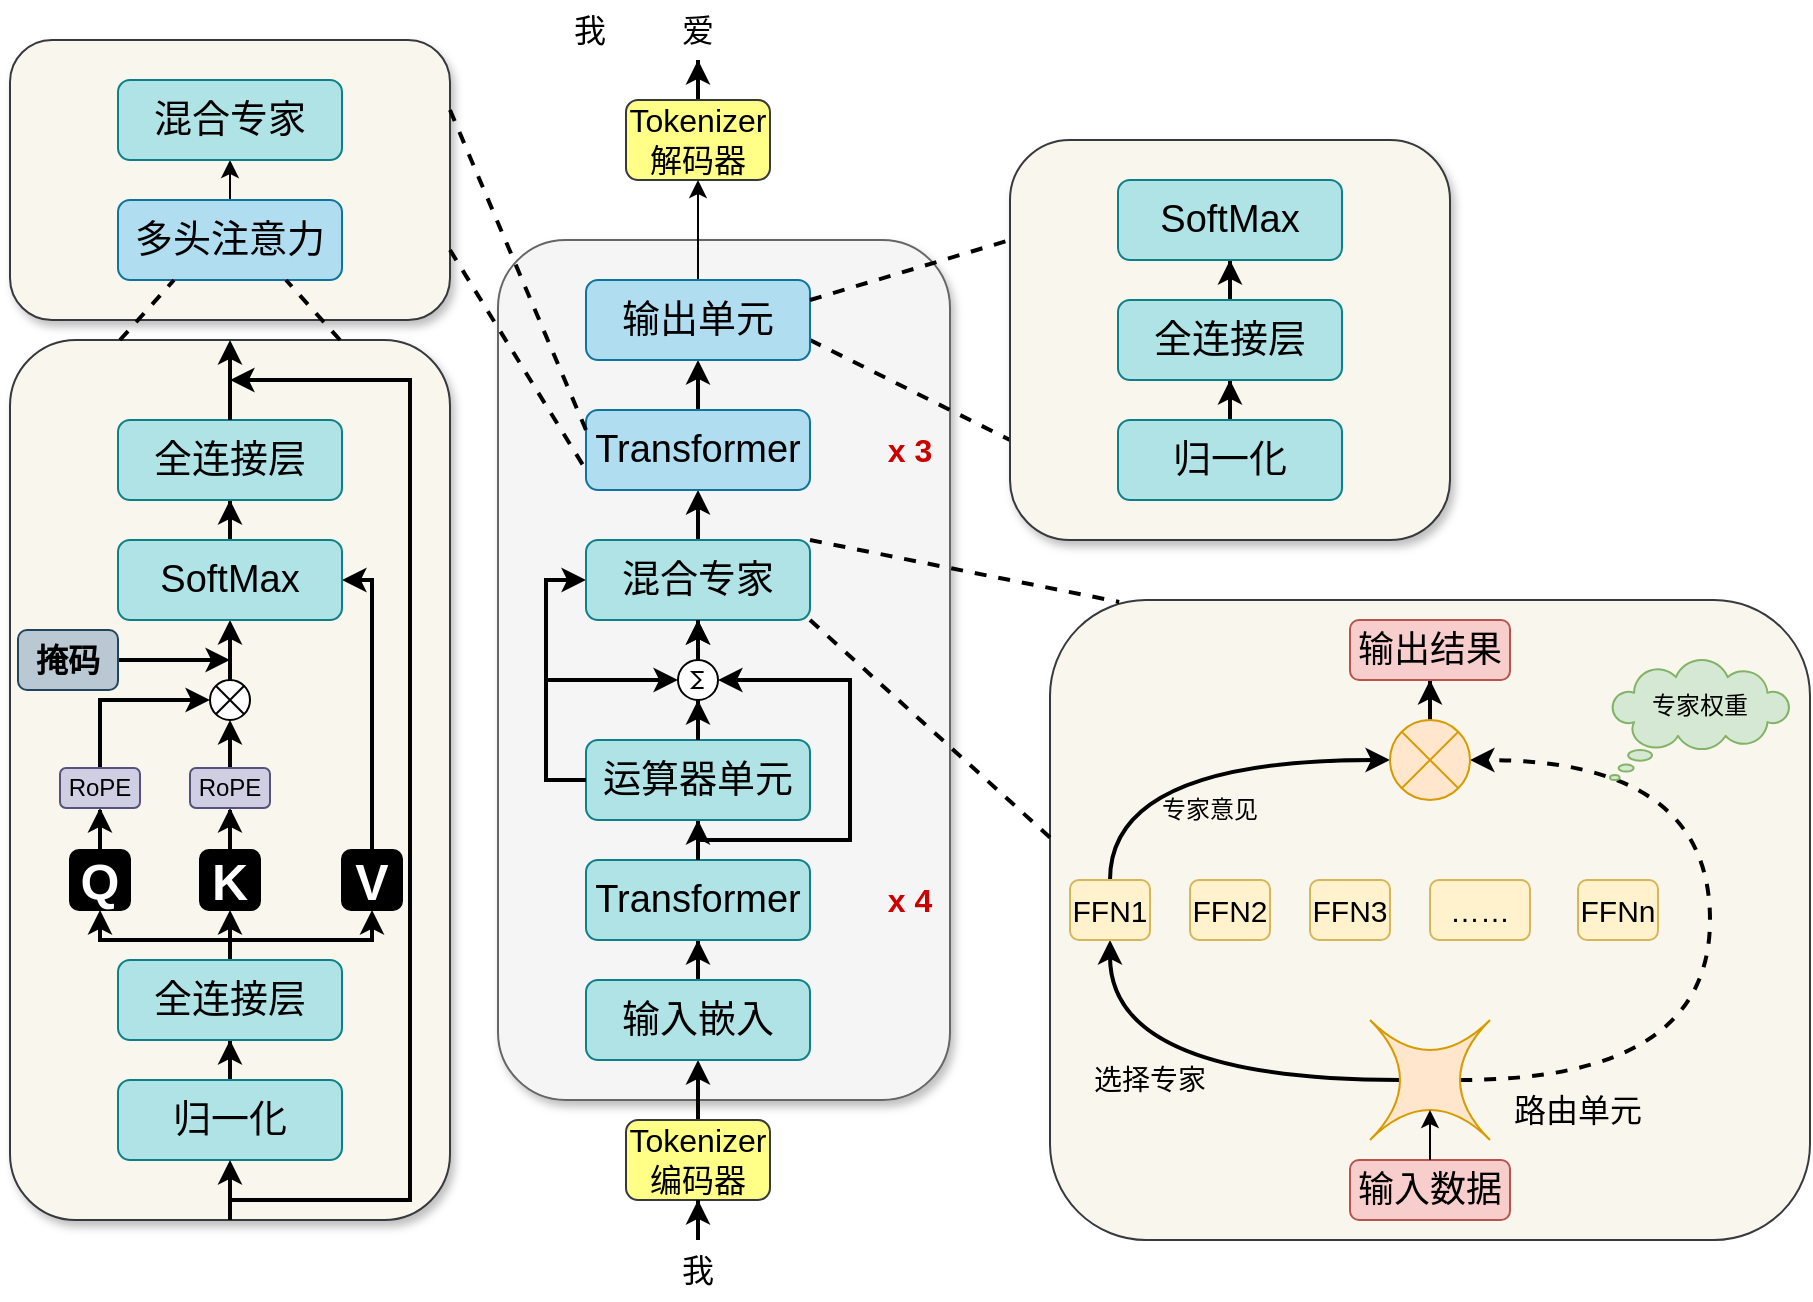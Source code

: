 <mxfile version="28.0.7" pages="16">
  <diagram id="zXfAVxxLwkjpBvCJ8zsp" name="修改后的图1">
    <mxGraphModel dx="2951" dy="1802" grid="1" gridSize="10" guides="1" tooltips="1" connect="1" arrows="1" fold="1" page="1" pageScale="1" pageWidth="827" pageHeight="1169" math="0" shadow="0">
      <root>
        <mxCell id="0" />
        <mxCell id="1" parent="0" />
        <mxCell id="UOXJ998uqyXBqx7eyGLJ-1" value="" style="rounded=1;whiteSpace=wrap;html=1;fillColor=#f9f7ed;strokeColor=#36393d;shadow=1;" vertex="1" parent="1">
          <mxGeometry x="-740" y="320" width="220" height="140" as="geometry" />
        </mxCell>
        <mxCell id="UOXJ998uqyXBqx7eyGLJ-2" value="" style="rounded=1;whiteSpace=wrap;html=1;shadow=1;fillColor=#f5f5f5;fontColor=#333333;strokeColor=#666666;" vertex="1" parent="1">
          <mxGeometry x="-496" y="420" width="226" height="430" as="geometry" />
        </mxCell>
        <mxCell id="UOXJ998uqyXBqx7eyGLJ-3" style="edgeStyle=orthogonalEdgeStyle;rounded=0;orthogonalLoop=1;jettySize=auto;html=1;entryX=0.5;entryY=1;entryDx=0;entryDy=0;strokeWidth=2;" edge="1" parent="1" source="UOXJ998uqyXBqx7eyGLJ-4" target="UOXJ998uqyXBqx7eyGLJ-72">
          <mxGeometry relative="1" as="geometry" />
        </mxCell>
        <mxCell id="UOXJ998uqyXBqx7eyGLJ-4" value="Tokenizer&lt;div&gt;解码器&lt;/div&gt;" style="rounded=1;whiteSpace=wrap;html=1;fontSize=16;fillColor=#ffff88;strokeColor=#36393d;" vertex="1" parent="1">
          <mxGeometry x="-432" y="350" width="72" height="40" as="geometry" />
        </mxCell>
        <mxCell id="UOXJ998uqyXBqx7eyGLJ-5" style="edgeStyle=orthogonalEdgeStyle;rounded=0;orthogonalLoop=1;jettySize=auto;html=1;entryX=0.5;entryY=1;entryDx=0;entryDy=0;strokeWidth=2;" edge="1" parent="1" source="UOXJ998uqyXBqx7eyGLJ-6" target="UOXJ998uqyXBqx7eyGLJ-10">
          <mxGeometry relative="1" as="geometry" />
        </mxCell>
        <mxCell id="UOXJ998uqyXBqx7eyGLJ-6" value="Tokenizer&lt;div&gt;编码器&lt;/div&gt;" style="rounded=1;whiteSpace=wrap;html=1;fontSize=16;fillColor=#ffff88;strokeColor=#36393d;" vertex="1" parent="1">
          <mxGeometry x="-432" y="860" width="72" height="40" as="geometry" />
        </mxCell>
        <mxCell id="UOXJ998uqyXBqx7eyGLJ-7" style="edgeStyle=orthogonalEdgeStyle;rounded=0;orthogonalLoop=1;jettySize=auto;html=1;entryX=0.5;entryY=1;entryDx=0;entryDy=0;strokeWidth=2;" edge="1" parent="1" source="UOXJ998uqyXBqx7eyGLJ-8" target="UOXJ998uqyXBqx7eyGLJ-6">
          <mxGeometry relative="1" as="geometry" />
        </mxCell>
        <mxCell id="UOXJ998uqyXBqx7eyGLJ-8" value="我" style="text;html=1;align=center;verticalAlign=middle;whiteSpace=wrap;rounded=0;fontSize=16;" vertex="1" parent="1">
          <mxGeometry x="-426" y="920" width="60" height="30" as="geometry" />
        </mxCell>
        <mxCell id="UOXJ998uqyXBqx7eyGLJ-9" value="" style="edgeStyle=orthogonalEdgeStyle;rounded=0;orthogonalLoop=1;jettySize=auto;html=1;strokeWidth=2;" edge="1" parent="1" source="UOXJ998uqyXBqx7eyGLJ-10" target="UOXJ998uqyXBqx7eyGLJ-15">
          <mxGeometry relative="1" as="geometry" />
        </mxCell>
        <mxCell id="UOXJ998uqyXBqx7eyGLJ-10" value="输入嵌入" style="rounded=1;whiteSpace=wrap;html=1;fontSize=19;fillColor=#b0e3e6;strokeColor=#0e8088;" vertex="1" parent="1">
          <mxGeometry x="-452" y="790" width="112" height="40" as="geometry" />
        </mxCell>
        <mxCell id="UOXJ998uqyXBqx7eyGLJ-11" style="edgeStyle=orthogonalEdgeStyle;rounded=0;orthogonalLoop=1;jettySize=auto;html=1;exitX=0.5;exitY=0;exitDx=0;exitDy=0;entryX=0.5;entryY=1;entryDx=0;entryDy=0;" edge="1" parent="1" source="UOXJ998uqyXBqx7eyGLJ-12" target="UOXJ998uqyXBqx7eyGLJ-13">
          <mxGeometry relative="1" as="geometry" />
        </mxCell>
        <mxCell id="UOXJ998uqyXBqx7eyGLJ-12" value="多头注意力" style="rounded=1;whiteSpace=wrap;html=1;fontSize=19;fillColor=#b1ddf0;strokeColor=#10739e;" vertex="1" parent="1">
          <mxGeometry x="-686" y="400" width="112" height="40" as="geometry" />
        </mxCell>
        <mxCell id="UOXJ998uqyXBqx7eyGLJ-13" value="混合专家" style="rounded=1;whiteSpace=wrap;html=1;fontSize=19;fillColor=#b0e3e6;strokeColor=#0e8088;" vertex="1" parent="1">
          <mxGeometry x="-686" y="340" width="112" height="40" as="geometry" />
        </mxCell>
        <mxCell id="UOXJ998uqyXBqx7eyGLJ-14" style="edgeStyle=orthogonalEdgeStyle;rounded=0;orthogonalLoop=1;jettySize=auto;html=1;entryX=0.5;entryY=1;entryDx=0;entryDy=0;strokeWidth=2;" edge="1" parent="1" source="UOXJ998uqyXBqx7eyGLJ-15" target="UOXJ998uqyXBqx7eyGLJ-19">
          <mxGeometry relative="1" as="geometry" />
        </mxCell>
        <mxCell id="UOXJ998uqyXBqx7eyGLJ-15" value="Transformer" style="rounded=1;whiteSpace=wrap;html=1;fontSize=19;fillColor=#b0e3e6;strokeColor=#0e8088;" vertex="1" parent="1">
          <mxGeometry x="-452" y="730" width="112" height="40" as="geometry" />
        </mxCell>
        <mxCell id="UOXJ998uqyXBqx7eyGLJ-16" value="" style="shape=image;html=1;verticalAlign=top;verticalLabelPosition=bottom;labelBackgroundColor=#ffffff;imageAspect=0;aspect=fixed;image=https://cdn4.iconfinder.com/data/icons/evil-icons-user-interface/64/download-128.png" vertex="1" parent="1">
          <mxGeometry x="-340" y="731" width="38" height="38" as="geometry" />
        </mxCell>
        <mxCell id="UOXJ998uqyXBqx7eyGLJ-17" value="x 4" style="text;html=1;align=center;verticalAlign=middle;whiteSpace=wrap;rounded=0;fontSize=16;fontStyle=1;fontColor=#CC0000;" vertex="1" parent="1">
          <mxGeometry x="-320" y="735" width="60" height="30" as="geometry" />
        </mxCell>
        <mxCell id="UOXJ998uqyXBqx7eyGLJ-76" style="edgeStyle=orthogonalEdgeStyle;rounded=0;orthogonalLoop=1;jettySize=auto;html=1;entryX=0;entryY=0.5;entryDx=0;entryDy=0;exitX=0;exitY=0.5;exitDx=0;exitDy=0;strokeWidth=2;" edge="1" parent="1" source="UOXJ998uqyXBqx7eyGLJ-19" target="UOXJ998uqyXBqx7eyGLJ-21">
          <mxGeometry relative="1" as="geometry" />
        </mxCell>
        <mxCell id="UOXJ998uqyXBqx7eyGLJ-19" value="运算器单元" style="rounded=1;whiteSpace=wrap;html=1;fontSize=19;fillColor=#b0e3e6;strokeColor=#0e8088;" vertex="1" parent="1">
          <mxGeometry x="-452" y="670" width="112" height="40" as="geometry" />
        </mxCell>
        <mxCell id="UOXJ998uqyXBqx7eyGLJ-20" style="edgeStyle=orthogonalEdgeStyle;rounded=0;orthogonalLoop=1;jettySize=auto;html=1;entryX=0.5;entryY=1;entryDx=0;entryDy=0;strokeWidth=2;" edge="1" parent="1" source="UOXJ998uqyXBqx7eyGLJ-21" target="UOXJ998uqyXBqx7eyGLJ-24">
          <mxGeometry relative="1" as="geometry" />
        </mxCell>
        <mxCell id="UOXJ998uqyXBqx7eyGLJ-21" value="混合专家" style="rounded=1;whiteSpace=wrap;html=1;fontSize=19;fillColor=#b0e3e6;strokeColor=#0e8088;" vertex="1" parent="1">
          <mxGeometry x="-452" y="570" width="112" height="40" as="geometry" />
        </mxCell>
        <mxCell id="UOXJ998uqyXBqx7eyGLJ-22" style="edgeStyle=orthogonalEdgeStyle;rounded=0;orthogonalLoop=1;jettySize=auto;html=1;entryX=0.5;entryY=1;entryDx=0;entryDy=0;strokeWidth=2;" edge="1" parent="1" source="UOXJ998uqyXBqx7eyGLJ-24" target="UOXJ998uqyXBqx7eyGLJ-26">
          <mxGeometry relative="1" as="geometry" />
        </mxCell>
        <mxCell id="UOXJ998uqyXBqx7eyGLJ-23" value="" style="endArrow=none;html=1;rounded=0;exitX=1;exitY=0.75;exitDx=0;exitDy=0;entryX=0;entryY=0.75;entryDx=0;entryDy=0;strokeWidth=2;dashed=1;" edge="1" parent="1" source="UOXJ998uqyXBqx7eyGLJ-26" target="UOXJ998uqyXBqx7eyGLJ-37">
          <mxGeometry width="50" height="50" relative="1" as="geometry">
            <mxPoint x="-220" y="680" as="sourcePoint" />
            <mxPoint x="-170" y="630" as="targetPoint" />
          </mxGeometry>
        </mxCell>
        <mxCell id="UOXJ998uqyXBqx7eyGLJ-24" value="Transformer" style="rounded=1;whiteSpace=wrap;html=1;fontSize=19;fillColor=#b1ddf0;strokeColor=#10739e;" vertex="1" parent="1">
          <mxGeometry x="-452" y="505" width="112" height="40" as="geometry" />
        </mxCell>
        <mxCell id="UOXJ998uqyXBqx7eyGLJ-25" style="edgeStyle=orthogonalEdgeStyle;rounded=0;orthogonalLoop=1;jettySize=auto;html=1;entryX=0.5;entryY=1;entryDx=0;entryDy=0;" edge="1" parent="1" source="UOXJ998uqyXBqx7eyGLJ-26" target="UOXJ998uqyXBqx7eyGLJ-4">
          <mxGeometry relative="1" as="geometry" />
        </mxCell>
        <mxCell id="UOXJ998uqyXBqx7eyGLJ-26" value="输出单元" style="rounded=1;whiteSpace=wrap;html=1;fontSize=19;fillColor=#b1ddf0;strokeColor=#10739e;" vertex="1" parent="1">
          <mxGeometry x="-452" y="440" width="112" height="40" as="geometry" />
        </mxCell>
        <mxCell id="UOXJ998uqyXBqx7eyGLJ-27" value="" style="shape=image;html=1;verticalAlign=top;verticalLabelPosition=bottom;labelBackgroundColor=#ffffff;imageAspect=0;aspect=fixed;image=https://cdn4.iconfinder.com/data/icons/evil-icons-user-interface/64/download-128.png" vertex="1" parent="1">
          <mxGeometry x="-340" y="506" width="38" height="38" as="geometry" />
        </mxCell>
        <mxCell id="UOXJ998uqyXBqx7eyGLJ-28" value="x 3" style="text;html=1;align=center;verticalAlign=middle;whiteSpace=wrap;rounded=0;fontSize=16;fontStyle=1;fontColor=#CC0000;" vertex="1" parent="1">
          <mxGeometry x="-320" y="510" width="60" height="30" as="geometry" />
        </mxCell>
        <mxCell id="UOXJ998uqyXBqx7eyGLJ-29" style="edgeStyle=orthogonalEdgeStyle;rounded=0;orthogonalLoop=1;jettySize=auto;html=1;entryX=0.5;entryY=1;entryDx=0;entryDy=0;strokeWidth=2;" edge="1" parent="1" source="UOXJ998uqyXBqx7eyGLJ-30" target="UOXJ998uqyXBqx7eyGLJ-21">
          <mxGeometry relative="1" as="geometry" />
        </mxCell>
        <mxCell id="IhnudUmVckOkgLjUV5_--23" value="" style="edgeStyle=orthogonalEdgeStyle;rounded=0;orthogonalLoop=1;jettySize=auto;html=1;strokeWidth=2;" edge="1" parent="1" source="UOXJ998uqyXBqx7eyGLJ-30" target="UOXJ998uqyXBqx7eyGLJ-21">
          <mxGeometry relative="1" as="geometry" />
        </mxCell>
        <mxCell id="UOXJ998uqyXBqx7eyGLJ-30" value="" style="verticalLabelPosition=bottom;shadow=0;dashed=0;align=center;html=1;verticalAlign=top;shape=mxgraph.electrical.abstract.sum;" vertex="1" parent="1">
          <mxGeometry x="-406" y="630" width="20" height="20" as="geometry" />
        </mxCell>
        <mxCell id="UOXJ998uqyXBqx7eyGLJ-31" style="edgeStyle=orthogonalEdgeStyle;rounded=0;orthogonalLoop=1;jettySize=auto;html=1;entryX=0.5;entryY=1;entryDx=0;entryDy=0;entryPerimeter=0;strokeWidth=2;" edge="1" parent="1" source="UOXJ998uqyXBqx7eyGLJ-19" target="UOXJ998uqyXBqx7eyGLJ-30">
          <mxGeometry relative="1" as="geometry" />
        </mxCell>
        <mxCell id="UOXJ998uqyXBqx7eyGLJ-34" style="edgeStyle=orthogonalEdgeStyle;rounded=0;orthogonalLoop=1;jettySize=auto;html=1;exitX=0.5;exitY=0;exitDx=0;exitDy=0;strokeWidth=2;entryX=1;entryY=0.5;entryDx=0;entryDy=0;entryPerimeter=0;" edge="1" parent="1" source="UOXJ998uqyXBqx7eyGLJ-15" target="UOXJ998uqyXBqx7eyGLJ-30">
          <mxGeometry relative="1" as="geometry">
            <Array as="points">
              <mxPoint x="-396" y="720" />
              <mxPoint x="-320" y="720" />
              <mxPoint x="-320" y="640" />
            </Array>
            <mxPoint x="-380" y="640" as="targetPoint" />
          </mxGeometry>
        </mxCell>
        <mxCell id="UOXJ998uqyXBqx7eyGLJ-35" value="" style="endArrow=none;html=1;rounded=0;entryX=0;entryY=0.25;entryDx=0;entryDy=0;exitX=1;exitY=0.25;exitDx=0;exitDy=0;strokeWidth=2;dashed=1;" edge="1" parent="1" source="UOXJ998uqyXBqx7eyGLJ-1" target="UOXJ998uqyXBqx7eyGLJ-24">
          <mxGeometry width="50" height="50" relative="1" as="geometry">
            <mxPoint x="-580" y="940" as="sourcePoint" />
            <mxPoint x="-530" y="890" as="targetPoint" />
          </mxGeometry>
        </mxCell>
        <mxCell id="UOXJ998uqyXBqx7eyGLJ-36" value="" style="endArrow=none;html=1;rounded=0;entryX=0;entryY=0.75;entryDx=0;entryDy=0;exitX=1;exitY=0.75;exitDx=0;exitDy=0;strokeWidth=2;dashed=1;" edge="1" parent="1" source="UOXJ998uqyXBqx7eyGLJ-1" target="UOXJ998uqyXBqx7eyGLJ-24">
          <mxGeometry width="50" height="50" relative="1" as="geometry">
            <mxPoint x="-630" y="920" as="sourcePoint" />
            <mxPoint x="-580" y="870" as="targetPoint" />
          </mxGeometry>
        </mxCell>
        <mxCell id="UOXJ998uqyXBqx7eyGLJ-37" value="" style="rounded=1;whiteSpace=wrap;html=1;fillColor=#f9f7ed;strokeColor=#36393d;shadow=1;" vertex="1" parent="1">
          <mxGeometry x="-240" y="370" width="220" height="200" as="geometry" />
        </mxCell>
        <mxCell id="UOXJ998uqyXBqx7eyGLJ-38" style="edgeStyle=orthogonalEdgeStyle;rounded=0;orthogonalLoop=1;jettySize=auto;html=1;entryX=0.5;entryY=1;entryDx=0;entryDy=0;strokeWidth=2;" edge="1" parent="1" source="UOXJ998uqyXBqx7eyGLJ-39" target="UOXJ998uqyXBqx7eyGLJ-41">
          <mxGeometry relative="1" as="geometry" />
        </mxCell>
        <mxCell id="UOXJ998uqyXBqx7eyGLJ-39" value="归一化" style="rounded=1;whiteSpace=wrap;html=1;fontSize=19;fillColor=#b0e3e6;strokeColor=#0e8088;" vertex="1" parent="1">
          <mxGeometry x="-186" y="510" width="112" height="40" as="geometry" />
        </mxCell>
        <mxCell id="UOXJ998uqyXBqx7eyGLJ-40" style="edgeStyle=orthogonalEdgeStyle;rounded=0;orthogonalLoop=1;jettySize=auto;html=1;entryX=0.5;entryY=1;entryDx=0;entryDy=0;strokeWidth=2;" edge="1" parent="1" source="UOXJ998uqyXBqx7eyGLJ-41" target="UOXJ998uqyXBqx7eyGLJ-42">
          <mxGeometry relative="1" as="geometry" />
        </mxCell>
        <mxCell id="UOXJ998uqyXBqx7eyGLJ-41" value="全连接层" style="rounded=1;whiteSpace=wrap;html=1;fontSize=19;fillColor=#b0e3e6;strokeColor=#0e8088;" vertex="1" parent="1">
          <mxGeometry x="-186" y="450" width="112" height="40" as="geometry" />
        </mxCell>
        <mxCell id="UOXJ998uqyXBqx7eyGLJ-42" value="SoftMax" style="rounded=1;whiteSpace=wrap;html=1;fontSize=19;fillColor=#b0e3e6;strokeColor=#0e8088;" vertex="1" parent="1">
          <mxGeometry x="-186" y="390" width="112" height="40" as="geometry" />
        </mxCell>
        <mxCell id="UOXJ998uqyXBqx7eyGLJ-43" value="" style="endArrow=none;html=1;rounded=0;exitX=1;exitY=0.25;exitDx=0;exitDy=0;entryX=0;entryY=0.25;entryDx=0;entryDy=0;strokeWidth=2;dashed=1;" edge="1" parent="1" source="UOXJ998uqyXBqx7eyGLJ-26" target="UOXJ998uqyXBqx7eyGLJ-37">
          <mxGeometry width="50" height="50" relative="1" as="geometry">
            <mxPoint x="-230" y="410" as="sourcePoint" />
            <mxPoint x="-180" y="360" as="targetPoint" />
          </mxGeometry>
        </mxCell>
        <mxCell id="UOXJ998uqyXBqx7eyGLJ-44" value="" style="rounded=1;whiteSpace=wrap;html=1;fillColor=#f9f7ed;strokeColor=#36393d;shadow=1;" vertex="1" parent="1">
          <mxGeometry x="-740" y="470" width="220" height="440" as="geometry" />
        </mxCell>
        <mxCell id="UOXJ998uqyXBqx7eyGLJ-45" style="edgeStyle=orthogonalEdgeStyle;rounded=0;orthogonalLoop=1;jettySize=auto;html=1;entryX=0.5;entryY=1;entryDx=0;entryDy=0;strokeWidth=2;" edge="1" parent="1" source="UOXJ998uqyXBqx7eyGLJ-46" target="UOXJ998uqyXBqx7eyGLJ-50">
          <mxGeometry relative="1" as="geometry" />
        </mxCell>
        <mxCell id="UOXJ998uqyXBqx7eyGLJ-46" value="归一化" style="rounded=1;whiteSpace=wrap;html=1;fontSize=19;fillColor=#b0e3e6;strokeColor=#0e8088;" vertex="1" parent="1">
          <mxGeometry x="-686" y="840" width="112" height="40" as="geometry" />
        </mxCell>
        <mxCell id="UOXJ998uqyXBqx7eyGLJ-47" style="edgeStyle=orthogonalEdgeStyle;rounded=0;orthogonalLoop=1;jettySize=auto;html=1;entryX=0.5;entryY=1;entryDx=0;entryDy=0;strokeWidth=2;" edge="1" parent="1" source="UOXJ998uqyXBqx7eyGLJ-50" target="UOXJ998uqyXBqx7eyGLJ-52">
          <mxGeometry relative="1" as="geometry">
            <Array as="points">
              <mxPoint x="-630" y="770" />
              <mxPoint x="-695" y="770" />
            </Array>
          </mxGeometry>
        </mxCell>
        <mxCell id="UOXJ998uqyXBqx7eyGLJ-48" style="edgeStyle=orthogonalEdgeStyle;rounded=0;orthogonalLoop=1;jettySize=auto;html=1;entryX=0.5;entryY=1;entryDx=0;entryDy=0;strokeWidth=2;" edge="1" parent="1" source="UOXJ998uqyXBqx7eyGLJ-50" target="UOXJ998uqyXBqx7eyGLJ-54">
          <mxGeometry relative="1" as="geometry" />
        </mxCell>
        <mxCell id="UOXJ998uqyXBqx7eyGLJ-49" style="edgeStyle=orthogonalEdgeStyle;rounded=0;orthogonalLoop=1;jettySize=auto;html=1;entryX=0.5;entryY=1;entryDx=0;entryDy=0;strokeWidth=2;" edge="1" parent="1" source="UOXJ998uqyXBqx7eyGLJ-50" target="UOXJ998uqyXBqx7eyGLJ-56">
          <mxGeometry relative="1" as="geometry">
            <Array as="points">
              <mxPoint x="-630" y="770" />
              <mxPoint x="-559" y="770" />
            </Array>
          </mxGeometry>
        </mxCell>
        <mxCell id="UOXJ998uqyXBqx7eyGLJ-50" value="全连接层" style="rounded=1;whiteSpace=wrap;html=1;fontSize=19;fillColor=#b0e3e6;strokeColor=#0e8088;" vertex="1" parent="1">
          <mxGeometry x="-686" y="780" width="112" height="40" as="geometry" />
        </mxCell>
        <mxCell id="UOXJ998uqyXBqx7eyGLJ-51" style="edgeStyle=orthogonalEdgeStyle;rounded=0;orthogonalLoop=1;jettySize=auto;html=1;entryX=0.5;entryY=1;entryDx=0;entryDy=0;strokeWidth=2;" edge="1" parent="1" source="UOXJ998uqyXBqx7eyGLJ-52" target="UOXJ998uqyXBqx7eyGLJ-58">
          <mxGeometry relative="1" as="geometry" />
        </mxCell>
        <mxCell id="UOXJ998uqyXBqx7eyGLJ-52" value="Q" style="rounded=1;whiteSpace=wrap;html=1;fontSize=25;fontStyle=1;gradientColor=none;fillColor=#000000;fontColor=light-dark(#FFFFFF,#FFFFFF);" vertex="1" parent="1">
          <mxGeometry x="-710" y="725" width="30" height="30" as="geometry" />
        </mxCell>
        <mxCell id="UOXJ998uqyXBqx7eyGLJ-53" style="edgeStyle=orthogonalEdgeStyle;rounded=0;orthogonalLoop=1;jettySize=auto;html=1;entryX=0.5;entryY=1;entryDx=0;entryDy=0;strokeWidth=2;" edge="1" parent="1" source="UOXJ998uqyXBqx7eyGLJ-54" target="UOXJ998uqyXBqx7eyGLJ-60">
          <mxGeometry relative="1" as="geometry" />
        </mxCell>
        <mxCell id="UOXJ998uqyXBqx7eyGLJ-54" value="K" style="rounded=1;whiteSpace=wrap;html=1;fontSize=25;fontStyle=1;gradientColor=none;fillColor=#000000;fontColor=light-dark(#FFFFFF,#FFFFFF);" vertex="1" parent="1">
          <mxGeometry x="-645" y="725" width="30" height="30" as="geometry" />
        </mxCell>
        <mxCell id="UOXJ998uqyXBqx7eyGLJ-55" style="edgeStyle=orthogonalEdgeStyle;rounded=0;orthogonalLoop=1;jettySize=auto;html=1;entryX=1;entryY=0.5;entryDx=0;entryDy=0;strokeWidth=2;" edge="1" parent="1" source="UOXJ998uqyXBqx7eyGLJ-56" target="UOXJ998uqyXBqx7eyGLJ-66">
          <mxGeometry relative="1" as="geometry">
            <Array as="points">
              <mxPoint x="-559" y="590" />
            </Array>
          </mxGeometry>
        </mxCell>
        <mxCell id="UOXJ998uqyXBqx7eyGLJ-56" value="V" style="rounded=1;whiteSpace=wrap;html=1;fontSize=25;fontStyle=1;gradientColor=none;fillColor=#000000;fontColor=light-dark(#FFFFFF,#FFFFFF);" vertex="1" parent="1">
          <mxGeometry x="-574" y="725" width="30" height="30" as="geometry" />
        </mxCell>
        <mxCell id="UOXJ998uqyXBqx7eyGLJ-57" style="edgeStyle=orthogonalEdgeStyle;rounded=0;orthogonalLoop=1;jettySize=auto;html=1;entryX=0;entryY=0.5;entryDx=0;entryDy=0;exitX=0.5;exitY=0;exitDx=0;exitDy=0;strokeWidth=2;" edge="1" parent="1" source="UOXJ998uqyXBqx7eyGLJ-58" target="UOXJ998uqyXBqx7eyGLJ-62">
          <mxGeometry relative="1" as="geometry" />
        </mxCell>
        <mxCell id="UOXJ998uqyXBqx7eyGLJ-58" value="RoPE" style="rounded=1;whiteSpace=wrap;html=1;fillColor=#d0cee2;strokeColor=#56517e;" vertex="1" parent="1">
          <mxGeometry x="-715" y="684" width="40" height="20" as="geometry" />
        </mxCell>
        <mxCell id="UOXJ998uqyXBqx7eyGLJ-59" style="edgeStyle=orthogonalEdgeStyle;rounded=0;orthogonalLoop=1;jettySize=auto;html=1;entryX=0.5;entryY=1;entryDx=0;entryDy=0;strokeWidth=2;" edge="1" parent="1" source="UOXJ998uqyXBqx7eyGLJ-60" target="UOXJ998uqyXBqx7eyGLJ-62">
          <mxGeometry relative="1" as="geometry" />
        </mxCell>
        <mxCell id="UOXJ998uqyXBqx7eyGLJ-60" value="RoPE" style="rounded=1;whiteSpace=wrap;html=1;fillColor=#d0cee2;strokeColor=#56517e;" vertex="1" parent="1">
          <mxGeometry x="-650" y="684" width="40" height="20" as="geometry" />
        </mxCell>
        <mxCell id="UOXJ998uqyXBqx7eyGLJ-61" style="edgeStyle=orthogonalEdgeStyle;rounded=0;orthogonalLoop=1;jettySize=auto;html=1;entryX=0.5;entryY=1;entryDx=0;entryDy=0;strokeWidth=2;" edge="1" parent="1" source="UOXJ998uqyXBqx7eyGLJ-62" target="UOXJ998uqyXBqx7eyGLJ-66">
          <mxGeometry relative="1" as="geometry" />
        </mxCell>
        <mxCell id="UOXJ998uqyXBqx7eyGLJ-62" value="" style="shape=sumEllipse;perimeter=ellipsePerimeter;whiteSpace=wrap;html=1;backgroundOutline=1;strokeWidth=1;" vertex="1" parent="1">
          <mxGeometry x="-640" y="640" width="20" height="20" as="geometry" />
        </mxCell>
        <mxCell id="UOXJ998uqyXBqx7eyGLJ-63" style="edgeStyle=orthogonalEdgeStyle;rounded=0;orthogonalLoop=1;jettySize=auto;html=1;strokeWidth=2;" edge="1" parent="1" source="UOXJ998uqyXBqx7eyGLJ-64">
          <mxGeometry relative="1" as="geometry">
            <mxPoint x="-630" y="630" as="targetPoint" />
          </mxGeometry>
        </mxCell>
        <mxCell id="UOXJ998uqyXBqx7eyGLJ-64" value="掩码" style="rounded=1;whiteSpace=wrap;html=1;fontSize=16;fontStyle=1;fillColor=#bac8d3;strokeColor=#23445d;" vertex="1" parent="1">
          <mxGeometry x="-736" y="615" width="50" height="30" as="geometry" />
        </mxCell>
        <mxCell id="UOXJ998uqyXBqx7eyGLJ-65" style="edgeStyle=orthogonalEdgeStyle;rounded=0;orthogonalLoop=1;jettySize=auto;html=1;entryX=0.5;entryY=1;entryDx=0;entryDy=0;strokeWidth=2;" edge="1" parent="1" source="UOXJ998uqyXBqx7eyGLJ-66" target="UOXJ998uqyXBqx7eyGLJ-67">
          <mxGeometry relative="1" as="geometry" />
        </mxCell>
        <mxCell id="UOXJ998uqyXBqx7eyGLJ-66" value="SoftMax" style="rounded=1;whiteSpace=wrap;html=1;fontSize=19;fillColor=#b0e3e6;strokeColor=#0e8088;" vertex="1" parent="1">
          <mxGeometry x="-686" y="570" width="112" height="40" as="geometry" />
        </mxCell>
        <mxCell id="UOXJ998uqyXBqx7eyGLJ-67" value="全连接层" style="rounded=1;whiteSpace=wrap;html=1;fontSize=19;fillColor=#b0e3e6;strokeColor=#0e8088;" vertex="1" parent="1">
          <mxGeometry x="-686" y="510" width="112" height="40" as="geometry" />
        </mxCell>
        <mxCell id="UOXJ998uqyXBqx7eyGLJ-68" style="edgeStyle=orthogonalEdgeStyle;rounded=0;orthogonalLoop=1;jettySize=auto;html=1;entryX=0.5;entryY=1;entryDx=0;entryDy=0;strokeWidth=2;" edge="1" parent="1" source="UOXJ998uqyXBqx7eyGLJ-44" target="UOXJ998uqyXBqx7eyGLJ-46">
          <mxGeometry relative="1" as="geometry" />
        </mxCell>
        <mxCell id="UOXJ998uqyXBqx7eyGLJ-69" style="edgeStyle=orthogonalEdgeStyle;rounded=0;orthogonalLoop=1;jettySize=auto;html=1;exitX=0.5;exitY=1;exitDx=0;exitDy=0;strokeWidth=2;" edge="1" parent="1" source="UOXJ998uqyXBqx7eyGLJ-44">
          <mxGeometry relative="1" as="geometry">
            <mxPoint x="-630" y="490" as="targetPoint" />
            <Array as="points">
              <mxPoint x="-630" y="900" />
              <mxPoint x="-540" y="900" />
              <mxPoint x="-540" y="490" />
            </Array>
          </mxGeometry>
        </mxCell>
        <mxCell id="UOXJ998uqyXBqx7eyGLJ-70" style="edgeStyle=orthogonalEdgeStyle;rounded=0;orthogonalLoop=1;jettySize=auto;html=1;entryX=0.5;entryY=0;entryDx=0;entryDy=0;strokeWidth=2;" edge="1" parent="1" target="UOXJ998uqyXBqx7eyGLJ-44">
          <mxGeometry relative="1" as="geometry">
            <mxPoint x="-630" y="510" as="sourcePoint" />
            <Array as="points">
              <mxPoint x="-630" y="510" />
              <mxPoint x="-630" y="510" />
            </Array>
          </mxGeometry>
        </mxCell>
        <mxCell id="UOXJ998uqyXBqx7eyGLJ-71" value="我" style="text;html=1;align=center;verticalAlign=middle;whiteSpace=wrap;rounded=0;fontSize=16;" vertex="1" parent="1">
          <mxGeometry x="-480" y="300" width="60" height="30" as="geometry" />
        </mxCell>
        <mxCell id="UOXJ998uqyXBqx7eyGLJ-72" value="爱" style="text;html=1;align=center;verticalAlign=middle;whiteSpace=wrap;rounded=0;fontSize=16;" vertex="1" parent="1">
          <mxGeometry x="-426" y="300" width="60" height="30" as="geometry" />
        </mxCell>
        <mxCell id="UOXJ998uqyXBqx7eyGLJ-73" value="" style="endArrow=none;html=1;rounded=0;entryX=0.25;entryY=1;entryDx=0;entryDy=0;exitX=0.25;exitY=0;exitDx=0;exitDy=0;strokeWidth=2;dashed=1;" edge="1" parent="1" source="UOXJ998uqyXBqx7eyGLJ-44" target="UOXJ998uqyXBqx7eyGLJ-12">
          <mxGeometry width="50" height="50" relative="1" as="geometry">
            <mxPoint x="-830" y="560" as="sourcePoint" />
            <mxPoint x="-780" y="510" as="targetPoint" />
          </mxGeometry>
        </mxCell>
        <mxCell id="UOXJ998uqyXBqx7eyGLJ-74" value="" style="endArrow=none;html=1;rounded=0;entryX=0.75;entryY=1;entryDx=0;entryDy=0;exitX=0.75;exitY=0;exitDx=0;exitDy=0;strokeWidth=2;dashed=1;" edge="1" parent="1" source="UOXJ998uqyXBqx7eyGLJ-44" target="UOXJ998uqyXBqx7eyGLJ-12">
          <mxGeometry width="50" height="50" relative="1" as="geometry">
            <mxPoint x="-790" y="530" as="sourcePoint" />
            <mxPoint x="-740" y="480" as="targetPoint" />
          </mxGeometry>
        </mxCell>
        <mxCell id="UOXJ998uqyXBqx7eyGLJ-75" style="edgeStyle=orthogonalEdgeStyle;rounded=0;orthogonalLoop=1;jettySize=auto;html=1;entryX=0;entryY=0.5;entryDx=0;entryDy=0;entryPerimeter=0;exitX=0;exitY=0.5;exitDx=0;exitDy=0;strokeWidth=2;" edge="1" parent="1" source="UOXJ998uqyXBqx7eyGLJ-19" target="UOXJ998uqyXBqx7eyGLJ-30">
          <mxGeometry relative="1" as="geometry" />
        </mxCell>
        <mxCell id="IhnudUmVckOkgLjUV5_--1" value="" style="rounded=1;whiteSpace=wrap;html=1;fillColor=#f9f7ed;strokeColor=#36393d;" vertex="1" parent="1">
          <mxGeometry x="-220" y="600" width="380" height="320" as="geometry" />
        </mxCell>
        <mxCell id="IhnudUmVckOkgLjUV5_--2" style="edgeStyle=orthogonalEdgeStyle;rounded=0;orthogonalLoop=1;jettySize=auto;html=1;exitX=0.25;exitY=0.5;exitDx=0;exitDy=0;exitPerimeter=0;entryX=0.5;entryY=1;entryDx=0;entryDy=0;curved=1;strokeWidth=2;" edge="1" parent="1" source="IhnudUmVckOkgLjUV5_--4" target="IhnudUmVckOkgLjUV5_--6">
          <mxGeometry relative="1" as="geometry" />
        </mxCell>
        <mxCell id="IhnudUmVckOkgLjUV5_--3" style="edgeStyle=orthogonalEdgeStyle;rounded=0;orthogonalLoop=1;jettySize=auto;html=1;exitX=0.75;exitY=0.5;exitDx=0;exitDy=0;exitPerimeter=0;entryX=1;entryY=0.5;entryDx=0;entryDy=0;curved=1;strokeWidth=2;dashed=1;" edge="1" parent="1" source="IhnudUmVckOkgLjUV5_--4" target="IhnudUmVckOkgLjUV5_--15">
          <mxGeometry relative="1" as="geometry">
            <Array as="points">
              <mxPoint x="110" y="840" />
              <mxPoint x="110" y="680" />
            </Array>
          </mxGeometry>
        </mxCell>
        <mxCell id="IhnudUmVckOkgLjUV5_--4" value="" style="shape=switch;whiteSpace=wrap;html=1;fillColor=#ffe6cc;strokeColor=#d79b00;" vertex="1" parent="1">
          <mxGeometry x="-60" y="810" width="60" height="60" as="geometry" />
        </mxCell>
        <mxCell id="IhnudUmVckOkgLjUV5_--5" style="edgeStyle=orthogonalEdgeStyle;rounded=0;orthogonalLoop=1;jettySize=auto;html=1;exitX=0.5;exitY=0;exitDx=0;exitDy=0;entryX=0;entryY=0.5;entryDx=0;entryDy=0;curved=1;strokeWidth=2;" edge="1" parent="1" source="IhnudUmVckOkgLjUV5_--6" target="IhnudUmVckOkgLjUV5_--15">
          <mxGeometry relative="1" as="geometry">
            <Array as="points">
              <mxPoint x="-190" y="680" />
            </Array>
          </mxGeometry>
        </mxCell>
        <mxCell id="IhnudUmVckOkgLjUV5_--6" value="FFN1" style="rounded=1;whiteSpace=wrap;html=1;fillColor=#fff2cc;strokeColor=#d6b656;fontSize=15;" vertex="1" parent="1">
          <mxGeometry x="-210" y="740" width="40" height="30" as="geometry" />
        </mxCell>
        <mxCell id="IhnudUmVckOkgLjUV5_--7" value="FFN2" style="rounded=1;whiteSpace=wrap;html=1;fillColor=#fff2cc;strokeColor=#d6b656;fontSize=15;" vertex="1" parent="1">
          <mxGeometry x="-150" y="740" width="40" height="30" as="geometry" />
        </mxCell>
        <mxCell id="IhnudUmVckOkgLjUV5_--8" value="FFN3" style="rounded=1;whiteSpace=wrap;html=1;fillColor=#fff2cc;strokeColor=#d6b656;fontSize=15;" vertex="1" parent="1">
          <mxGeometry x="-90" y="740" width="40" height="30" as="geometry" />
        </mxCell>
        <mxCell id="IhnudUmVckOkgLjUV5_--9" value="FFNn" style="rounded=1;whiteSpace=wrap;html=1;fillColor=#fff2cc;strokeColor=#d6b656;fontSize=15;" vertex="1" parent="1">
          <mxGeometry x="44" y="740" width="40" height="30" as="geometry" />
        </mxCell>
        <mxCell id="IhnudUmVckOkgLjUV5_--10" value="……" style="rounded=1;whiteSpace=wrap;html=1;fillColor=#fff2cc;strokeColor=#d6b656;fontSize=15;" vertex="1" parent="1">
          <mxGeometry x="-30" y="740" width="50" height="30" as="geometry" />
        </mxCell>
        <mxCell id="IhnudUmVckOkgLjUV5_--11" value="路由单元" style="text;html=1;align=center;verticalAlign=middle;whiteSpace=wrap;rounded=0;fontSize=16;" vertex="1" parent="1">
          <mxGeometry x="4" y="840" width="80" height="30" as="geometry" />
        </mxCell>
        <mxCell id="IhnudUmVckOkgLjUV5_--12" value="输入数据" style="rounded=1;whiteSpace=wrap;html=1;fontSize=18;fillColor=#f8cecc;strokeColor=#b85450;" vertex="1" parent="1">
          <mxGeometry x="-70" y="880" width="80" height="30" as="geometry" />
        </mxCell>
        <mxCell id="IhnudUmVckOkgLjUV5_--14" style="edgeStyle=orthogonalEdgeStyle;rounded=0;orthogonalLoop=1;jettySize=auto;html=1;entryX=0.5;entryY=1;entryDx=0;entryDy=0;strokeWidth=2;" edge="1" parent="1" source="IhnudUmVckOkgLjUV5_--15" target="IhnudUmVckOkgLjUV5_--17">
          <mxGeometry relative="1" as="geometry" />
        </mxCell>
        <mxCell id="IhnudUmVckOkgLjUV5_--15" value="" style="shape=sumEllipse;perimeter=ellipsePerimeter;whiteSpace=wrap;html=1;backgroundOutline=1;fillColor=#ffe6cc;strokeColor=#d79b00;" vertex="1" parent="1">
          <mxGeometry x="-50" y="660" width="40" height="40" as="geometry" />
        </mxCell>
        <mxCell id="IhnudUmVckOkgLjUV5_--16" value="专家权重&lt;div&gt;&lt;br&gt;&lt;/div&gt;" style="whiteSpace=wrap;html=1;shape=mxgraph.basic.cloud_callout;fillColor=#d5e8d4;strokeColor=#82b366;" vertex="1" parent="1">
          <mxGeometry x="60" y="630" width="90" height="60" as="geometry" />
        </mxCell>
        <mxCell id="IhnudUmVckOkgLjUV5_--17" value="输出结果" style="rounded=1;whiteSpace=wrap;html=1;fontSize=18;fillColor=#f8cecc;strokeColor=#b85450;" vertex="1" parent="1">
          <mxGeometry x="-70" y="610" width="80" height="30" as="geometry" />
        </mxCell>
        <mxCell id="IhnudUmVckOkgLjUV5_--18" value="选择专家" style="text;html=1;align=center;verticalAlign=middle;whiteSpace=wrap;rounded=0;fontSize=14;" vertex="1" parent="1">
          <mxGeometry x="-200" y="825" width="60" height="30" as="geometry" />
        </mxCell>
        <mxCell id="IhnudUmVckOkgLjUV5_--19" value="专家意见" style="text;html=1;align=center;verticalAlign=middle;whiteSpace=wrap;rounded=0;" vertex="1" parent="1">
          <mxGeometry x="-170" y="690" width="60" height="30" as="geometry" />
        </mxCell>
        <mxCell id="IhnudUmVckOkgLjUV5_--20" style="edgeStyle=orthogonalEdgeStyle;rounded=0;orthogonalLoop=1;jettySize=auto;html=1;exitX=0.5;exitY=0;exitDx=0;exitDy=0;entryX=0.5;entryY=0.75;entryDx=0;entryDy=0;entryPerimeter=0;" edge="1" parent="1" source="IhnudUmVckOkgLjUV5_--12" target="IhnudUmVckOkgLjUV5_--4">
          <mxGeometry relative="1" as="geometry" />
        </mxCell>
        <mxCell id="IhnudUmVckOkgLjUV5_--21" value="" style="endArrow=none;html=1;rounded=0;exitX=1;exitY=0.25;exitDx=0;exitDy=0;entryX=0.091;entryY=0.003;entryDx=0;entryDy=0;strokeWidth=2;dashed=1;entryPerimeter=0;" edge="1" parent="1" target="IhnudUmVckOkgLjUV5_--1">
          <mxGeometry width="50" height="50" relative="1" as="geometry">
            <mxPoint x="-340" y="570" as="sourcePoint" />
            <mxPoint x="-240" y="540" as="targetPoint" />
          </mxGeometry>
        </mxCell>
        <mxCell id="IhnudUmVckOkgLjUV5_--22" value="" style="endArrow=none;html=1;rounded=0;exitX=1;exitY=1;exitDx=0;exitDy=0;entryX=0;entryY=0.371;entryDx=0;entryDy=0;strokeWidth=2;dashed=1;entryPerimeter=0;" edge="1" parent="1" source="UOXJ998uqyXBqx7eyGLJ-21" target="IhnudUmVckOkgLjUV5_--1">
          <mxGeometry width="50" height="50" relative="1" as="geometry">
            <mxPoint x="-230" y="640" as="sourcePoint" />
            <mxPoint x="-130" y="610" as="targetPoint" />
          </mxGeometry>
        </mxCell>
      </root>
    </mxGraphModel>
  </diagram>
  <diagram name="混合专家模型 的副本" id="KpW5Rjj34xohTcad24dV">
    <mxGraphModel dx="1168" dy="991" grid="1" gridSize="10" guides="1" tooltips="1" connect="1" arrows="1" fold="1" page="1" pageScale="1" pageWidth="827" pageHeight="1169" math="0" shadow="0">
      <root>
        <mxCell id="QreW1OIHZx9B1o7bAwP5-0" />
        <mxCell id="QreW1OIHZx9B1o7bAwP5-1" parent="QreW1OIHZx9B1o7bAwP5-0" />
        <mxCell id="QreW1OIHZx9B1o7bAwP5-2" value="" style="rounded=1;whiteSpace=wrap;html=1;fillColor=#dae8fc;strokeColor=#6c8ebf;" vertex="1" parent="QreW1OIHZx9B1o7bAwP5-1">
          <mxGeometry x="120" y="190" width="440" height="240" as="geometry" />
        </mxCell>
        <mxCell id="QreW1OIHZx9B1o7bAwP5-3" style="edgeStyle=orthogonalEdgeStyle;rounded=0;orthogonalLoop=1;jettySize=auto;html=1;exitX=0.25;exitY=0.5;exitDx=0;exitDy=0;exitPerimeter=0;entryX=0.5;entryY=1;entryDx=0;entryDy=0;curved=1;strokeWidth=2;" edge="1" parent="QreW1OIHZx9B1o7bAwP5-1" source="QreW1OIHZx9B1o7bAwP5-5" target="QreW1OIHZx9B1o7bAwP5-7">
          <mxGeometry relative="1" as="geometry" />
        </mxCell>
        <mxCell id="QreW1OIHZx9B1o7bAwP5-4" style="edgeStyle=orthogonalEdgeStyle;rounded=0;orthogonalLoop=1;jettySize=auto;html=1;exitX=0.75;exitY=0.5;exitDx=0;exitDy=0;exitPerimeter=0;entryX=1;entryY=0.5;entryDx=0;entryDy=0;curved=1;strokeWidth=2;dashed=1;" edge="1" parent="QreW1OIHZx9B1o7bAwP5-1" source="QreW1OIHZx9B1o7bAwP5-5" target="QreW1OIHZx9B1o7bAwP5-16">
          <mxGeometry relative="1" as="geometry">
            <Array as="points">
              <mxPoint x="550" y="390" />
              <mxPoint x="550" y="230" />
            </Array>
          </mxGeometry>
        </mxCell>
        <mxCell id="QreW1OIHZx9B1o7bAwP5-5" value="" style="shape=switch;whiteSpace=wrap;html=1;fillColor=#ffe6cc;strokeColor=#d79b00;" vertex="1" parent="QreW1OIHZx9B1o7bAwP5-1">
          <mxGeometry x="310" y="360" width="60" height="60" as="geometry" />
        </mxCell>
        <mxCell id="QreW1OIHZx9B1o7bAwP5-6" style="edgeStyle=orthogonalEdgeStyle;rounded=0;orthogonalLoop=1;jettySize=auto;html=1;exitX=0.5;exitY=0;exitDx=0;exitDy=0;entryX=0;entryY=0.5;entryDx=0;entryDy=0;curved=1;strokeWidth=2;" edge="1" parent="QreW1OIHZx9B1o7bAwP5-1" source="QreW1OIHZx9B1o7bAwP5-7" target="QreW1OIHZx9B1o7bAwP5-16">
          <mxGeometry relative="1" as="geometry">
            <Array as="points">
              <mxPoint x="180" y="230" />
            </Array>
          </mxGeometry>
        </mxCell>
        <mxCell id="QreW1OIHZx9B1o7bAwP5-7" value="FFN1" style="rounded=1;whiteSpace=wrap;html=1;fillColor=#fff2cc;strokeColor=#d6b656;fontSize=15;" vertex="1" parent="QreW1OIHZx9B1o7bAwP5-1">
          <mxGeometry x="160" y="290" width="40" height="30" as="geometry" />
        </mxCell>
        <mxCell id="QreW1OIHZx9B1o7bAwP5-8" value="FFN2" style="rounded=1;whiteSpace=wrap;html=1;fillColor=#fff2cc;strokeColor=#d6b656;fontSize=15;" vertex="1" parent="QreW1OIHZx9B1o7bAwP5-1">
          <mxGeometry x="220" y="290" width="40" height="30" as="geometry" />
        </mxCell>
        <mxCell id="QreW1OIHZx9B1o7bAwP5-9" value="FFN3" style="rounded=1;whiteSpace=wrap;html=1;fillColor=#fff2cc;strokeColor=#d6b656;fontSize=15;" vertex="1" parent="QreW1OIHZx9B1o7bAwP5-1">
          <mxGeometry x="280" y="290" width="40" height="30" as="geometry" />
        </mxCell>
        <mxCell id="QreW1OIHZx9B1o7bAwP5-10" value="FFNn" style="rounded=1;whiteSpace=wrap;html=1;fillColor=#fff2cc;strokeColor=#d6b656;fontSize=15;" vertex="1" parent="QreW1OIHZx9B1o7bAwP5-1">
          <mxGeometry x="480" y="290" width="40" height="30" as="geometry" />
        </mxCell>
        <mxCell id="QreW1OIHZx9B1o7bAwP5-11" value="……" style="rounded=1;whiteSpace=wrap;html=1;fillColor=#fff2cc;strokeColor=#d6b656;fontSize=15;" vertex="1" parent="QreW1OIHZx9B1o7bAwP5-1">
          <mxGeometry x="340" y="290" width="120" height="30" as="geometry" />
        </mxCell>
        <mxCell id="QreW1OIHZx9B1o7bAwP5-12" value="路由单元" style="text;html=1;align=center;verticalAlign=middle;whiteSpace=wrap;rounded=0;fontSize=16;" vertex="1" parent="QreW1OIHZx9B1o7bAwP5-1">
          <mxGeometry x="374" y="390" width="80" height="30" as="geometry" />
        </mxCell>
        <mxCell id="QreW1OIHZx9B1o7bAwP5-13" value="输入数据" style="rounded=1;whiteSpace=wrap;html=1;fontSize=18;fillColor=#f8cecc;strokeColor=#b85450;" vertex="1" parent="QreW1OIHZx9B1o7bAwP5-1">
          <mxGeometry x="300" y="450" width="80" height="30" as="geometry" />
        </mxCell>
        <mxCell id="QreW1OIHZx9B1o7bAwP5-14" style="edgeStyle=orthogonalEdgeStyle;rounded=0;orthogonalLoop=1;jettySize=auto;html=1;entryX=0.5;entryY=0.75;entryDx=0;entryDy=0;entryPerimeter=0;strokeWidth=2;" edge="1" parent="QreW1OIHZx9B1o7bAwP5-1" source="QreW1OIHZx9B1o7bAwP5-13" target="QreW1OIHZx9B1o7bAwP5-5">
          <mxGeometry relative="1" as="geometry" />
        </mxCell>
        <mxCell id="QreW1OIHZx9B1o7bAwP5-15" style="edgeStyle=orthogonalEdgeStyle;rounded=0;orthogonalLoop=1;jettySize=auto;html=1;entryX=0.5;entryY=1;entryDx=0;entryDy=0;strokeWidth=2;" edge="1" parent="QreW1OIHZx9B1o7bAwP5-1" source="QreW1OIHZx9B1o7bAwP5-16" target="QreW1OIHZx9B1o7bAwP5-18">
          <mxGeometry relative="1" as="geometry" />
        </mxCell>
        <mxCell id="QreW1OIHZx9B1o7bAwP5-16" value="" style="shape=sumEllipse;perimeter=ellipsePerimeter;whiteSpace=wrap;html=1;backgroundOutline=1;fillColor=#ffe6cc;strokeColor=#d79b00;" vertex="1" parent="QreW1OIHZx9B1o7bAwP5-1">
          <mxGeometry x="320" y="210" width="40" height="40" as="geometry" />
        </mxCell>
        <mxCell id="QreW1OIHZx9B1o7bAwP5-17" value="专家权重&lt;div&gt;&lt;br&gt;&lt;/div&gt;" style="whiteSpace=wrap;html=1;shape=mxgraph.basic.cloud_callout;fillColor=#d5e8d4;strokeColor=#82b366;" vertex="1" parent="QreW1OIHZx9B1o7bAwP5-1">
          <mxGeometry x="510" y="190" width="90" height="60" as="geometry" />
        </mxCell>
        <mxCell id="QreW1OIHZx9B1o7bAwP5-18" value="输出结果" style="rounded=1;whiteSpace=wrap;html=1;fontSize=18;fillColor=#f8cecc;strokeColor=#b85450;" vertex="1" parent="QreW1OIHZx9B1o7bAwP5-1">
          <mxGeometry x="300" y="140" width="80" height="30" as="geometry" />
        </mxCell>
        <mxCell id="QreW1OIHZx9B1o7bAwP5-19" value="选择专家" style="text;html=1;align=center;verticalAlign=middle;whiteSpace=wrap;rounded=0;fontSize=14;" vertex="1" parent="QreW1OIHZx9B1o7bAwP5-1">
          <mxGeometry x="170" y="375" width="60" height="30" as="geometry" />
        </mxCell>
        <mxCell id="QreW1OIHZx9B1o7bAwP5-20" value="专家意见" style="text;html=1;align=center;verticalAlign=middle;whiteSpace=wrap;rounded=0;" vertex="1" parent="QreW1OIHZx9B1o7bAwP5-1">
          <mxGeometry x="200" y="240" width="60" height="30" as="geometry" />
        </mxCell>
      </root>
    </mxGraphModel>
  </diagram>
  <diagram id="c9m5edN-by091q8Q2W8w" name="模型架构图">
    <mxGraphModel dx="1235" dy="781" grid="1" gridSize="10" guides="1" tooltips="1" connect="1" arrows="1" fold="1" page="1" pageScale="1" pageWidth="827" pageHeight="1169" math="0" shadow="0">
      <root>
        <mxCell id="0" />
        <mxCell id="1" parent="0" />
        <mxCell id="MorRKXvA5-KZoMembWxP-48" value="" style="rounded=1;whiteSpace=wrap;html=1;fillColor=#f9f7ed;strokeColor=#36393d;shadow=1;" vertex="1" parent="1">
          <mxGeometry x="70" y="50" width="220" height="140" as="geometry" />
        </mxCell>
        <mxCell id="MorRKXvA5-KZoMembWxP-1" value="" style="rounded=1;whiteSpace=wrap;html=1;shadow=1;fillColor=#f5f5f5;fontColor=#333333;strokeColor=#666666;" vertex="1" parent="1">
          <mxGeometry x="314" y="150" width="226" height="430" as="geometry" />
        </mxCell>
        <mxCell id="nKGX-rHVwq4NejqkKsHU-42" style="edgeStyle=orthogonalEdgeStyle;rounded=0;orthogonalLoop=1;jettySize=auto;html=1;entryX=0.5;entryY=1;entryDx=0;entryDy=0;strokeWidth=2;" edge="1" parent="1" source="MorRKXvA5-KZoMembWxP-3" target="nKGX-rHVwq4NejqkKsHU-41">
          <mxGeometry relative="1" as="geometry" />
        </mxCell>
        <mxCell id="MorRKXvA5-KZoMembWxP-3" value="Tokenizer&lt;div&gt;解码器&lt;/div&gt;" style="rounded=1;whiteSpace=wrap;html=1;fontSize=16;fillColor=#ffff88;strokeColor=#36393d;" vertex="1" parent="1">
          <mxGeometry x="378" y="80" width="72" height="40" as="geometry" />
        </mxCell>
        <mxCell id="MorRKXvA5-KZoMembWxP-8" style="edgeStyle=orthogonalEdgeStyle;rounded=0;orthogonalLoop=1;jettySize=auto;html=1;entryX=0.5;entryY=1;entryDx=0;entryDy=0;strokeWidth=2;" edge="1" parent="1" source="MorRKXvA5-KZoMembWxP-4" target="MorRKXvA5-KZoMembWxP-7">
          <mxGeometry relative="1" as="geometry" />
        </mxCell>
        <mxCell id="MorRKXvA5-KZoMembWxP-4" value="Tokenizer&lt;div&gt;编码器&lt;/div&gt;" style="rounded=1;whiteSpace=wrap;html=1;fontSize=16;fillColor=#ffff88;strokeColor=#36393d;" vertex="1" parent="1">
          <mxGeometry x="378" y="590" width="72" height="40" as="geometry" />
        </mxCell>
        <mxCell id="MorRKXvA5-KZoMembWxP-6" style="edgeStyle=orthogonalEdgeStyle;rounded=0;orthogonalLoop=1;jettySize=auto;html=1;entryX=0.5;entryY=1;entryDx=0;entryDy=0;strokeWidth=2;" edge="1" parent="1" source="MorRKXvA5-KZoMembWxP-5" target="MorRKXvA5-KZoMembWxP-4">
          <mxGeometry relative="1" as="geometry" />
        </mxCell>
        <mxCell id="MorRKXvA5-KZoMembWxP-5" value="我" style="text;html=1;align=center;verticalAlign=middle;whiteSpace=wrap;rounded=0;fontSize=16;" vertex="1" parent="1">
          <mxGeometry x="384" y="650" width="60" height="30" as="geometry" />
        </mxCell>
        <mxCell id="MorRKXvA5-KZoMembWxP-18" value="" style="edgeStyle=orthogonalEdgeStyle;rounded=0;orthogonalLoop=1;jettySize=auto;html=1;strokeWidth=2;" edge="1" parent="1" source="MorRKXvA5-KZoMembWxP-7" target="MorRKXvA5-KZoMembWxP-17">
          <mxGeometry relative="1" as="geometry" />
        </mxCell>
        <mxCell id="MorRKXvA5-KZoMembWxP-7" value="输入嵌入" style="rounded=1;whiteSpace=wrap;html=1;fontSize=19;fillColor=#b0e3e6;strokeColor=#0e8088;" vertex="1" parent="1">
          <mxGeometry x="358" y="520" width="112" height="40" as="geometry" />
        </mxCell>
        <mxCell id="MorRKXvA5-KZoMembWxP-15" style="edgeStyle=orthogonalEdgeStyle;rounded=0;orthogonalLoop=1;jettySize=auto;html=1;exitX=0.5;exitY=0;exitDx=0;exitDy=0;entryX=0.5;entryY=1;entryDx=0;entryDy=0;" edge="1" parent="1" source="MorRKXvA5-KZoMembWxP-9" target="MorRKXvA5-KZoMembWxP-14">
          <mxGeometry relative="1" as="geometry" />
        </mxCell>
        <mxCell id="MorRKXvA5-KZoMembWxP-9" value="多头注意力" style="rounded=1;whiteSpace=wrap;html=1;fontSize=19;fillColor=#b1ddf0;strokeColor=#10739e;" vertex="1" parent="1">
          <mxGeometry x="124" y="130" width="112" height="40" as="geometry" />
        </mxCell>
        <mxCell id="MorRKXvA5-KZoMembWxP-14" value="混合专家" style="rounded=1;whiteSpace=wrap;html=1;fontSize=19;fillColor=#b0e3e6;strokeColor=#0e8088;" vertex="1" parent="1">
          <mxGeometry x="124" y="70" width="112" height="40" as="geometry" />
        </mxCell>
        <mxCell id="MorRKXvA5-KZoMembWxP-30" style="edgeStyle=orthogonalEdgeStyle;rounded=0;orthogonalLoop=1;jettySize=auto;html=1;entryX=0.5;entryY=1;entryDx=0;entryDy=0;strokeWidth=2;" edge="1" parent="1" source="MorRKXvA5-KZoMembWxP-17" target="MorRKXvA5-KZoMembWxP-21">
          <mxGeometry relative="1" as="geometry" />
        </mxCell>
        <mxCell id="MorRKXvA5-KZoMembWxP-17" value="Transformer" style="rounded=1;whiteSpace=wrap;html=1;fontSize=19;fillColor=#b0e3e6;strokeColor=#0e8088;" vertex="1" parent="1">
          <mxGeometry x="358" y="460" width="112" height="40" as="geometry" />
        </mxCell>
        <mxCell id="MorRKXvA5-KZoMembWxP-19" value="" style="shape=image;html=1;verticalAlign=top;verticalLabelPosition=bottom;labelBackgroundColor=#ffffff;imageAspect=0;aspect=fixed;image=https://cdn4.iconfinder.com/data/icons/evil-icons-user-interface/64/download-128.png" vertex="1" parent="1">
          <mxGeometry x="470" y="461" width="38" height="38" as="geometry" />
        </mxCell>
        <mxCell id="MorRKXvA5-KZoMembWxP-20" value="x 4" style="text;html=1;align=center;verticalAlign=middle;whiteSpace=wrap;rounded=0;fontSize=16;fontStyle=1;fontColor=#CC0000;" vertex="1" parent="1">
          <mxGeometry x="490" y="465" width="60" height="30" as="geometry" />
        </mxCell>
        <mxCell id="MorRKXvA5-KZoMembWxP-41" style="edgeStyle=orthogonalEdgeStyle;rounded=0;orthogonalLoop=1;jettySize=auto;html=1;entryX=1;entryY=0.5;entryDx=0;entryDy=0;strokeWidth=2;" edge="1" parent="1" source="MorRKXvA5-KZoMembWxP-21" target="MorRKXvA5-KZoMembWxP-22">
          <mxGeometry relative="1" as="geometry" />
        </mxCell>
        <mxCell id="MorRKXvA5-KZoMembWxP-21" value="运算器单元" style="rounded=1;whiteSpace=wrap;html=1;fontSize=19;fillColor=#b0e3e6;strokeColor=#0e8088;" vertex="1" parent="1">
          <mxGeometry x="358" y="400" width="112" height="40" as="geometry" />
        </mxCell>
        <mxCell id="MorRKXvA5-KZoMembWxP-46" style="edgeStyle=orthogonalEdgeStyle;rounded=0;orthogonalLoop=1;jettySize=auto;html=1;entryX=0.5;entryY=1;entryDx=0;entryDy=0;strokeWidth=2;" edge="1" parent="1" source="MorRKXvA5-KZoMembWxP-22" target="MorRKXvA5-KZoMembWxP-24">
          <mxGeometry relative="1" as="geometry" />
        </mxCell>
        <mxCell id="MorRKXvA5-KZoMembWxP-22" value="混合专家" style="rounded=1;whiteSpace=wrap;html=1;fontSize=19;fillColor=#b0e3e6;strokeColor=#0e8088;" vertex="1" parent="1">
          <mxGeometry x="358" y="300" width="112" height="40" as="geometry" />
        </mxCell>
        <mxCell id="MorRKXvA5-KZoMembWxP-47" style="edgeStyle=orthogonalEdgeStyle;rounded=0;orthogonalLoop=1;jettySize=auto;html=1;entryX=0.5;entryY=1;entryDx=0;entryDy=0;strokeWidth=2;" edge="1" parent="1" source="MorRKXvA5-KZoMembWxP-24" target="MorRKXvA5-KZoMembWxP-25">
          <mxGeometry relative="1" as="geometry" />
        </mxCell>
        <mxCell id="MorRKXvA5-KZoMembWxP-60" value="" style="endArrow=none;html=1;rounded=0;exitX=1;exitY=0.75;exitDx=0;exitDy=0;entryX=0;entryY=0.75;entryDx=0;entryDy=0;strokeWidth=2;dashed=1;" edge="1" parent="1" source="MorRKXvA5-KZoMembWxP-25" target="MorRKXvA5-KZoMembWxP-52">
          <mxGeometry width="50" height="50" relative="1" as="geometry">
            <mxPoint x="590" y="410" as="sourcePoint" />
            <mxPoint x="640" y="360" as="targetPoint" />
          </mxGeometry>
        </mxCell>
        <mxCell id="MorRKXvA5-KZoMembWxP-24" value="Transformer" style="rounded=1;whiteSpace=wrap;html=1;fontSize=19;fillColor=#b1ddf0;strokeColor=#10739e;" vertex="1" parent="1">
          <mxGeometry x="358" y="235" width="112" height="40" as="geometry" />
        </mxCell>
        <mxCell id="MorRKXvA5-KZoMembWxP-28" style="edgeStyle=orthogonalEdgeStyle;rounded=0;orthogonalLoop=1;jettySize=auto;html=1;entryX=0.5;entryY=1;entryDx=0;entryDy=0;" edge="1" parent="1" source="MorRKXvA5-KZoMembWxP-25" target="MorRKXvA5-KZoMembWxP-3">
          <mxGeometry relative="1" as="geometry" />
        </mxCell>
        <mxCell id="MorRKXvA5-KZoMembWxP-25" value="输出单元" style="rounded=1;whiteSpace=wrap;html=1;fontSize=19;fillColor=#b1ddf0;strokeColor=#10739e;" vertex="1" parent="1">
          <mxGeometry x="358" y="170" width="112" height="40" as="geometry" />
        </mxCell>
        <mxCell id="MorRKXvA5-KZoMembWxP-26" value="" style="shape=image;html=1;verticalAlign=top;verticalLabelPosition=bottom;labelBackgroundColor=#ffffff;imageAspect=0;aspect=fixed;image=https://cdn4.iconfinder.com/data/icons/evil-icons-user-interface/64/download-128.png" vertex="1" parent="1">
          <mxGeometry x="470" y="236" width="38" height="38" as="geometry" />
        </mxCell>
        <mxCell id="MorRKXvA5-KZoMembWxP-27" value="x 3" style="text;html=1;align=center;verticalAlign=middle;whiteSpace=wrap;rounded=0;fontSize=16;fontStyle=1;fontColor=#CC0000;" vertex="1" parent="1">
          <mxGeometry x="490" y="240" width="60" height="30" as="geometry" />
        </mxCell>
        <mxCell id="MorRKXvA5-KZoMembWxP-39" style="edgeStyle=orthogonalEdgeStyle;rounded=0;orthogonalLoop=1;jettySize=auto;html=1;entryX=0.5;entryY=1;entryDx=0;entryDy=0;" edge="1" parent="1" source="MorRKXvA5-KZoMembWxP-36" target="MorRKXvA5-KZoMembWxP-22">
          <mxGeometry relative="1" as="geometry" />
        </mxCell>
        <mxCell id="MorRKXvA5-KZoMembWxP-36" value="" style="verticalLabelPosition=bottom;shadow=0;dashed=0;align=center;html=1;verticalAlign=top;shape=mxgraph.electrical.abstract.sum;" vertex="1" parent="1">
          <mxGeometry x="404" y="360" width="20" height="20" as="geometry" />
        </mxCell>
        <mxCell id="MorRKXvA5-KZoMembWxP-38" style="edgeStyle=orthogonalEdgeStyle;rounded=0;orthogonalLoop=1;jettySize=auto;html=1;entryX=0.5;entryY=1;entryDx=0;entryDy=0;entryPerimeter=0;" edge="1" parent="1" source="MorRKXvA5-KZoMembWxP-21" target="MorRKXvA5-KZoMembWxP-36">
          <mxGeometry relative="1" as="geometry" />
        </mxCell>
        <mxCell id="MorRKXvA5-KZoMembWxP-40" style="edgeStyle=orthogonalEdgeStyle;rounded=0;orthogonalLoop=1;jettySize=auto;html=1;entryX=1;entryY=0.5;entryDx=0;entryDy=0;entryPerimeter=0;exitX=1;exitY=0.5;exitDx=0;exitDy=0;strokeWidth=2;" edge="1" parent="1" source="MorRKXvA5-KZoMembWxP-21" target="MorRKXvA5-KZoMembWxP-36">
          <mxGeometry relative="1" as="geometry" />
        </mxCell>
        <mxCell id="MorRKXvA5-KZoMembWxP-44" value="短路&lt;div&gt;信号&lt;/div&gt;" style="edgeLabel;html=1;align=center;verticalAlign=middle;resizable=0;points=[];labelBackgroundColor=light-dark(#f5f5f5, #ededed);" vertex="1" connectable="0" parent="MorRKXvA5-KZoMembWxP-40">
          <mxGeometry x="-0.413" y="1" relative="1" as="geometry">
            <mxPoint y="-7" as="offset" />
          </mxGeometry>
        </mxCell>
        <mxCell id="MorRKXvA5-KZoMembWxP-43" style="edgeStyle=orthogonalEdgeStyle;rounded=0;orthogonalLoop=1;jettySize=auto;html=1;entryX=0;entryY=0.5;entryDx=0;entryDy=0;entryPerimeter=0;exitX=0.5;exitY=0;exitDx=0;exitDy=0;strokeWidth=2;" edge="1" parent="1" source="MorRKXvA5-KZoMembWxP-17" target="MorRKXvA5-KZoMembWxP-36">
          <mxGeometry relative="1" as="geometry">
            <Array as="points">
              <mxPoint x="414" y="450" />
              <mxPoint x="338" y="450" />
              <mxPoint x="338" y="370" />
            </Array>
          </mxGeometry>
        </mxCell>
        <mxCell id="MorRKXvA5-KZoMembWxP-49" value="" style="endArrow=none;html=1;rounded=0;entryX=0;entryY=0.25;entryDx=0;entryDy=0;exitX=1;exitY=0.25;exitDx=0;exitDy=0;strokeWidth=2;dashed=1;" edge="1" parent="1" source="MorRKXvA5-KZoMembWxP-48" target="MorRKXvA5-KZoMembWxP-24">
          <mxGeometry width="50" height="50" relative="1" as="geometry">
            <mxPoint x="230" y="670" as="sourcePoint" />
            <mxPoint x="280" y="620" as="targetPoint" />
          </mxGeometry>
        </mxCell>
        <mxCell id="MorRKXvA5-KZoMembWxP-50" value="" style="endArrow=none;html=1;rounded=0;entryX=0;entryY=0.75;entryDx=0;entryDy=0;exitX=1;exitY=0.75;exitDx=0;exitDy=0;strokeWidth=2;dashed=1;" edge="1" parent="1" source="MorRKXvA5-KZoMembWxP-48" target="MorRKXvA5-KZoMembWxP-24">
          <mxGeometry width="50" height="50" relative="1" as="geometry">
            <mxPoint x="180" y="650" as="sourcePoint" />
            <mxPoint x="230" y="600" as="targetPoint" />
          </mxGeometry>
        </mxCell>
        <mxCell id="MorRKXvA5-KZoMembWxP-52" value="" style="rounded=1;whiteSpace=wrap;html=1;fillColor=#f9f7ed;strokeColor=#36393d;shadow=1;" vertex="1" parent="1">
          <mxGeometry x="570" y="100" width="220" height="200" as="geometry" />
        </mxCell>
        <mxCell id="MorRKXvA5-KZoMembWxP-57" style="edgeStyle=orthogonalEdgeStyle;rounded=0;orthogonalLoop=1;jettySize=auto;html=1;entryX=0.5;entryY=1;entryDx=0;entryDy=0;strokeWidth=2;" edge="1" parent="1" source="MorRKXvA5-KZoMembWxP-53" target="MorRKXvA5-KZoMembWxP-54">
          <mxGeometry relative="1" as="geometry" />
        </mxCell>
        <mxCell id="MorRKXvA5-KZoMembWxP-53" value="归一化" style="rounded=1;whiteSpace=wrap;html=1;fontSize=19;fillColor=#b0e3e6;strokeColor=#0e8088;" vertex="1" parent="1">
          <mxGeometry x="624" y="240" width="112" height="40" as="geometry" />
        </mxCell>
        <mxCell id="MorRKXvA5-KZoMembWxP-58" style="edgeStyle=orthogonalEdgeStyle;rounded=0;orthogonalLoop=1;jettySize=auto;html=1;entryX=0.5;entryY=1;entryDx=0;entryDy=0;strokeWidth=2;" edge="1" parent="1" source="MorRKXvA5-KZoMembWxP-54" target="MorRKXvA5-KZoMembWxP-55">
          <mxGeometry relative="1" as="geometry" />
        </mxCell>
        <mxCell id="MorRKXvA5-KZoMembWxP-54" value="全连接层" style="rounded=1;whiteSpace=wrap;html=1;fontSize=19;fillColor=#b0e3e6;strokeColor=#0e8088;" vertex="1" parent="1">
          <mxGeometry x="624" y="180" width="112" height="40" as="geometry" />
        </mxCell>
        <mxCell id="MorRKXvA5-KZoMembWxP-55" value="SoftMax" style="rounded=1;whiteSpace=wrap;html=1;fontSize=19;fillColor=#b0e3e6;strokeColor=#0e8088;" vertex="1" parent="1">
          <mxGeometry x="624" y="120" width="112" height="40" as="geometry" />
        </mxCell>
        <mxCell id="MorRKXvA5-KZoMembWxP-59" value="" style="endArrow=none;html=1;rounded=0;exitX=1;exitY=0.25;exitDx=0;exitDy=0;entryX=0;entryY=0.25;entryDx=0;entryDy=0;strokeWidth=2;dashed=1;" edge="1" parent="1" source="MorRKXvA5-KZoMembWxP-25" target="MorRKXvA5-KZoMembWxP-52">
          <mxGeometry width="50" height="50" relative="1" as="geometry">
            <mxPoint x="580" y="140" as="sourcePoint" />
            <mxPoint x="630" y="90" as="targetPoint" />
          </mxGeometry>
        </mxCell>
        <mxCell id="nKGX-rHVwq4NejqkKsHU-1" value="" style="rounded=1;whiteSpace=wrap;html=1;fillColor=#f9f7ed;strokeColor=#36393d;shadow=1;" vertex="1" parent="1">
          <mxGeometry x="70" y="200" width="220" height="440" as="geometry" />
        </mxCell>
        <mxCell id="nKGX-rHVwq4NejqkKsHU-2" style="edgeStyle=orthogonalEdgeStyle;rounded=0;orthogonalLoop=1;jettySize=auto;html=1;entryX=0.5;entryY=1;entryDx=0;entryDy=0;strokeWidth=2;" edge="1" parent="1" source="nKGX-rHVwq4NejqkKsHU-3" target="nKGX-rHVwq4NejqkKsHU-4">
          <mxGeometry relative="1" as="geometry" />
        </mxCell>
        <mxCell id="nKGX-rHVwq4NejqkKsHU-3" value="归一化" style="rounded=1;whiteSpace=wrap;html=1;fontSize=19;fillColor=#b0e3e6;strokeColor=#0e8088;" vertex="1" parent="1">
          <mxGeometry x="124" y="570" width="112" height="40" as="geometry" />
        </mxCell>
        <mxCell id="nKGX-rHVwq4NejqkKsHU-8" style="edgeStyle=orthogonalEdgeStyle;rounded=0;orthogonalLoop=1;jettySize=auto;html=1;entryX=0.5;entryY=1;entryDx=0;entryDy=0;strokeWidth=2;" edge="1" parent="1" source="nKGX-rHVwq4NejqkKsHU-4" target="nKGX-rHVwq4NejqkKsHU-5">
          <mxGeometry relative="1" as="geometry">
            <Array as="points">
              <mxPoint x="180" y="500" />
              <mxPoint x="115" y="500" />
            </Array>
          </mxGeometry>
        </mxCell>
        <mxCell id="nKGX-rHVwq4NejqkKsHU-9" style="edgeStyle=orthogonalEdgeStyle;rounded=0;orthogonalLoop=1;jettySize=auto;html=1;entryX=0.5;entryY=1;entryDx=0;entryDy=0;strokeWidth=2;" edge="1" parent="1" source="nKGX-rHVwq4NejqkKsHU-4" target="nKGX-rHVwq4NejqkKsHU-6">
          <mxGeometry relative="1" as="geometry" />
        </mxCell>
        <mxCell id="nKGX-rHVwq4NejqkKsHU-10" style="edgeStyle=orthogonalEdgeStyle;rounded=0;orthogonalLoop=1;jettySize=auto;html=1;entryX=0.5;entryY=1;entryDx=0;entryDy=0;strokeWidth=2;" edge="1" parent="1" source="nKGX-rHVwq4NejqkKsHU-4" target="nKGX-rHVwq4NejqkKsHU-7">
          <mxGeometry relative="1" as="geometry">
            <Array as="points">
              <mxPoint x="180" y="500" />
              <mxPoint x="251" y="500" />
            </Array>
          </mxGeometry>
        </mxCell>
        <mxCell id="nKGX-rHVwq4NejqkKsHU-4" value="全连接层" style="rounded=1;whiteSpace=wrap;html=1;fontSize=19;fillColor=#b0e3e6;strokeColor=#0e8088;" vertex="1" parent="1">
          <mxGeometry x="124" y="510" width="112" height="40" as="geometry" />
        </mxCell>
        <mxCell id="nKGX-rHVwq4NejqkKsHU-13" style="edgeStyle=orthogonalEdgeStyle;rounded=0;orthogonalLoop=1;jettySize=auto;html=1;entryX=0.5;entryY=1;entryDx=0;entryDy=0;strokeWidth=2;" edge="1" parent="1" source="nKGX-rHVwq4NejqkKsHU-5" target="nKGX-rHVwq4NejqkKsHU-11">
          <mxGeometry relative="1" as="geometry" />
        </mxCell>
        <mxCell id="nKGX-rHVwq4NejqkKsHU-5" value="Q" style="rounded=1;whiteSpace=wrap;html=1;fontSize=25;fontStyle=1;gradientColor=none;fillColor=#000000;fontColor=light-dark(#FFFFFF,#FFFFFF);" vertex="1" parent="1">
          <mxGeometry x="100" y="455" width="30" height="30" as="geometry" />
        </mxCell>
        <mxCell id="nKGX-rHVwq4NejqkKsHU-14" style="edgeStyle=orthogonalEdgeStyle;rounded=0;orthogonalLoop=1;jettySize=auto;html=1;entryX=0.5;entryY=1;entryDx=0;entryDy=0;strokeWidth=2;" edge="1" parent="1" source="nKGX-rHVwq4NejqkKsHU-6" target="nKGX-rHVwq4NejqkKsHU-12">
          <mxGeometry relative="1" as="geometry" />
        </mxCell>
        <mxCell id="nKGX-rHVwq4NejqkKsHU-6" value="K" style="rounded=1;whiteSpace=wrap;html=1;fontSize=25;fontStyle=1;gradientColor=none;fillColor=#000000;fontColor=light-dark(#FFFFFF,#FFFFFF);" vertex="1" parent="1">
          <mxGeometry x="165" y="455" width="30" height="30" as="geometry" />
        </mxCell>
        <mxCell id="nKGX-rHVwq4NejqkKsHU-29" style="edgeStyle=orthogonalEdgeStyle;rounded=0;orthogonalLoop=1;jettySize=auto;html=1;entryX=1;entryY=0.5;entryDx=0;entryDy=0;strokeWidth=2;" edge="1" parent="1" source="nKGX-rHVwq4NejqkKsHU-7" target="nKGX-rHVwq4NejqkKsHU-23">
          <mxGeometry relative="1" as="geometry">
            <Array as="points">
              <mxPoint x="251" y="320" />
            </Array>
          </mxGeometry>
        </mxCell>
        <mxCell id="nKGX-rHVwq4NejqkKsHU-7" value="V" style="rounded=1;whiteSpace=wrap;html=1;fontSize=25;fontStyle=1;gradientColor=none;fillColor=#000000;fontColor=light-dark(#FFFFFF,#FFFFFF);" vertex="1" parent="1">
          <mxGeometry x="236" y="455" width="30" height="30" as="geometry" />
        </mxCell>
        <mxCell id="nKGX-rHVwq4NejqkKsHU-17" style="edgeStyle=orthogonalEdgeStyle;rounded=0;orthogonalLoop=1;jettySize=auto;html=1;entryX=0;entryY=0.5;entryDx=0;entryDy=0;exitX=0.5;exitY=0;exitDx=0;exitDy=0;strokeWidth=2;" edge="1" parent="1" source="nKGX-rHVwq4NejqkKsHU-11" target="nKGX-rHVwq4NejqkKsHU-15">
          <mxGeometry relative="1" as="geometry" />
        </mxCell>
        <mxCell id="nKGX-rHVwq4NejqkKsHU-11" value="RoPE" style="rounded=1;whiteSpace=wrap;html=1;fillColor=#d0cee2;strokeColor=#56517e;" vertex="1" parent="1">
          <mxGeometry x="95" y="414" width="40" height="20" as="geometry" />
        </mxCell>
        <mxCell id="nKGX-rHVwq4NejqkKsHU-16" style="edgeStyle=orthogonalEdgeStyle;rounded=0;orthogonalLoop=1;jettySize=auto;html=1;entryX=0.5;entryY=1;entryDx=0;entryDy=0;strokeWidth=2;" edge="1" parent="1" source="nKGX-rHVwq4NejqkKsHU-12" target="nKGX-rHVwq4NejqkKsHU-15">
          <mxGeometry relative="1" as="geometry" />
        </mxCell>
        <mxCell id="nKGX-rHVwq4NejqkKsHU-12" value="RoPE" style="rounded=1;whiteSpace=wrap;html=1;fillColor=#d0cee2;strokeColor=#56517e;" vertex="1" parent="1">
          <mxGeometry x="160" y="414" width="40" height="20" as="geometry" />
        </mxCell>
        <mxCell id="nKGX-rHVwq4NejqkKsHU-27" style="edgeStyle=orthogonalEdgeStyle;rounded=0;orthogonalLoop=1;jettySize=auto;html=1;entryX=0.5;entryY=1;entryDx=0;entryDy=0;strokeWidth=2;" edge="1" parent="1" source="nKGX-rHVwq4NejqkKsHU-15" target="nKGX-rHVwq4NejqkKsHU-23">
          <mxGeometry relative="1" as="geometry" />
        </mxCell>
        <mxCell id="nKGX-rHVwq4NejqkKsHU-15" value="" style="shape=sumEllipse;perimeter=ellipsePerimeter;whiteSpace=wrap;html=1;backgroundOutline=1;strokeWidth=1;" vertex="1" parent="1">
          <mxGeometry x="170" y="370" width="20" height="20" as="geometry" />
        </mxCell>
        <mxCell id="nKGX-rHVwq4NejqkKsHU-28" style="edgeStyle=orthogonalEdgeStyle;rounded=0;orthogonalLoop=1;jettySize=auto;html=1;strokeWidth=2;" edge="1" parent="1" source="nKGX-rHVwq4NejqkKsHU-22">
          <mxGeometry relative="1" as="geometry">
            <mxPoint x="180" y="360" as="targetPoint" />
          </mxGeometry>
        </mxCell>
        <mxCell id="nKGX-rHVwq4NejqkKsHU-22" value="掩码" style="rounded=1;whiteSpace=wrap;html=1;fontSize=16;fontStyle=1;fillColor=#bac8d3;strokeColor=#23445d;" vertex="1" parent="1">
          <mxGeometry x="74" y="345" width="50" height="30" as="geometry" />
        </mxCell>
        <mxCell id="nKGX-rHVwq4NejqkKsHU-36" style="edgeStyle=orthogonalEdgeStyle;rounded=0;orthogonalLoop=1;jettySize=auto;html=1;entryX=0.5;entryY=1;entryDx=0;entryDy=0;strokeWidth=2;" edge="1" parent="1" source="nKGX-rHVwq4NejqkKsHU-23" target="nKGX-rHVwq4NejqkKsHU-30">
          <mxGeometry relative="1" as="geometry" />
        </mxCell>
        <mxCell id="nKGX-rHVwq4NejqkKsHU-23" value="SoftMax" style="rounded=1;whiteSpace=wrap;html=1;fontSize=19;fillColor=#b0e3e6;strokeColor=#0e8088;" vertex="1" parent="1">
          <mxGeometry x="124" y="300" width="112" height="40" as="geometry" />
        </mxCell>
        <mxCell id="nKGX-rHVwq4NejqkKsHU-30" value="全连接层" style="rounded=1;whiteSpace=wrap;html=1;fontSize=19;fillColor=#b0e3e6;strokeColor=#0e8088;" vertex="1" parent="1">
          <mxGeometry x="124" y="240" width="112" height="40" as="geometry" />
        </mxCell>
        <mxCell id="nKGX-rHVwq4NejqkKsHU-31" style="edgeStyle=orthogonalEdgeStyle;rounded=0;orthogonalLoop=1;jettySize=auto;html=1;entryX=0.5;entryY=1;entryDx=0;entryDy=0;strokeWidth=2;" edge="1" parent="1" source="nKGX-rHVwq4NejqkKsHU-1" target="nKGX-rHVwq4NejqkKsHU-3">
          <mxGeometry relative="1" as="geometry" />
        </mxCell>
        <mxCell id="nKGX-rHVwq4NejqkKsHU-34" style="edgeStyle=orthogonalEdgeStyle;rounded=0;orthogonalLoop=1;jettySize=auto;html=1;exitX=0.5;exitY=1;exitDx=0;exitDy=0;strokeWidth=2;" edge="1" parent="1" source="nKGX-rHVwq4NejqkKsHU-1">
          <mxGeometry relative="1" as="geometry">
            <mxPoint x="180" y="220" as="targetPoint" />
            <Array as="points">
              <mxPoint x="180" y="630" />
              <mxPoint x="270" y="630" />
              <mxPoint x="270" y="220" />
            </Array>
          </mxGeometry>
        </mxCell>
        <mxCell id="nKGX-rHVwq4NejqkKsHU-38" style="edgeStyle=orthogonalEdgeStyle;rounded=0;orthogonalLoop=1;jettySize=auto;html=1;entryX=0.5;entryY=0;entryDx=0;entryDy=0;strokeWidth=2;" edge="1" parent="1" target="nKGX-rHVwq4NejqkKsHU-1">
          <mxGeometry relative="1" as="geometry">
            <mxPoint x="180" y="240" as="sourcePoint" />
            <Array as="points">
              <mxPoint x="180" y="240" />
              <mxPoint x="180" y="240" />
            </Array>
          </mxGeometry>
        </mxCell>
        <mxCell id="nKGX-rHVwq4NejqkKsHU-40" value="我" style="text;html=1;align=center;verticalAlign=middle;whiteSpace=wrap;rounded=0;fontSize=16;" vertex="1" parent="1">
          <mxGeometry x="330" y="30" width="60" height="30" as="geometry" />
        </mxCell>
        <mxCell id="nKGX-rHVwq4NejqkKsHU-41" value="爱" style="text;html=1;align=center;verticalAlign=middle;whiteSpace=wrap;rounded=0;fontSize=16;" vertex="1" parent="1">
          <mxGeometry x="384" y="30" width="60" height="30" as="geometry" />
        </mxCell>
        <mxCell id="nKGX-rHVwq4NejqkKsHU-43" value="" style="endArrow=none;html=1;rounded=0;entryX=0.25;entryY=1;entryDx=0;entryDy=0;exitX=0.25;exitY=0;exitDx=0;exitDy=0;strokeWidth=2;dashed=1;" edge="1" parent="1" source="nKGX-rHVwq4NejqkKsHU-1" target="MorRKXvA5-KZoMembWxP-9">
          <mxGeometry width="50" height="50" relative="1" as="geometry">
            <mxPoint x="-20" y="290" as="sourcePoint" />
            <mxPoint x="30" y="240" as="targetPoint" />
          </mxGeometry>
        </mxCell>
        <mxCell id="nKGX-rHVwq4NejqkKsHU-44" value="" style="endArrow=none;html=1;rounded=0;entryX=0.75;entryY=1;entryDx=0;entryDy=0;exitX=0.75;exitY=0;exitDx=0;exitDy=0;strokeWidth=2;dashed=1;" edge="1" parent="1" source="nKGX-rHVwq4NejqkKsHU-1" target="MorRKXvA5-KZoMembWxP-9">
          <mxGeometry width="50" height="50" relative="1" as="geometry">
            <mxPoint x="20" y="260" as="sourcePoint" />
            <mxPoint x="70" y="210" as="targetPoint" />
          </mxGeometry>
        </mxCell>
      </root>
    </mxGraphModel>
  </diagram>
  <diagram id="LGP_P0QYZahChNDpZDyC" name="模型架构-翻译">
    <mxGraphModel dx="778" dy="492" grid="1" gridSize="10" guides="1" tooltips="1" connect="1" arrows="1" fold="1" page="1" pageScale="1" pageWidth="827" pageHeight="1169" math="0" shadow="0">
      <root>
        <mxCell id="0" />
        <mxCell id="1" parent="0" />
        <mxCell id="TdQPER41cabccCC3r5jT-1" value="" style="rounded=1;whiteSpace=wrap;html=1;fillColor=#f9f7ed;strokeColor=#36393d;shadow=1;" vertex="1" parent="1">
          <mxGeometry x="70" y="50" width="220" height="140" as="geometry" />
        </mxCell>
        <mxCell id="TdQPER41cabccCC3r5jT-2" value="" style="rounded=1;whiteSpace=wrap;html=1;shadow=1;fillColor=#f5f5f5;fontColor=#333333;strokeColor=#666666;" vertex="1" parent="1">
          <mxGeometry x="314" y="150" width="226" height="430" as="geometry" />
        </mxCell>
        <mxCell id="TdQPER41cabccCC3r5jT-3" style="edgeStyle=orthogonalEdgeStyle;rounded=0;orthogonalLoop=1;jettySize=auto;html=1;entryX=0.5;entryY=1;entryDx=0;entryDy=0;strokeWidth=2;" edge="1" parent="1" source="TdQPER41cabccCC3r5jT-4" target="TdQPER41cabccCC3r5jT-72">
          <mxGeometry relative="1" as="geometry" />
        </mxCell>
        <mxCell id="TdQPER41cabccCC3r5jT-4" value="Tokenizer" style="rounded=1;whiteSpace=wrap;html=1;fontSize=16;fillColor=#ffff88;strokeColor=#36393d;" vertex="1" parent="1">
          <mxGeometry x="378" y="80" width="72" height="40" as="geometry" />
        </mxCell>
        <mxCell id="TdQPER41cabccCC3r5jT-5" style="edgeStyle=orthogonalEdgeStyle;rounded=0;orthogonalLoop=1;jettySize=auto;html=1;entryX=0.5;entryY=1;entryDx=0;entryDy=0;strokeWidth=2;" edge="1" parent="1" source="TdQPER41cabccCC3r5jT-6" target="TdQPER41cabccCC3r5jT-10">
          <mxGeometry relative="1" as="geometry" />
        </mxCell>
        <mxCell id="TdQPER41cabccCC3r5jT-6" value="Tokenizer" style="rounded=1;whiteSpace=wrap;html=1;fontSize=16;fillColor=#ffff88;strokeColor=#36393d;" vertex="1" parent="1">
          <mxGeometry x="378" y="590" width="72" height="40" as="geometry" />
        </mxCell>
        <mxCell id="TdQPER41cabccCC3r5jT-7" style="edgeStyle=orthogonalEdgeStyle;rounded=0;orthogonalLoop=1;jettySize=auto;html=1;entryX=0.5;entryY=1;entryDx=0;entryDy=0;strokeWidth=2;" edge="1" parent="1" source="TdQPER41cabccCC3r5jT-8" target="TdQPER41cabccCC3r5jT-6">
          <mxGeometry relative="1" as="geometry" />
        </mxCell>
        <mxCell id="TdQPER41cabccCC3r5jT-8" value="I" style="text;html=1;align=center;verticalAlign=middle;whiteSpace=wrap;rounded=0;fontSize=16;" vertex="1" parent="1">
          <mxGeometry x="384" y="650" width="60" height="30" as="geometry" />
        </mxCell>
        <mxCell id="TdQPER41cabccCC3r5jT-9" value="" style="edgeStyle=orthogonalEdgeStyle;rounded=0;orthogonalLoop=1;jettySize=auto;html=1;strokeWidth=2;" edge="1" parent="1" source="TdQPER41cabccCC3r5jT-10" target="TdQPER41cabccCC3r5jT-15">
          <mxGeometry relative="1" as="geometry" />
        </mxCell>
        <mxCell id="TdQPER41cabccCC3r5jT-10" value="embeding" style="rounded=1;whiteSpace=wrap;html=1;fontSize=19;fillColor=#b0e3e6;strokeColor=#0e8088;" vertex="1" parent="1">
          <mxGeometry x="358" y="520" width="112" height="40" as="geometry" />
        </mxCell>
        <mxCell id="TdQPER41cabccCC3r5jT-11" style="edgeStyle=orthogonalEdgeStyle;rounded=0;orthogonalLoop=1;jettySize=auto;html=1;exitX=0.5;exitY=0;exitDx=0;exitDy=0;entryX=0.5;entryY=1;entryDx=0;entryDy=0;" edge="1" parent="1" source="TdQPER41cabccCC3r5jT-12" target="TdQPER41cabccCC3r5jT-13">
          <mxGeometry relative="1" as="geometry" />
        </mxCell>
        <mxCell id="TdQPER41cabccCC3r5jT-12" value="Multi-Head Attention" style="rounded=1;whiteSpace=wrap;html=1;fontSize=19;fillColor=#b1ddf0;strokeColor=#10739e;" vertex="1" parent="1">
          <mxGeometry x="124" y="130" width="112" height="40" as="geometry" />
        </mxCell>
        <mxCell id="TdQPER41cabccCC3r5jT-13" value="MoE" style="rounded=1;whiteSpace=wrap;html=1;fontSize=19;fillColor=#b0e3e6;strokeColor=#0e8088;" vertex="1" parent="1">
          <mxGeometry x="124" y="70" width="112" height="40" as="geometry" />
        </mxCell>
        <mxCell id="TdQPER41cabccCC3r5jT-14" style="edgeStyle=orthogonalEdgeStyle;rounded=0;orthogonalLoop=1;jettySize=auto;html=1;entryX=0.5;entryY=1;entryDx=0;entryDy=0;strokeWidth=2;" edge="1" parent="1" source="TdQPER41cabccCC3r5jT-15" target="TdQPER41cabccCC3r5jT-19">
          <mxGeometry relative="1" as="geometry" />
        </mxCell>
        <mxCell id="TdQPER41cabccCC3r5jT-15" value="Transformer" style="rounded=1;whiteSpace=wrap;html=1;fontSize=19;fillColor=#b0e3e6;strokeColor=#0e8088;" vertex="1" parent="1">
          <mxGeometry x="358" y="460" width="112" height="40" as="geometry" />
        </mxCell>
        <mxCell id="TdQPER41cabccCC3r5jT-16" value="" style="shape=image;html=1;verticalAlign=top;verticalLabelPosition=bottom;labelBackgroundColor=#ffffff;imageAspect=0;aspect=fixed;image=https://cdn4.iconfinder.com/data/icons/evil-icons-user-interface/64/download-128.png" vertex="1" parent="1">
          <mxGeometry x="470" y="461" width="38" height="38" as="geometry" />
        </mxCell>
        <mxCell id="TdQPER41cabccCC3r5jT-17" value="x 4" style="text;html=1;align=center;verticalAlign=middle;whiteSpace=wrap;rounded=0;fontSize=16;fontStyle=1;fontColor=#CC0000;" vertex="1" parent="1">
          <mxGeometry x="490" y="465" width="60" height="30" as="geometry" />
        </mxCell>
        <mxCell id="TdQPER41cabccCC3r5jT-18" style="edgeStyle=orthogonalEdgeStyle;rounded=0;orthogonalLoop=1;jettySize=auto;html=1;entryX=1;entryY=0.5;entryDx=0;entryDy=0;strokeWidth=2;" edge="1" parent="1" source="TdQPER41cabccCC3r5jT-19" target="TdQPER41cabccCC3r5jT-21">
          <mxGeometry relative="1" as="geometry" />
        </mxCell>
        <mxCell id="TdQPER41cabccCC3r5jT-19" value="Arithmetic Unit" style="rounded=1;whiteSpace=wrap;html=1;fontSize=19;fillColor=#b0e3e6;strokeColor=#0e8088;" vertex="1" parent="1">
          <mxGeometry x="358" y="400" width="112" height="40" as="geometry" />
        </mxCell>
        <mxCell id="TdQPER41cabccCC3r5jT-20" style="edgeStyle=orthogonalEdgeStyle;rounded=0;orthogonalLoop=1;jettySize=auto;html=1;entryX=0.5;entryY=1;entryDx=0;entryDy=0;strokeWidth=2;" edge="1" parent="1" source="TdQPER41cabccCC3r5jT-21" target="TdQPER41cabccCC3r5jT-24">
          <mxGeometry relative="1" as="geometry" />
        </mxCell>
        <mxCell id="TdQPER41cabccCC3r5jT-21" value="MoE" style="rounded=1;whiteSpace=wrap;html=1;fontSize=19;fillColor=#b0e3e6;strokeColor=#0e8088;" vertex="1" parent="1">
          <mxGeometry x="358" y="300" width="112" height="40" as="geometry" />
        </mxCell>
        <mxCell id="TdQPER41cabccCC3r5jT-22" style="edgeStyle=orthogonalEdgeStyle;rounded=0;orthogonalLoop=1;jettySize=auto;html=1;entryX=0.5;entryY=1;entryDx=0;entryDy=0;strokeWidth=2;" edge="1" parent="1" source="TdQPER41cabccCC3r5jT-24" target="TdQPER41cabccCC3r5jT-26">
          <mxGeometry relative="1" as="geometry" />
        </mxCell>
        <mxCell id="TdQPER41cabccCC3r5jT-23" value="" style="endArrow=none;html=1;rounded=0;exitX=1;exitY=0.75;exitDx=0;exitDy=0;entryX=0;entryY=0.75;entryDx=0;entryDy=0;strokeWidth=2;dashed=1;" edge="1" parent="1" source="TdQPER41cabccCC3r5jT-26" target="TdQPER41cabccCC3r5jT-37">
          <mxGeometry width="50" height="50" relative="1" as="geometry">
            <mxPoint x="590" y="410" as="sourcePoint" />
            <mxPoint x="640" y="360" as="targetPoint" />
          </mxGeometry>
        </mxCell>
        <mxCell id="TdQPER41cabccCC3r5jT-24" value="Transformer" style="rounded=1;whiteSpace=wrap;html=1;fontSize=19;fillColor=#b1ddf0;strokeColor=#10739e;" vertex="1" parent="1">
          <mxGeometry x="358" y="235" width="112" height="40" as="geometry" />
        </mxCell>
        <mxCell id="TdQPER41cabccCC3r5jT-25" style="edgeStyle=orthogonalEdgeStyle;rounded=0;orthogonalLoop=1;jettySize=auto;html=1;entryX=0.5;entryY=1;entryDx=0;entryDy=0;" edge="1" parent="1" source="TdQPER41cabccCC3r5jT-26" target="TdQPER41cabccCC3r5jT-4">
          <mxGeometry relative="1" as="geometry" />
        </mxCell>
        <mxCell id="TdQPER41cabccCC3r5jT-26" value="Output unit" style="rounded=1;whiteSpace=wrap;html=1;fontSize=19;fillColor=#b1ddf0;strokeColor=#10739e;" vertex="1" parent="1">
          <mxGeometry x="358" y="170" width="112" height="40" as="geometry" />
        </mxCell>
        <mxCell id="TdQPER41cabccCC3r5jT-27" value="" style="shape=image;html=1;verticalAlign=top;verticalLabelPosition=bottom;labelBackgroundColor=#ffffff;imageAspect=0;aspect=fixed;image=https://cdn4.iconfinder.com/data/icons/evil-icons-user-interface/64/download-128.png" vertex="1" parent="1">
          <mxGeometry x="470" y="236" width="38" height="38" as="geometry" />
        </mxCell>
        <mxCell id="TdQPER41cabccCC3r5jT-28" value="x 3" style="text;html=1;align=center;verticalAlign=middle;whiteSpace=wrap;rounded=0;fontSize=16;fontStyle=1;fontColor=#CC0000;" vertex="1" parent="1">
          <mxGeometry x="490" y="240" width="60" height="30" as="geometry" />
        </mxCell>
        <mxCell id="TdQPER41cabccCC3r5jT-29" style="edgeStyle=orthogonalEdgeStyle;rounded=0;orthogonalLoop=1;jettySize=auto;html=1;entryX=0.5;entryY=1;entryDx=0;entryDy=0;" edge="1" parent="1" source="TdQPER41cabccCC3r5jT-30" target="TdQPER41cabccCC3r5jT-21">
          <mxGeometry relative="1" as="geometry" />
        </mxCell>
        <mxCell id="TdQPER41cabccCC3r5jT-30" value="" style="verticalLabelPosition=bottom;shadow=0;dashed=0;align=center;html=1;verticalAlign=top;shape=mxgraph.electrical.abstract.sum;" vertex="1" parent="1">
          <mxGeometry x="404" y="360" width="20" height="20" as="geometry" />
        </mxCell>
        <mxCell id="TdQPER41cabccCC3r5jT-31" style="edgeStyle=orthogonalEdgeStyle;rounded=0;orthogonalLoop=1;jettySize=auto;html=1;entryX=0.5;entryY=1;entryDx=0;entryDy=0;entryPerimeter=0;" edge="1" parent="1" source="TdQPER41cabccCC3r5jT-19" target="TdQPER41cabccCC3r5jT-30">
          <mxGeometry relative="1" as="geometry" />
        </mxCell>
        <mxCell id="TdQPER41cabccCC3r5jT-32" style="edgeStyle=orthogonalEdgeStyle;rounded=0;orthogonalLoop=1;jettySize=auto;html=1;entryX=1;entryY=0.5;entryDx=0;entryDy=0;entryPerimeter=0;exitX=1;exitY=0.5;exitDx=0;exitDy=0;strokeWidth=2;" edge="1" parent="1" source="TdQPER41cabccCC3r5jT-19" target="TdQPER41cabccCC3r5jT-30">
          <mxGeometry relative="1" as="geometry" />
        </mxCell>
        <mxCell id="TdQPER41cabccCC3r5jT-33" value="Short&amp;nbsp;&lt;div&gt;circuit&amp;nbsp;&lt;/div&gt;&lt;div&gt;&lt;span style=&quot;background-color: light-dark(rgb(245, 245, 245), rgb(237, 237, 237)); color: light-dark(rgb(0, 0, 0), rgb(255, 255, 255));&quot;&gt;signal&amp;nbsp;&lt;/span&gt;&lt;/div&gt;" style="edgeLabel;html=1;align=center;verticalAlign=middle;resizable=0;points=[];labelBackgroundColor=light-dark(#f5f5f5, #ededed);" vertex="1" connectable="0" parent="TdQPER41cabccCC3r5jT-32">
          <mxGeometry x="-0.413" y="1" relative="1" as="geometry">
            <mxPoint y="-7" as="offset" />
          </mxGeometry>
        </mxCell>
        <mxCell id="TdQPER41cabccCC3r5jT-34" style="edgeStyle=orthogonalEdgeStyle;rounded=0;orthogonalLoop=1;jettySize=auto;html=1;entryX=0;entryY=0.5;entryDx=0;entryDy=0;entryPerimeter=0;exitX=0.5;exitY=0;exitDx=0;exitDy=0;strokeWidth=2;" edge="1" parent="1" source="TdQPER41cabccCC3r5jT-15" target="TdQPER41cabccCC3r5jT-30">
          <mxGeometry relative="1" as="geometry">
            <Array as="points">
              <mxPoint x="414" y="450" />
              <mxPoint x="338" y="450" />
              <mxPoint x="338" y="370" />
            </Array>
          </mxGeometry>
        </mxCell>
        <mxCell id="TdQPER41cabccCC3r5jT-35" value="" style="endArrow=none;html=1;rounded=0;entryX=0;entryY=0.25;entryDx=0;entryDy=0;exitX=1;exitY=0.25;exitDx=0;exitDy=0;strokeWidth=2;dashed=1;" edge="1" parent="1" source="TdQPER41cabccCC3r5jT-1" target="TdQPER41cabccCC3r5jT-24">
          <mxGeometry width="50" height="50" relative="1" as="geometry">
            <mxPoint x="230" y="670" as="sourcePoint" />
            <mxPoint x="280" y="620" as="targetPoint" />
          </mxGeometry>
        </mxCell>
        <mxCell id="TdQPER41cabccCC3r5jT-36" value="" style="endArrow=none;html=1;rounded=0;entryX=0;entryY=0.75;entryDx=0;entryDy=0;exitX=1;exitY=0.75;exitDx=0;exitDy=0;strokeWidth=2;dashed=1;" edge="1" parent="1" source="TdQPER41cabccCC3r5jT-1" target="TdQPER41cabccCC3r5jT-24">
          <mxGeometry width="50" height="50" relative="1" as="geometry">
            <mxPoint x="180" y="650" as="sourcePoint" />
            <mxPoint x="230" y="600" as="targetPoint" />
          </mxGeometry>
        </mxCell>
        <mxCell id="TdQPER41cabccCC3r5jT-37" value="" style="rounded=1;whiteSpace=wrap;html=1;fillColor=#f9f7ed;strokeColor=#36393d;shadow=1;" vertex="1" parent="1">
          <mxGeometry x="570" y="100" width="220" height="200" as="geometry" />
        </mxCell>
        <mxCell id="TdQPER41cabccCC3r5jT-38" style="edgeStyle=orthogonalEdgeStyle;rounded=0;orthogonalLoop=1;jettySize=auto;html=1;entryX=0.5;entryY=1;entryDx=0;entryDy=0;strokeWidth=2;" edge="1" parent="1" source="TdQPER41cabccCC3r5jT-39" target="TdQPER41cabccCC3r5jT-41">
          <mxGeometry relative="1" as="geometry" />
        </mxCell>
        <mxCell id="TdQPER41cabccCC3r5jT-39" value="Normalization" style="rounded=1;whiteSpace=wrap;html=1;fontSize=19;fillColor=#b0e3e6;strokeColor=#0e8088;" vertex="1" parent="1">
          <mxGeometry x="620" y="240" width="120" height="40" as="geometry" />
        </mxCell>
        <mxCell id="TdQPER41cabccCC3r5jT-40" style="edgeStyle=orthogonalEdgeStyle;rounded=0;orthogonalLoop=1;jettySize=auto;html=1;entryX=0.5;entryY=1;entryDx=0;entryDy=0;strokeWidth=2;" edge="1" parent="1" source="TdQPER41cabccCC3r5jT-41" target="TdQPER41cabccCC3r5jT-42">
          <mxGeometry relative="1" as="geometry" />
        </mxCell>
        <mxCell id="TdQPER41cabccCC3r5jT-41" value="Dense layer" style="rounded=1;whiteSpace=wrap;html=1;fontSize=19;fillColor=#b0e3e6;strokeColor=#0e8088;" vertex="1" parent="1">
          <mxGeometry x="624" y="180" width="112" height="40" as="geometry" />
        </mxCell>
        <mxCell id="TdQPER41cabccCC3r5jT-42" value="SoftMax" style="rounded=1;whiteSpace=wrap;html=1;fontSize=19;fillColor=#b0e3e6;strokeColor=#0e8088;" vertex="1" parent="1">
          <mxGeometry x="624" y="120" width="112" height="40" as="geometry" />
        </mxCell>
        <mxCell id="TdQPER41cabccCC3r5jT-43" value="" style="endArrow=none;html=1;rounded=0;exitX=1;exitY=0.25;exitDx=0;exitDy=0;entryX=0;entryY=0.25;entryDx=0;entryDy=0;strokeWidth=2;dashed=1;" edge="1" parent="1" source="TdQPER41cabccCC3r5jT-26" target="TdQPER41cabccCC3r5jT-37">
          <mxGeometry width="50" height="50" relative="1" as="geometry">
            <mxPoint x="580" y="140" as="sourcePoint" />
            <mxPoint x="630" y="90" as="targetPoint" />
          </mxGeometry>
        </mxCell>
        <mxCell id="TdQPER41cabccCC3r5jT-44" value="" style="rounded=1;whiteSpace=wrap;html=1;fillColor=#f9f7ed;strokeColor=#36393d;shadow=1;" vertex="1" parent="1">
          <mxGeometry x="70" y="200" width="220" height="440" as="geometry" />
        </mxCell>
        <mxCell id="TdQPER41cabccCC3r5jT-45" style="edgeStyle=orthogonalEdgeStyle;rounded=0;orthogonalLoop=1;jettySize=auto;html=1;entryX=0.5;entryY=1;entryDx=0;entryDy=0;strokeWidth=2;" edge="1" parent="1" source="TdQPER41cabccCC3r5jT-46" target="TdQPER41cabccCC3r5jT-50">
          <mxGeometry relative="1" as="geometry" />
        </mxCell>
        <mxCell id="TdQPER41cabccCC3r5jT-46" value="Normalization" style="rounded=1;whiteSpace=wrap;html=1;fontSize=19;fillColor=#b0e3e6;strokeColor=#0e8088;" vertex="1" parent="1">
          <mxGeometry x="120" y="570" width="120" height="40" as="geometry" />
        </mxCell>
        <mxCell id="TdQPER41cabccCC3r5jT-47" style="edgeStyle=orthogonalEdgeStyle;rounded=0;orthogonalLoop=1;jettySize=auto;html=1;entryX=0.5;entryY=1;entryDx=0;entryDy=0;strokeWidth=2;" edge="1" parent="1" source="TdQPER41cabccCC3r5jT-50" target="TdQPER41cabccCC3r5jT-52">
          <mxGeometry relative="1" as="geometry">
            <Array as="points">
              <mxPoint x="180" y="500" />
              <mxPoint x="115" y="500" />
            </Array>
          </mxGeometry>
        </mxCell>
        <mxCell id="TdQPER41cabccCC3r5jT-48" style="edgeStyle=orthogonalEdgeStyle;rounded=0;orthogonalLoop=1;jettySize=auto;html=1;entryX=0.5;entryY=1;entryDx=0;entryDy=0;strokeWidth=2;" edge="1" parent="1" source="TdQPER41cabccCC3r5jT-50" target="TdQPER41cabccCC3r5jT-54">
          <mxGeometry relative="1" as="geometry" />
        </mxCell>
        <mxCell id="TdQPER41cabccCC3r5jT-49" style="edgeStyle=orthogonalEdgeStyle;rounded=0;orthogonalLoop=1;jettySize=auto;html=1;entryX=0.5;entryY=1;entryDx=0;entryDy=0;strokeWidth=2;" edge="1" parent="1" source="TdQPER41cabccCC3r5jT-50" target="TdQPER41cabccCC3r5jT-56">
          <mxGeometry relative="1" as="geometry">
            <Array as="points">
              <mxPoint x="180" y="500" />
              <mxPoint x="251" y="500" />
            </Array>
          </mxGeometry>
        </mxCell>
        <mxCell id="TdQPER41cabccCC3r5jT-50" value="Dense layer" style="rounded=1;whiteSpace=wrap;html=1;fontSize=19;fillColor=#b0e3e6;strokeColor=#0e8088;" vertex="1" parent="1">
          <mxGeometry x="124" y="510" width="112" height="40" as="geometry" />
        </mxCell>
        <mxCell id="TdQPER41cabccCC3r5jT-51" style="edgeStyle=orthogonalEdgeStyle;rounded=0;orthogonalLoop=1;jettySize=auto;html=1;entryX=0.5;entryY=1;entryDx=0;entryDy=0;strokeWidth=2;" edge="1" parent="1" source="TdQPER41cabccCC3r5jT-52" target="TdQPER41cabccCC3r5jT-58">
          <mxGeometry relative="1" as="geometry" />
        </mxCell>
        <mxCell id="TdQPER41cabccCC3r5jT-52" value="Q" style="rounded=1;whiteSpace=wrap;html=1;fontSize=25;fontStyle=1;gradientColor=none;fillColor=#000000;fontColor=light-dark(#FFFFFF,#FFFFFF);" vertex="1" parent="1">
          <mxGeometry x="100" y="455" width="30" height="30" as="geometry" />
        </mxCell>
        <mxCell id="TdQPER41cabccCC3r5jT-53" style="edgeStyle=orthogonalEdgeStyle;rounded=0;orthogonalLoop=1;jettySize=auto;html=1;entryX=0.5;entryY=1;entryDx=0;entryDy=0;strokeWidth=2;" edge="1" parent="1" source="TdQPER41cabccCC3r5jT-54" target="TdQPER41cabccCC3r5jT-60">
          <mxGeometry relative="1" as="geometry" />
        </mxCell>
        <mxCell id="TdQPER41cabccCC3r5jT-54" value="K" style="rounded=1;whiteSpace=wrap;html=1;fontSize=25;fontStyle=1;gradientColor=none;fillColor=#000000;fontColor=light-dark(#FFFFFF,#FFFFFF);" vertex="1" parent="1">
          <mxGeometry x="165" y="455" width="30" height="30" as="geometry" />
        </mxCell>
        <mxCell id="TdQPER41cabccCC3r5jT-55" style="edgeStyle=orthogonalEdgeStyle;rounded=0;orthogonalLoop=1;jettySize=auto;html=1;entryX=1;entryY=0.5;entryDx=0;entryDy=0;strokeWidth=2;" edge="1" parent="1" source="TdQPER41cabccCC3r5jT-56" target="TdQPER41cabccCC3r5jT-66">
          <mxGeometry relative="1" as="geometry">
            <Array as="points">
              <mxPoint x="251" y="320" />
            </Array>
          </mxGeometry>
        </mxCell>
        <mxCell id="TdQPER41cabccCC3r5jT-56" value="V" style="rounded=1;whiteSpace=wrap;html=1;fontSize=25;fontStyle=1;gradientColor=none;fillColor=#000000;fontColor=light-dark(#FFFFFF,#FFFFFF);" vertex="1" parent="1">
          <mxGeometry x="236" y="455" width="30" height="30" as="geometry" />
        </mxCell>
        <mxCell id="TdQPER41cabccCC3r5jT-57" style="edgeStyle=orthogonalEdgeStyle;rounded=0;orthogonalLoop=1;jettySize=auto;html=1;entryX=0;entryY=0.5;entryDx=0;entryDy=0;exitX=0.5;exitY=0;exitDx=0;exitDy=0;strokeWidth=2;" edge="1" parent="1" source="TdQPER41cabccCC3r5jT-58" target="TdQPER41cabccCC3r5jT-62">
          <mxGeometry relative="1" as="geometry" />
        </mxCell>
        <mxCell id="TdQPER41cabccCC3r5jT-58" value="RoPE" style="rounded=1;whiteSpace=wrap;html=1;fillColor=#d0cee2;strokeColor=#56517e;" vertex="1" parent="1">
          <mxGeometry x="95" y="414" width="40" height="20" as="geometry" />
        </mxCell>
        <mxCell id="TdQPER41cabccCC3r5jT-59" style="edgeStyle=orthogonalEdgeStyle;rounded=0;orthogonalLoop=1;jettySize=auto;html=1;entryX=0.5;entryY=1;entryDx=0;entryDy=0;strokeWidth=2;" edge="1" parent="1" source="TdQPER41cabccCC3r5jT-60" target="TdQPER41cabccCC3r5jT-62">
          <mxGeometry relative="1" as="geometry" />
        </mxCell>
        <mxCell id="TdQPER41cabccCC3r5jT-60" value="RoPE" style="rounded=1;whiteSpace=wrap;html=1;fillColor=#d0cee2;strokeColor=#56517e;" vertex="1" parent="1">
          <mxGeometry x="160" y="414" width="40" height="20" as="geometry" />
        </mxCell>
        <mxCell id="TdQPER41cabccCC3r5jT-61" style="edgeStyle=orthogonalEdgeStyle;rounded=0;orthogonalLoop=1;jettySize=auto;html=1;entryX=0.5;entryY=1;entryDx=0;entryDy=0;strokeWidth=2;" edge="1" parent="1" source="TdQPER41cabccCC3r5jT-62" target="TdQPER41cabccCC3r5jT-66">
          <mxGeometry relative="1" as="geometry" />
        </mxCell>
        <mxCell id="TdQPER41cabccCC3r5jT-62" value="" style="shape=sumEllipse;perimeter=ellipsePerimeter;whiteSpace=wrap;html=1;backgroundOutline=1;strokeWidth=1;" vertex="1" parent="1">
          <mxGeometry x="170" y="370" width="20" height="20" as="geometry" />
        </mxCell>
        <mxCell id="TdQPER41cabccCC3r5jT-63" style="edgeStyle=orthogonalEdgeStyle;rounded=0;orthogonalLoop=1;jettySize=auto;html=1;strokeWidth=2;" edge="1" parent="1" source="TdQPER41cabccCC3r5jT-64">
          <mxGeometry relative="1" as="geometry">
            <mxPoint x="180" y="360" as="targetPoint" />
          </mxGeometry>
        </mxCell>
        <mxCell id="TdQPER41cabccCC3r5jT-64" value="Mask" style="rounded=1;whiteSpace=wrap;html=1;fontSize=16;fontStyle=1;fillColor=#bac8d3;strokeColor=#23445d;" vertex="1" parent="1">
          <mxGeometry x="74" y="345" width="50" height="30" as="geometry" />
        </mxCell>
        <mxCell id="TdQPER41cabccCC3r5jT-65" style="edgeStyle=orthogonalEdgeStyle;rounded=0;orthogonalLoop=1;jettySize=auto;html=1;entryX=0.5;entryY=1;entryDx=0;entryDy=0;strokeWidth=2;" edge="1" parent="1" source="TdQPER41cabccCC3r5jT-66" target="TdQPER41cabccCC3r5jT-67">
          <mxGeometry relative="1" as="geometry" />
        </mxCell>
        <mxCell id="TdQPER41cabccCC3r5jT-66" value="SoftMax" style="rounded=1;whiteSpace=wrap;html=1;fontSize=19;fillColor=#b0e3e6;strokeColor=#0e8088;" vertex="1" parent="1">
          <mxGeometry x="124" y="300" width="112" height="40" as="geometry" />
        </mxCell>
        <mxCell id="TdQPER41cabccCC3r5jT-67" value="Dense layer" style="rounded=1;whiteSpace=wrap;html=1;fontSize=19;fillColor=#b0e3e6;strokeColor=#0e8088;" vertex="1" parent="1">
          <mxGeometry x="124" y="240" width="112" height="40" as="geometry" />
        </mxCell>
        <mxCell id="TdQPER41cabccCC3r5jT-68" style="edgeStyle=orthogonalEdgeStyle;rounded=0;orthogonalLoop=1;jettySize=auto;html=1;entryX=0.5;entryY=1;entryDx=0;entryDy=0;strokeWidth=2;" edge="1" parent="1" source="TdQPER41cabccCC3r5jT-44" target="TdQPER41cabccCC3r5jT-46">
          <mxGeometry relative="1" as="geometry" />
        </mxCell>
        <mxCell id="TdQPER41cabccCC3r5jT-69" style="edgeStyle=orthogonalEdgeStyle;rounded=0;orthogonalLoop=1;jettySize=auto;html=1;exitX=0.5;exitY=1;exitDx=0;exitDy=0;strokeWidth=2;" edge="1" parent="1" source="TdQPER41cabccCC3r5jT-44">
          <mxGeometry relative="1" as="geometry">
            <mxPoint x="180" y="220" as="targetPoint" />
            <Array as="points">
              <mxPoint x="180" y="630" />
              <mxPoint x="270" y="630" />
              <mxPoint x="270" y="220" />
            </Array>
          </mxGeometry>
        </mxCell>
        <mxCell id="TdQPER41cabccCC3r5jT-70" style="edgeStyle=orthogonalEdgeStyle;rounded=0;orthogonalLoop=1;jettySize=auto;html=1;entryX=0.5;entryY=0;entryDx=0;entryDy=0;strokeWidth=2;" edge="1" parent="1" target="TdQPER41cabccCC3r5jT-44">
          <mxGeometry relative="1" as="geometry">
            <mxPoint x="180" y="240" as="sourcePoint" />
            <Array as="points">
              <mxPoint x="180" y="240" />
              <mxPoint x="180" y="240" />
            </Array>
          </mxGeometry>
        </mxCell>
        <mxCell id="TdQPER41cabccCC3r5jT-71" value="I" style="text;html=1;align=center;verticalAlign=middle;whiteSpace=wrap;rounded=0;fontSize=16;" vertex="1" parent="1">
          <mxGeometry x="330" y="30" width="60" height="30" as="geometry" />
        </mxCell>
        <mxCell id="TdQPER41cabccCC3r5jT-72" value="love" style="text;html=1;align=center;verticalAlign=middle;whiteSpace=wrap;rounded=0;fontSize=16;" vertex="1" parent="1">
          <mxGeometry x="384" y="30" width="60" height="30" as="geometry" />
        </mxCell>
        <mxCell id="TdQPER41cabccCC3r5jT-73" value="" style="endArrow=none;html=1;rounded=0;entryX=0.25;entryY=1;entryDx=0;entryDy=0;exitX=0.25;exitY=0;exitDx=0;exitDy=0;strokeWidth=2;dashed=1;" edge="1" parent="1" source="TdQPER41cabccCC3r5jT-44" target="TdQPER41cabccCC3r5jT-12">
          <mxGeometry width="50" height="50" relative="1" as="geometry">
            <mxPoint x="-20" y="290" as="sourcePoint" />
            <mxPoint x="30" y="240" as="targetPoint" />
          </mxGeometry>
        </mxCell>
        <mxCell id="TdQPER41cabccCC3r5jT-74" value="" style="endArrow=none;html=1;rounded=0;entryX=0.75;entryY=1;entryDx=0;entryDy=0;exitX=0.75;exitY=0;exitDx=0;exitDy=0;strokeWidth=2;dashed=1;" edge="1" parent="1" source="TdQPER41cabccCC3r5jT-44" target="TdQPER41cabccCC3r5jT-12">
          <mxGeometry width="50" height="50" relative="1" as="geometry">
            <mxPoint x="20" y="260" as="sourcePoint" />
            <mxPoint x="70" y="210" as="targetPoint" />
          </mxGeometry>
        </mxCell>
      </root>
    </mxGraphModel>
  </diagram>
  <diagram id="2wYpx1eaNTZQjs7z0a-F" name="运算器模块结构图">
    <mxGraphModel dx="367" dy="228" grid="1" gridSize="10" guides="1" tooltips="1" connect="1" arrows="1" fold="1" page="1" pageScale="1" pageWidth="827" pageHeight="1169" math="0" shadow="0">
      <root>
        <mxCell id="0" />
        <mxCell id="1" parent="0" />
        <mxCell id="LVN5RSPIw0SvVR4hXSDU-13" value="" style="group" vertex="1" connectable="0" parent="1">
          <mxGeometry x="80" y="280" width="120" height="40" as="geometry" />
        </mxCell>
        <mxCell id="LVN5RSPIw0SvVR4hXSDU-1" value="" style="endArrow=none;html=1;rounded=0;" edge="1" parent="LVN5RSPIw0SvVR4hXSDU-13">
          <mxGeometry width="50" height="50" relative="1" as="geometry">
            <mxPoint y="40" as="sourcePoint" />
            <mxPoint x="40" as="targetPoint" />
          </mxGeometry>
        </mxCell>
        <mxCell id="LVN5RSPIw0SvVR4hXSDU-2" value="" style="endArrow=none;html=1;rounded=0;" edge="1" parent="LVN5RSPIw0SvVR4hXSDU-13">
          <mxGeometry width="50" height="50" relative="1" as="geometry">
            <mxPoint x="40" y="40" as="sourcePoint" />
            <mxPoint x="60" y="20" as="targetPoint" />
          </mxGeometry>
        </mxCell>
        <mxCell id="LVN5RSPIw0SvVR4hXSDU-3" value="" style="endArrow=none;html=1;rounded=0;" edge="1" parent="LVN5RSPIw0SvVR4hXSDU-13">
          <mxGeometry width="50" height="50" relative="1" as="geometry">
            <mxPoint x="80" y="40" as="sourcePoint" />
            <mxPoint x="60" y="20" as="targetPoint" />
          </mxGeometry>
        </mxCell>
        <mxCell id="LVN5RSPIw0SvVR4hXSDU-5" value="" style="endArrow=none;html=1;rounded=0;" edge="1" parent="LVN5RSPIw0SvVR4hXSDU-13">
          <mxGeometry width="50" height="50" relative="1" as="geometry">
            <mxPoint x="120" y="40" as="sourcePoint" />
            <mxPoint x="80" as="targetPoint" />
          </mxGeometry>
        </mxCell>
        <mxCell id="LVN5RSPIw0SvVR4hXSDU-8" value="" style="endArrow=none;html=1;rounded=0;" edge="1" parent="LVN5RSPIw0SvVR4hXSDU-13">
          <mxGeometry width="50" height="50" relative="1" as="geometry">
            <mxPoint x="80" y="40" as="sourcePoint" />
            <mxPoint x="120" y="40" as="targetPoint" />
          </mxGeometry>
        </mxCell>
        <mxCell id="LVN5RSPIw0SvVR4hXSDU-9" value="" style="endArrow=none;html=1;rounded=0;" edge="1" parent="LVN5RSPIw0SvVR4hXSDU-13">
          <mxGeometry width="50" height="50" relative="1" as="geometry">
            <mxPoint y="40" as="sourcePoint" />
            <mxPoint x="40" y="40" as="targetPoint" />
          </mxGeometry>
        </mxCell>
        <mxCell id="LVN5RSPIw0SvVR4hXSDU-12" value="" style="endArrow=none;html=1;rounded=0;" edge="1" parent="LVN5RSPIw0SvVR4hXSDU-13">
          <mxGeometry width="50" height="50" relative="1" as="geometry">
            <mxPoint x="80" as="sourcePoint" />
            <mxPoint x="40" as="targetPoint" />
          </mxGeometry>
        </mxCell>
        <mxCell id="LVN5RSPIw0SvVR4hXSDU-16" style="edgeStyle=orthogonalEdgeStyle;rounded=0;orthogonalLoop=1;jettySize=auto;html=1;strokeWidth=2;" edge="1" parent="1" source="LVN5RSPIw0SvVR4hXSDU-14">
          <mxGeometry relative="1" as="geometry">
            <mxPoint x="100" y="320" as="targetPoint" />
          </mxGeometry>
        </mxCell>
        <mxCell id="LVN5RSPIw0SvVR4hXSDU-14" value="A" style="text;html=1;align=center;verticalAlign=middle;whiteSpace=wrap;rounded=0;" vertex="1" parent="1">
          <mxGeometry x="70" y="350" width="60" height="30" as="geometry" />
        </mxCell>
        <mxCell id="LVN5RSPIw0SvVR4hXSDU-18" style="edgeStyle=orthogonalEdgeStyle;rounded=0;orthogonalLoop=1;jettySize=auto;html=1;strokeWidth=2;" edge="1" parent="1" source="LVN5RSPIw0SvVR4hXSDU-17">
          <mxGeometry relative="1" as="geometry">
            <mxPoint x="180" y="320" as="targetPoint" />
          </mxGeometry>
        </mxCell>
        <mxCell id="LVN5RSPIw0SvVR4hXSDU-17" value="B" style="text;html=1;align=center;verticalAlign=middle;whiteSpace=wrap;rounded=0;" vertex="1" parent="1">
          <mxGeometry x="150" y="350" width="60" height="30" as="geometry" />
        </mxCell>
        <mxCell id="LVN5RSPIw0SvVR4hXSDU-20" style="edgeStyle=orthogonalEdgeStyle;rounded=0;orthogonalLoop=1;jettySize=auto;html=1;" edge="1" parent="1" source="LVN5RSPIw0SvVR4hXSDU-19">
          <mxGeometry relative="1" as="geometry">
            <mxPoint x="100" y="300" as="targetPoint" />
          </mxGeometry>
        </mxCell>
        <mxCell id="LVN5RSPIw0SvVR4hXSDU-19" value="O" style="text;html=1;align=center;verticalAlign=middle;whiteSpace=wrap;rounded=0;" vertex="1" parent="1">
          <mxGeometry x="40" y="285" width="20" height="30" as="geometry" />
        </mxCell>
        <mxCell id="LVN5RSPIw0SvVR4hXSDU-24" style="edgeStyle=orthogonalEdgeStyle;rounded=0;orthogonalLoop=1;jettySize=auto;html=1;startArrow=classic;startFill=1;endArrow=none;endFill=0;" edge="1" parent="1">
          <mxGeometry relative="1" as="geometry">
            <mxPoint x="180" y="300.0" as="targetPoint" />
            <mxPoint x="220" y="300" as="sourcePoint" />
          </mxGeometry>
        </mxCell>
        <mxCell id="LVN5RSPIw0SvVR4hXSDU-34" style="edgeStyle=orthogonalEdgeStyle;rounded=0;orthogonalLoop=1;jettySize=auto;html=1;" edge="1" parent="1" source="LVN5RSPIw0SvVR4hXSDU-21">
          <mxGeometry relative="1" as="geometry">
            <mxPoint x="140" y="260" as="targetPoint" />
            <Array as="points">
              <mxPoint x="230" y="260" />
            </Array>
          </mxGeometry>
        </mxCell>
        <mxCell id="LVN5RSPIw0SvVR4hXSDU-21" value="S" style="text;html=1;align=center;verticalAlign=middle;whiteSpace=wrap;rounded=0;" vertex="1" parent="1">
          <mxGeometry x="220" y="290" width="20" height="20" as="geometry" />
        </mxCell>
        <mxCell id="LVN5RSPIw0SvVR4hXSDU-25" value="操作数1" style="text;html=1;align=center;verticalAlign=middle;whiteSpace=wrap;rounded=0;" vertex="1" parent="1">
          <mxGeometry x="70" y="380" width="60" height="10" as="geometry" />
        </mxCell>
        <mxCell id="LVN5RSPIw0SvVR4hXSDU-26" value="操作数2" style="text;html=1;align=center;verticalAlign=middle;whiteSpace=wrap;rounded=0;" vertex="1" parent="1">
          <mxGeometry x="150" y="380" width="60" height="10" as="geometry" />
        </mxCell>
        <mxCell id="LVN5RSPIw0SvVR4hXSDU-27" value="算子" style="text;html=1;align=center;verticalAlign=middle;whiteSpace=wrap;rounded=0;horizontal=1;textDirection=vertical-lr;" vertex="1" parent="1">
          <mxGeometry x="20" y="285" width="20" height="30" as="geometry" />
        </mxCell>
        <mxCell id="LVN5RSPIw0SvVR4hXSDU-28" value="短路信号" style="text;html=1;align=center;verticalAlign=middle;whiteSpace=wrap;rounded=0;horizontal=1;textDirection=vertical-lr;" vertex="1" parent="1">
          <mxGeometry x="240" y="270" width="20" height="60" as="geometry" />
        </mxCell>
        <mxCell id="LVN5RSPIw0SvVR4hXSDU-30" style="edgeStyle=orthogonalEdgeStyle;rounded=0;orthogonalLoop=1;jettySize=auto;html=1;" edge="1" parent="1" target="LVN5RSPIw0SvVR4hXSDU-29">
          <mxGeometry relative="1" as="geometry">
            <mxPoint x="140" y="280" as="sourcePoint" />
          </mxGeometry>
        </mxCell>
        <mxCell id="LVN5RSPIw0SvVR4hXSDU-29" value="X" style="text;html=1;align=center;verticalAlign=middle;whiteSpace=wrap;rounded=0;" vertex="1" parent="1">
          <mxGeometry x="130" y="210" width="20" height="20" as="geometry" />
        </mxCell>
        <mxCell id="LVN5RSPIw0SvVR4hXSDU-35" value="计算结果" style="text;html=1;align=center;verticalAlign=middle;whiteSpace=wrap;rounded=0;" vertex="1" parent="1">
          <mxGeometry x="70" y="210" width="60" height="20" as="geometry" />
        </mxCell>
      </root>
    </mxGraphModel>
  </diagram>
  <diagram name="运算器模块-翻译" id="J3RESDfcC6RxE2q6T7pb">
    <mxGraphModel dx="600" dy="379" grid="1" gridSize="10" guides="1" tooltips="1" connect="1" arrows="1" fold="1" page="1" pageScale="1" pageWidth="827" pageHeight="1169" math="0" shadow="0">
      <root>
        <mxCell id="hkkagr_TCpKDExkLOYcn-0" />
        <mxCell id="hkkagr_TCpKDExkLOYcn-1" parent="hkkagr_TCpKDExkLOYcn-0" />
        <mxCell id="hkkagr_TCpKDExkLOYcn-2" value="" style="group" vertex="1" connectable="0" parent="hkkagr_TCpKDExkLOYcn-1">
          <mxGeometry x="80" y="280" width="120" height="40" as="geometry" />
        </mxCell>
        <mxCell id="hkkagr_TCpKDExkLOYcn-3" value="" style="endArrow=none;html=1;rounded=0;" edge="1" parent="hkkagr_TCpKDExkLOYcn-2">
          <mxGeometry width="50" height="50" relative="1" as="geometry">
            <mxPoint y="40" as="sourcePoint" />
            <mxPoint x="40" as="targetPoint" />
          </mxGeometry>
        </mxCell>
        <mxCell id="hkkagr_TCpKDExkLOYcn-4" value="" style="endArrow=none;html=1;rounded=0;" edge="1" parent="hkkagr_TCpKDExkLOYcn-2">
          <mxGeometry width="50" height="50" relative="1" as="geometry">
            <mxPoint x="40" y="40" as="sourcePoint" />
            <mxPoint x="60" y="20" as="targetPoint" />
          </mxGeometry>
        </mxCell>
        <mxCell id="hkkagr_TCpKDExkLOYcn-5" value="" style="endArrow=none;html=1;rounded=0;" edge="1" parent="hkkagr_TCpKDExkLOYcn-2">
          <mxGeometry width="50" height="50" relative="1" as="geometry">
            <mxPoint x="80" y="40" as="sourcePoint" />
            <mxPoint x="60" y="20" as="targetPoint" />
          </mxGeometry>
        </mxCell>
        <mxCell id="hkkagr_TCpKDExkLOYcn-6" value="" style="endArrow=none;html=1;rounded=0;" edge="1" parent="hkkagr_TCpKDExkLOYcn-2">
          <mxGeometry width="50" height="50" relative="1" as="geometry">
            <mxPoint x="120" y="40" as="sourcePoint" />
            <mxPoint x="80" as="targetPoint" />
          </mxGeometry>
        </mxCell>
        <mxCell id="hkkagr_TCpKDExkLOYcn-7" value="" style="endArrow=none;html=1;rounded=0;" edge="1" parent="hkkagr_TCpKDExkLOYcn-2">
          <mxGeometry width="50" height="50" relative="1" as="geometry">
            <mxPoint x="80" y="40" as="sourcePoint" />
            <mxPoint x="120" y="40" as="targetPoint" />
          </mxGeometry>
        </mxCell>
        <mxCell id="hkkagr_TCpKDExkLOYcn-8" value="" style="endArrow=none;html=1;rounded=0;" edge="1" parent="hkkagr_TCpKDExkLOYcn-2">
          <mxGeometry width="50" height="50" relative="1" as="geometry">
            <mxPoint y="40" as="sourcePoint" />
            <mxPoint x="40" y="40" as="targetPoint" />
          </mxGeometry>
        </mxCell>
        <mxCell id="hkkagr_TCpKDExkLOYcn-9" value="" style="endArrow=none;html=1;rounded=0;" edge="1" parent="hkkagr_TCpKDExkLOYcn-2">
          <mxGeometry width="50" height="50" relative="1" as="geometry">
            <mxPoint x="80" as="sourcePoint" />
            <mxPoint x="40" as="targetPoint" />
          </mxGeometry>
        </mxCell>
        <mxCell id="hkkagr_TCpKDExkLOYcn-10" style="edgeStyle=orthogonalEdgeStyle;rounded=0;orthogonalLoop=1;jettySize=auto;html=1;strokeWidth=2;" edge="1" parent="hkkagr_TCpKDExkLOYcn-1" source="hkkagr_TCpKDExkLOYcn-11">
          <mxGeometry relative="1" as="geometry">
            <mxPoint x="100" y="320" as="targetPoint" />
          </mxGeometry>
        </mxCell>
        <mxCell id="hkkagr_TCpKDExkLOYcn-11" value="A" style="text;html=1;align=center;verticalAlign=middle;whiteSpace=wrap;rounded=0;" vertex="1" parent="hkkagr_TCpKDExkLOYcn-1">
          <mxGeometry x="70" y="350" width="60" height="30" as="geometry" />
        </mxCell>
        <mxCell id="hkkagr_TCpKDExkLOYcn-12" style="edgeStyle=orthogonalEdgeStyle;rounded=0;orthogonalLoop=1;jettySize=auto;html=1;strokeWidth=2;" edge="1" parent="hkkagr_TCpKDExkLOYcn-1" source="hkkagr_TCpKDExkLOYcn-13">
          <mxGeometry relative="1" as="geometry">
            <mxPoint x="180" y="320" as="targetPoint" />
          </mxGeometry>
        </mxCell>
        <mxCell id="hkkagr_TCpKDExkLOYcn-13" value="B" style="text;html=1;align=center;verticalAlign=middle;whiteSpace=wrap;rounded=0;" vertex="1" parent="hkkagr_TCpKDExkLOYcn-1">
          <mxGeometry x="150" y="350" width="60" height="30" as="geometry" />
        </mxCell>
        <mxCell id="hkkagr_TCpKDExkLOYcn-14" style="edgeStyle=orthogonalEdgeStyle;rounded=0;orthogonalLoop=1;jettySize=auto;html=1;" edge="1" parent="hkkagr_TCpKDExkLOYcn-1" source="hkkagr_TCpKDExkLOYcn-15">
          <mxGeometry relative="1" as="geometry">
            <mxPoint x="100" y="300" as="targetPoint" />
          </mxGeometry>
        </mxCell>
        <mxCell id="hkkagr_TCpKDExkLOYcn-15" value="O" style="text;html=1;align=center;verticalAlign=middle;whiteSpace=wrap;rounded=0;" vertex="1" parent="hkkagr_TCpKDExkLOYcn-1">
          <mxGeometry x="40" y="285" width="20" height="30" as="geometry" />
        </mxCell>
        <mxCell id="hkkagr_TCpKDExkLOYcn-16" style="edgeStyle=orthogonalEdgeStyle;rounded=0;orthogonalLoop=1;jettySize=auto;html=1;startArrow=classic;startFill=1;endArrow=none;endFill=0;" edge="1" parent="hkkagr_TCpKDExkLOYcn-1">
          <mxGeometry relative="1" as="geometry">
            <mxPoint x="180" y="300.0" as="targetPoint" />
            <mxPoint x="220" y="300" as="sourcePoint" />
          </mxGeometry>
        </mxCell>
        <mxCell id="hkkagr_TCpKDExkLOYcn-17" style="edgeStyle=orthogonalEdgeStyle;rounded=0;orthogonalLoop=1;jettySize=auto;html=1;" edge="1" parent="hkkagr_TCpKDExkLOYcn-1" source="hkkagr_TCpKDExkLOYcn-18">
          <mxGeometry relative="1" as="geometry">
            <mxPoint x="140" y="260" as="targetPoint" />
            <Array as="points">
              <mxPoint x="230" y="260" />
            </Array>
          </mxGeometry>
        </mxCell>
        <mxCell id="hkkagr_TCpKDExkLOYcn-18" value="S" style="text;html=1;align=center;verticalAlign=middle;whiteSpace=wrap;rounded=0;" vertex="1" parent="hkkagr_TCpKDExkLOYcn-1">
          <mxGeometry x="220" y="290" width="20" height="20" as="geometry" />
        </mxCell>
        <mxCell id="hkkagr_TCpKDExkLOYcn-19" value="operand 1" style="text;html=1;align=center;verticalAlign=middle;whiteSpace=wrap;rounded=0;" vertex="1" parent="hkkagr_TCpKDExkLOYcn-1">
          <mxGeometry x="70" y="380" width="60" height="10" as="geometry" />
        </mxCell>
        <mxCell id="hkkagr_TCpKDExkLOYcn-20" value="operand 2" style="text;html=1;align=center;verticalAlign=middle;whiteSpace=wrap;rounded=0;" vertex="1" parent="hkkagr_TCpKDExkLOYcn-1">
          <mxGeometry x="150" y="380" width="60" height="10" as="geometry" />
        </mxCell>
        <mxCell id="hkkagr_TCpKDExkLOYcn-21" value="operator" style="text;html=1;align=center;verticalAlign=middle;whiteSpace=wrap;rounded=0;horizontal=1;textDirection=vertical-lr;" vertex="1" parent="hkkagr_TCpKDExkLOYcn-1">
          <mxGeometry x="20" y="285" width="20" height="30" as="geometry" />
        </mxCell>
        <mxCell id="hkkagr_TCpKDExkLOYcn-22" value="&lt;span style=&quot;font-size: 11px; text-wrap-mode: nowrap; background-color: rgb(245, 245, 245);&quot;&gt;Short&amp;nbsp;&lt;/span&gt;&lt;div style=&quot;font-size: 11px; text-wrap-mode: nowrap;&quot;&gt;circuit&amp;nbsp;&lt;/div&gt;&lt;div style=&quot;font-size: 11px; text-wrap-mode: nowrap;&quot;&gt;&lt;span style=&quot;background-color: light-dark(rgb(245, 245, 245), rgb(237, 237, 237)); color: light-dark(rgb(0, 0, 0), rgb(255, 255, 255));&quot;&gt;signal&amp;nbsp;&lt;/span&gt;&lt;/div&gt;" style="text;html=1;align=center;verticalAlign=middle;whiteSpace=wrap;rounded=0;horizontal=1;" vertex="1" parent="hkkagr_TCpKDExkLOYcn-1">
          <mxGeometry x="250" y="270" width="20" height="60" as="geometry" />
        </mxCell>
        <mxCell id="hkkagr_TCpKDExkLOYcn-23" style="edgeStyle=orthogonalEdgeStyle;rounded=0;orthogonalLoop=1;jettySize=auto;html=1;" edge="1" parent="hkkagr_TCpKDExkLOYcn-1" target="hkkagr_TCpKDExkLOYcn-24">
          <mxGeometry relative="1" as="geometry">
            <mxPoint x="140" y="280" as="sourcePoint" />
          </mxGeometry>
        </mxCell>
        <mxCell id="hkkagr_TCpKDExkLOYcn-24" value="X" style="text;html=1;align=center;verticalAlign=middle;whiteSpace=wrap;rounded=0;" vertex="1" parent="hkkagr_TCpKDExkLOYcn-1">
          <mxGeometry x="130" y="210" width="20" height="20" as="geometry" />
        </mxCell>
        <mxCell id="hkkagr_TCpKDExkLOYcn-25" value="Result" style="text;html=1;align=center;verticalAlign=middle;whiteSpace=wrap;rounded=0;" vertex="1" parent="hkkagr_TCpKDExkLOYcn-1">
          <mxGeometry x="70" y="210" width="60" height="20" as="geometry" />
        </mxCell>
      </root>
    </mxGraphModel>
  </diagram>
  <diagram name="数据的独热表示" id="pwRDIyJF7iqzI1HNEuGT">
    <mxGraphModel dx="925" dy="574" grid="1" gridSize="10" guides="1" tooltips="1" connect="1" arrows="1" fold="1" page="1" pageScale="1" pageWidth="827" pageHeight="1169" math="0" shadow="0">
      <root>
        <mxCell id="0" />
        <mxCell id="1" parent="0" />
        <mxCell id="uRTIIYX-XJ4Sg4YyAZLi-1" value="" style="shape=table;startSize=0;container=1;collapsible=0;childLayout=tableLayout;fontSize=16;spacingTop=0;fillColor=#fff2cc;strokeColor=#d6b656;shadow=1;perimeterSpacing=1;swimlaneFillColor=none;" vertex="1" parent="1">
          <mxGeometry x="230" y="250" width="240" height="400" as="geometry" />
        </mxCell>
        <mxCell id="uRTIIYX-XJ4Sg4YyAZLi-2" value="" style="shape=tableRow;horizontal=0;startSize=0;swimlaneHead=0;swimlaneBody=0;strokeColor=#d6b656;top=0;left=0;bottom=0;right=0;collapsible=0;dropTarget=0;fillColor=#fff2cc;points=[[0,0.5],[1,0.5]];portConstraint=eastwest;fontSize=16;spacingTop=0;shadow=1;perimeterSpacing=1;" vertex="1" parent="uRTIIYX-XJ4Sg4YyAZLi-1">
          <mxGeometry width="240" height="40" as="geometry" />
        </mxCell>
        <mxCell id="uRTIIYX-XJ4Sg4YyAZLi-4" value="0" style="shape=partialRectangle;html=1;whiteSpace=wrap;connectable=0;strokeColor=#d6b656;overflow=hidden;fillColor=#fff2cc;top=0;left=0;bottom=0;right=0;pointerEvents=1;fontSize=16;spacingTop=0;shadow=1;perimeterSpacing=1;" vertex="1" parent="uRTIIYX-XJ4Sg4YyAZLi-2">
          <mxGeometry width="60" height="40" as="geometry">
            <mxRectangle width="60" height="40" as="alternateBounds" />
          </mxGeometry>
        </mxCell>
        <mxCell id="uRTIIYX-XJ4Sg4YyAZLi-5" value="0" style="shape=partialRectangle;html=1;whiteSpace=wrap;connectable=0;strokeColor=#d6b656;overflow=hidden;fillColor=#fff2cc;top=0;left=0;bottom=0;right=0;pointerEvents=1;fontSize=16;spacingTop=0;shadow=1;perimeterSpacing=1;" vertex="1" parent="uRTIIYX-XJ4Sg4YyAZLi-2">
          <mxGeometry x="60" width="60" height="40" as="geometry">
            <mxRectangle width="60" height="40" as="alternateBounds" />
          </mxGeometry>
        </mxCell>
        <mxCell id="uRTIIYX-XJ4Sg4YyAZLi-14" value="0" style="shape=partialRectangle;html=1;whiteSpace=wrap;connectable=0;strokeColor=#d6b656;overflow=hidden;fillColor=#fff2cc;top=0;left=0;bottom=0;right=0;pointerEvents=1;fontSize=16;spacingTop=0;shadow=1;perimeterSpacing=1;" vertex="1" parent="uRTIIYX-XJ4Sg4YyAZLi-2">
          <mxGeometry x="120" width="60" height="40" as="geometry">
            <mxRectangle width="60" height="40" as="alternateBounds" />
          </mxGeometry>
        </mxCell>
        <mxCell id="uRTIIYX-XJ4Sg4YyAZLi-17" value="0" style="shape=partialRectangle;html=1;whiteSpace=wrap;connectable=0;strokeColor=#d6b656;overflow=hidden;fillColor=#fff2cc;top=0;left=0;bottom=0;right=0;pointerEvents=1;fontSize=16;spacingTop=0;shadow=1;perimeterSpacing=1;" vertex="1" parent="uRTIIYX-XJ4Sg4YyAZLi-2">
          <mxGeometry x="180" width="60" height="40" as="geometry">
            <mxRectangle width="60" height="40" as="alternateBounds" />
          </mxGeometry>
        </mxCell>
        <mxCell id="uRTIIYX-XJ4Sg4YyAZLi-6" value="" style="shape=tableRow;horizontal=0;startSize=0;swimlaneHead=0;swimlaneBody=0;strokeColor=#d6b656;top=0;left=0;bottom=0;right=0;collapsible=0;dropTarget=0;fillColor=#fff2cc;points=[[0,0.5],[1,0.5]];portConstraint=eastwest;fontSize=16;spacingTop=0;shadow=1;perimeterSpacing=1;" vertex="1" parent="uRTIIYX-XJ4Sg4YyAZLi-1">
          <mxGeometry y="40" width="240" height="40" as="geometry" />
        </mxCell>
        <mxCell id="uRTIIYX-XJ4Sg4YyAZLi-8" value="0" style="shape=partialRectangle;html=1;whiteSpace=wrap;connectable=0;strokeColor=#d6b656;overflow=hidden;fillColor=#fff2cc;top=0;left=0;bottom=0;right=0;pointerEvents=1;fontSize=16;spacingTop=0;shadow=1;perimeterSpacing=1;" vertex="1" parent="uRTIIYX-XJ4Sg4YyAZLi-6">
          <mxGeometry width="60" height="40" as="geometry">
            <mxRectangle width="60" height="40" as="alternateBounds" />
          </mxGeometry>
        </mxCell>
        <mxCell id="uRTIIYX-XJ4Sg4YyAZLi-9" value="0" style="shape=partialRectangle;html=1;whiteSpace=wrap;connectable=0;strokeColor=#d6b656;overflow=hidden;fillColor=#fff2cc;top=0;left=0;bottom=0;right=0;pointerEvents=1;fontSize=16;spacingTop=0;shadow=1;perimeterSpacing=1;" vertex="1" parent="uRTIIYX-XJ4Sg4YyAZLi-6">
          <mxGeometry x="60" width="60" height="40" as="geometry">
            <mxRectangle width="60" height="40" as="alternateBounds" />
          </mxGeometry>
        </mxCell>
        <mxCell id="uRTIIYX-XJ4Sg4YyAZLi-15" value="0" style="shape=partialRectangle;html=1;whiteSpace=wrap;connectable=0;strokeColor=#d6b656;overflow=hidden;fillColor=#fff2cc;top=0;left=0;bottom=0;right=0;pointerEvents=1;fontSize=16;spacingTop=0;shadow=1;perimeterSpacing=1;" vertex="1" parent="uRTIIYX-XJ4Sg4YyAZLi-6">
          <mxGeometry x="120" width="60" height="40" as="geometry">
            <mxRectangle width="60" height="40" as="alternateBounds" />
          </mxGeometry>
        </mxCell>
        <mxCell id="uRTIIYX-XJ4Sg4YyAZLi-18" value="0" style="shape=partialRectangle;html=1;whiteSpace=wrap;connectable=0;strokeColor=#d6b656;overflow=hidden;fillColor=#fff2cc;top=0;left=0;bottom=0;right=0;pointerEvents=1;fontSize=16;spacingTop=0;shadow=1;perimeterSpacing=1;" vertex="1" parent="uRTIIYX-XJ4Sg4YyAZLi-6">
          <mxGeometry x="180" width="60" height="40" as="geometry">
            <mxRectangle width="60" height="40" as="alternateBounds" />
          </mxGeometry>
        </mxCell>
        <mxCell id="uRTIIYX-XJ4Sg4YyAZLi-10" value="" style="shape=tableRow;horizontal=0;startSize=0;swimlaneHead=0;swimlaneBody=0;strokeColor=#d6b656;top=0;left=0;bottom=0;right=0;collapsible=0;dropTarget=0;fillColor=#fff2cc;points=[[0,0.5],[1,0.5]];portConstraint=eastwest;fontSize=16;spacingTop=0;shadow=1;perimeterSpacing=1;" vertex="1" parent="uRTIIYX-XJ4Sg4YyAZLi-1">
          <mxGeometry y="80" width="240" height="40" as="geometry" />
        </mxCell>
        <mxCell id="uRTIIYX-XJ4Sg4YyAZLi-12" value="0" style="shape=partialRectangle;html=1;whiteSpace=wrap;connectable=0;strokeColor=#d6b656;overflow=hidden;fillColor=#fff2cc;top=0;left=0;bottom=0;right=0;pointerEvents=1;fontSize=16;spacingTop=0;shadow=1;perimeterSpacing=1;" vertex="1" parent="uRTIIYX-XJ4Sg4YyAZLi-10">
          <mxGeometry width="60" height="40" as="geometry">
            <mxRectangle width="60" height="40" as="alternateBounds" />
          </mxGeometry>
        </mxCell>
        <mxCell id="uRTIIYX-XJ4Sg4YyAZLi-13" value="0" style="shape=partialRectangle;html=1;whiteSpace=wrap;connectable=0;strokeColor=#d6b656;overflow=hidden;fillColor=#fff2cc;top=0;left=0;bottom=0;right=0;pointerEvents=1;fontSize=16;spacingTop=0;shadow=1;perimeterSpacing=1;" vertex="1" parent="uRTIIYX-XJ4Sg4YyAZLi-10">
          <mxGeometry x="60" width="60" height="40" as="geometry">
            <mxRectangle width="60" height="40" as="alternateBounds" />
          </mxGeometry>
        </mxCell>
        <mxCell id="uRTIIYX-XJ4Sg4YyAZLi-16" value="1" style="shape=partialRectangle;html=1;whiteSpace=wrap;connectable=0;strokeColor=#b46504;overflow=hidden;fillColor=#fad7ac;top=0;left=0;bottom=0;right=0;pointerEvents=1;fontSize=16;spacingTop=0;shadow=1;perimeterSpacing=1;" vertex="1" parent="uRTIIYX-XJ4Sg4YyAZLi-10">
          <mxGeometry x="120" width="60" height="40" as="geometry">
            <mxRectangle width="60" height="40" as="alternateBounds" />
          </mxGeometry>
        </mxCell>
        <mxCell id="uRTIIYX-XJ4Sg4YyAZLi-19" value="0" style="shape=partialRectangle;html=1;whiteSpace=wrap;connectable=0;strokeColor=#d6b656;overflow=hidden;fillColor=#fff2cc;top=0;left=0;bottom=0;right=0;pointerEvents=1;fontSize=16;spacingTop=0;shadow=1;perimeterSpacing=1;" vertex="1" parent="uRTIIYX-XJ4Sg4YyAZLi-10">
          <mxGeometry x="180" width="60" height="40" as="geometry">
            <mxRectangle width="60" height="40" as="alternateBounds" />
          </mxGeometry>
        </mxCell>
        <mxCell id="uRTIIYX-XJ4Sg4YyAZLi-20" style="shape=tableRow;horizontal=0;startSize=0;swimlaneHead=0;swimlaneBody=0;strokeColor=#d6b656;top=0;left=0;bottom=0;right=0;collapsible=0;dropTarget=0;fillColor=#fff2cc;points=[[0,0.5],[1,0.5]];portConstraint=eastwest;fontSize=16;spacingTop=0;shadow=1;perimeterSpacing=1;" vertex="1" parent="uRTIIYX-XJ4Sg4YyAZLi-1">
          <mxGeometry y="120" width="240" height="40" as="geometry" />
        </mxCell>
        <mxCell id="uRTIIYX-XJ4Sg4YyAZLi-22" value="0" style="shape=partialRectangle;html=1;whiteSpace=wrap;connectable=0;strokeColor=#d6b656;overflow=hidden;fillColor=#fff2cc;top=0;left=0;bottom=0;right=0;pointerEvents=1;fontSize=16;spacingTop=0;shadow=1;perimeterSpacing=1;" vertex="1" parent="uRTIIYX-XJ4Sg4YyAZLi-20">
          <mxGeometry width="60" height="40" as="geometry">
            <mxRectangle width="60" height="40" as="alternateBounds" />
          </mxGeometry>
        </mxCell>
        <mxCell id="uRTIIYX-XJ4Sg4YyAZLi-23" value="0" style="shape=partialRectangle;html=1;whiteSpace=wrap;connectable=0;strokeColor=#d6b656;overflow=hidden;fillColor=#fff2cc;top=0;left=0;bottom=0;right=0;pointerEvents=1;fontSize=16;spacingTop=0;shadow=1;perimeterSpacing=1;" vertex="1" parent="uRTIIYX-XJ4Sg4YyAZLi-20">
          <mxGeometry x="60" width="60" height="40" as="geometry">
            <mxRectangle width="60" height="40" as="alternateBounds" />
          </mxGeometry>
        </mxCell>
        <mxCell id="uRTIIYX-XJ4Sg4YyAZLi-24" value="0" style="shape=partialRectangle;html=1;whiteSpace=wrap;connectable=0;strokeColor=#d6b656;overflow=hidden;fillColor=#fff2cc;top=0;left=0;bottom=0;right=0;pointerEvents=1;fontSize=16;spacingTop=0;shadow=1;perimeterSpacing=1;" vertex="1" parent="uRTIIYX-XJ4Sg4YyAZLi-20">
          <mxGeometry x="120" width="60" height="40" as="geometry">
            <mxRectangle width="60" height="40" as="alternateBounds" />
          </mxGeometry>
        </mxCell>
        <mxCell id="uRTIIYX-XJ4Sg4YyAZLi-25" value="0" style="shape=partialRectangle;html=1;whiteSpace=wrap;connectable=0;strokeColor=#d6b656;overflow=hidden;fillColor=#fff2cc;top=0;left=0;bottom=0;right=0;pointerEvents=1;fontSize=16;spacingTop=0;shadow=1;perimeterSpacing=1;" vertex="1" parent="uRTIIYX-XJ4Sg4YyAZLi-20">
          <mxGeometry x="180" width="60" height="40" as="geometry">
            <mxRectangle width="60" height="40" as="alternateBounds" />
          </mxGeometry>
        </mxCell>
        <mxCell id="uRTIIYX-XJ4Sg4YyAZLi-26" style="shape=tableRow;horizontal=0;startSize=0;swimlaneHead=0;swimlaneBody=0;strokeColor=#d6b656;top=0;left=0;bottom=0;right=0;collapsible=0;dropTarget=0;fillColor=#fff2cc;points=[[0,0.5],[1,0.5]];portConstraint=eastwest;fontSize=16;spacingTop=0;shadow=1;perimeterSpacing=1;" vertex="1" parent="uRTIIYX-XJ4Sg4YyAZLi-1">
          <mxGeometry y="160" width="240" height="40" as="geometry" />
        </mxCell>
        <mxCell id="uRTIIYX-XJ4Sg4YyAZLi-28" value="0" style="shape=partialRectangle;html=1;whiteSpace=wrap;connectable=0;strokeColor=#d6b656;overflow=hidden;fillColor=#fff2cc;top=0;left=0;bottom=0;right=0;pointerEvents=1;fontSize=16;spacingTop=0;shadow=1;perimeterSpacing=1;" vertex="1" parent="uRTIIYX-XJ4Sg4YyAZLi-26">
          <mxGeometry width="60" height="40" as="geometry">
            <mxRectangle width="60" height="40" as="alternateBounds" />
          </mxGeometry>
        </mxCell>
        <mxCell id="uRTIIYX-XJ4Sg4YyAZLi-29" value="0" style="shape=partialRectangle;html=1;whiteSpace=wrap;connectable=0;strokeColor=#d6b656;overflow=hidden;fillColor=#fff2cc;top=0;left=0;bottom=0;right=0;pointerEvents=1;fontSize=16;spacingTop=0;shadow=1;perimeterSpacing=1;" vertex="1" parent="uRTIIYX-XJ4Sg4YyAZLi-26">
          <mxGeometry x="60" width="60" height="40" as="geometry">
            <mxRectangle width="60" height="40" as="alternateBounds" />
          </mxGeometry>
        </mxCell>
        <mxCell id="uRTIIYX-XJ4Sg4YyAZLi-30" value="0" style="shape=partialRectangle;html=1;whiteSpace=wrap;connectable=0;strokeColor=#d6b656;overflow=hidden;fillColor=#fff2cc;top=0;left=0;bottom=0;right=0;pointerEvents=1;fontSize=16;spacingTop=0;shadow=1;perimeterSpacing=1;" vertex="1" parent="uRTIIYX-XJ4Sg4YyAZLi-26">
          <mxGeometry x="120" width="60" height="40" as="geometry">
            <mxRectangle width="60" height="40" as="alternateBounds" />
          </mxGeometry>
        </mxCell>
        <mxCell id="uRTIIYX-XJ4Sg4YyAZLi-31" value="1" style="shape=partialRectangle;html=1;whiteSpace=wrap;connectable=0;strokeColor=#b46504;overflow=hidden;fillColor=#fad7ac;top=0;left=0;bottom=0;right=0;pointerEvents=1;fontSize=16;spacingTop=0;shadow=1;perimeterSpacing=1;" vertex="1" parent="uRTIIYX-XJ4Sg4YyAZLi-26">
          <mxGeometry x="180" width="60" height="40" as="geometry">
            <mxRectangle width="60" height="40" as="alternateBounds" />
          </mxGeometry>
        </mxCell>
        <mxCell id="uRTIIYX-XJ4Sg4YyAZLi-32" style="shape=tableRow;horizontal=0;startSize=0;swimlaneHead=0;swimlaneBody=0;strokeColor=#d6b656;top=0;left=0;bottom=0;right=0;collapsible=0;dropTarget=0;fillColor=#fff2cc;points=[[0,0.5],[1,0.5]];portConstraint=eastwest;fontSize=16;spacingTop=0;shadow=1;perimeterSpacing=1;" vertex="1" parent="uRTIIYX-XJ4Sg4YyAZLi-1">
          <mxGeometry y="200" width="240" height="40" as="geometry" />
        </mxCell>
        <mxCell id="uRTIIYX-XJ4Sg4YyAZLi-34" value="1" style="shape=partialRectangle;html=1;whiteSpace=wrap;connectable=0;strokeColor=#b46504;overflow=hidden;fillColor=#fad7ac;top=0;left=0;bottom=0;right=0;pointerEvents=1;fontSize=16;spacingTop=0;shadow=1;perimeterSpacing=1;" vertex="1" parent="uRTIIYX-XJ4Sg4YyAZLi-32">
          <mxGeometry width="60" height="40" as="geometry">
            <mxRectangle width="60" height="40" as="alternateBounds" />
          </mxGeometry>
        </mxCell>
        <mxCell id="uRTIIYX-XJ4Sg4YyAZLi-35" value="0" style="shape=partialRectangle;html=1;whiteSpace=wrap;connectable=0;strokeColor=#d6b656;overflow=hidden;fillColor=#fff2cc;top=0;left=0;bottom=0;right=0;pointerEvents=1;fontSize=16;spacingTop=0;shadow=1;perimeterSpacing=1;" vertex="1" parent="uRTIIYX-XJ4Sg4YyAZLi-32">
          <mxGeometry x="60" width="60" height="40" as="geometry">
            <mxRectangle width="60" height="40" as="alternateBounds" />
          </mxGeometry>
        </mxCell>
        <mxCell id="uRTIIYX-XJ4Sg4YyAZLi-36" value="0" style="shape=partialRectangle;html=1;whiteSpace=wrap;connectable=0;strokeColor=#d6b656;overflow=hidden;fillColor=#fff2cc;top=0;left=0;bottom=0;right=0;pointerEvents=1;fontSize=16;spacingTop=0;shadow=1;perimeterSpacing=1;" vertex="1" parent="uRTIIYX-XJ4Sg4YyAZLi-32">
          <mxGeometry x="120" width="60" height="40" as="geometry">
            <mxRectangle width="60" height="40" as="alternateBounds" />
          </mxGeometry>
        </mxCell>
        <mxCell id="uRTIIYX-XJ4Sg4YyAZLi-37" value="0" style="shape=partialRectangle;html=1;whiteSpace=wrap;connectable=0;strokeColor=#d6b656;overflow=hidden;fillColor=#fff2cc;top=0;left=0;bottom=0;right=0;pointerEvents=1;fontSize=16;spacingTop=0;shadow=1;perimeterSpacing=1;" vertex="1" parent="uRTIIYX-XJ4Sg4YyAZLi-32">
          <mxGeometry x="180" width="60" height="40" as="geometry">
            <mxRectangle width="60" height="40" as="alternateBounds" />
          </mxGeometry>
        </mxCell>
        <mxCell id="uRTIIYX-XJ4Sg4YyAZLi-38" style="shape=tableRow;horizontal=0;startSize=0;swimlaneHead=0;swimlaneBody=0;strokeColor=#d6b656;top=0;left=0;bottom=0;right=0;collapsible=0;dropTarget=0;fillColor=#fff2cc;points=[[0,0.5],[1,0.5]];portConstraint=eastwest;fontSize=16;spacingTop=0;shadow=1;perimeterSpacing=1;" vertex="1" parent="uRTIIYX-XJ4Sg4YyAZLi-1">
          <mxGeometry y="240" width="240" height="40" as="geometry" />
        </mxCell>
        <mxCell id="uRTIIYX-XJ4Sg4YyAZLi-40" value="0" style="shape=partialRectangle;html=1;whiteSpace=wrap;connectable=0;strokeColor=#d6b656;overflow=hidden;fillColor=#fff2cc;top=0;left=0;bottom=0;right=0;pointerEvents=1;fontSize=16;spacingTop=0;shadow=1;perimeterSpacing=1;" vertex="1" parent="uRTIIYX-XJ4Sg4YyAZLi-38">
          <mxGeometry width="60" height="40" as="geometry">
            <mxRectangle width="60" height="40" as="alternateBounds" />
          </mxGeometry>
        </mxCell>
        <mxCell id="uRTIIYX-XJ4Sg4YyAZLi-41" value="1" style="shape=partialRectangle;html=1;whiteSpace=wrap;connectable=0;strokeColor=#b46504;overflow=hidden;fillColor=#fad7ac;top=0;left=0;bottom=0;right=0;pointerEvents=1;fontSize=16;spacingTop=0;shadow=1;perimeterSpacing=1;" vertex="1" parent="uRTIIYX-XJ4Sg4YyAZLi-38">
          <mxGeometry x="60" width="60" height="40" as="geometry">
            <mxRectangle width="60" height="40" as="alternateBounds" />
          </mxGeometry>
        </mxCell>
        <mxCell id="uRTIIYX-XJ4Sg4YyAZLi-42" value="0" style="shape=partialRectangle;html=1;whiteSpace=wrap;connectable=0;strokeColor=#d6b656;overflow=hidden;fillColor=#fff2cc;top=0;left=0;bottom=0;right=0;pointerEvents=1;fontSize=16;spacingTop=0;shadow=1;perimeterSpacing=1;" vertex="1" parent="uRTIIYX-XJ4Sg4YyAZLi-38">
          <mxGeometry x="120" width="60" height="40" as="geometry">
            <mxRectangle width="60" height="40" as="alternateBounds" />
          </mxGeometry>
        </mxCell>
        <mxCell id="uRTIIYX-XJ4Sg4YyAZLi-43" value="0" style="shape=partialRectangle;html=1;whiteSpace=wrap;connectable=0;strokeColor=#d6b656;overflow=hidden;fillColor=#fff2cc;top=0;left=0;bottom=0;right=0;pointerEvents=1;fontSize=16;spacingTop=0;shadow=1;perimeterSpacing=1;" vertex="1" parent="uRTIIYX-XJ4Sg4YyAZLi-38">
          <mxGeometry x="180" width="60" height="40" as="geometry">
            <mxRectangle width="60" height="40" as="alternateBounds" />
          </mxGeometry>
        </mxCell>
        <mxCell id="uRTIIYX-XJ4Sg4YyAZLi-44" style="shape=tableRow;horizontal=0;startSize=0;swimlaneHead=0;swimlaneBody=0;strokeColor=#d6b656;top=0;left=0;bottom=0;right=0;collapsible=0;dropTarget=0;fillColor=#fff2cc;points=[[0,0.5],[1,0.5]];portConstraint=eastwest;fontSize=16;spacingTop=0;shadow=1;perimeterSpacing=1;" vertex="1" parent="uRTIIYX-XJ4Sg4YyAZLi-1">
          <mxGeometry y="280" width="240" height="40" as="geometry" />
        </mxCell>
        <mxCell id="uRTIIYX-XJ4Sg4YyAZLi-46" value="0" style="shape=partialRectangle;html=1;whiteSpace=wrap;connectable=0;strokeColor=#d6b656;overflow=hidden;fillColor=#fff2cc;top=0;left=0;bottom=0;right=0;pointerEvents=1;fontSize=16;spacingTop=0;shadow=1;perimeterSpacing=1;" vertex="1" parent="uRTIIYX-XJ4Sg4YyAZLi-44">
          <mxGeometry width="60" height="40" as="geometry">
            <mxRectangle width="60" height="40" as="alternateBounds" />
          </mxGeometry>
        </mxCell>
        <mxCell id="uRTIIYX-XJ4Sg4YyAZLi-47" value="0" style="shape=partialRectangle;html=1;whiteSpace=wrap;connectable=0;strokeColor=#d6b656;overflow=hidden;fillColor=#fff2cc;top=0;left=0;bottom=0;right=0;pointerEvents=1;fontSize=16;spacingTop=0;shadow=1;perimeterSpacing=1;" vertex="1" parent="uRTIIYX-XJ4Sg4YyAZLi-44">
          <mxGeometry x="60" width="60" height="40" as="geometry">
            <mxRectangle width="60" height="40" as="alternateBounds" />
          </mxGeometry>
        </mxCell>
        <mxCell id="uRTIIYX-XJ4Sg4YyAZLi-48" value="0" style="shape=partialRectangle;html=1;whiteSpace=wrap;connectable=0;strokeColor=#d6b656;overflow=hidden;fillColor=#fff2cc;top=0;left=0;bottom=0;right=0;pointerEvents=1;fontSize=16;spacingTop=0;shadow=1;perimeterSpacing=1;" vertex="1" parent="uRTIIYX-XJ4Sg4YyAZLi-44">
          <mxGeometry x="120" width="60" height="40" as="geometry">
            <mxRectangle width="60" height="40" as="alternateBounds" />
          </mxGeometry>
        </mxCell>
        <mxCell id="uRTIIYX-XJ4Sg4YyAZLi-49" value="0" style="shape=partialRectangle;html=1;whiteSpace=wrap;connectable=0;strokeColor=#d6b656;overflow=hidden;fillColor=#fff2cc;top=0;left=0;bottom=0;right=0;pointerEvents=1;fontSize=16;spacingTop=0;shadow=1;perimeterSpacing=1;" vertex="1" parent="uRTIIYX-XJ4Sg4YyAZLi-44">
          <mxGeometry x="180" width="60" height="40" as="geometry">
            <mxRectangle width="60" height="40" as="alternateBounds" />
          </mxGeometry>
        </mxCell>
        <mxCell id="uRTIIYX-XJ4Sg4YyAZLi-50" style="shape=tableRow;horizontal=0;startSize=0;swimlaneHead=0;swimlaneBody=0;strokeColor=#d6b656;top=0;left=0;bottom=0;right=0;collapsible=0;dropTarget=0;fillColor=#fff2cc;points=[[0,0.5],[1,0.5]];portConstraint=eastwest;fontSize=16;spacingTop=0;shadow=1;perimeterSpacing=1;" vertex="1" parent="uRTIIYX-XJ4Sg4YyAZLi-1">
          <mxGeometry y="320" width="240" height="40" as="geometry" />
        </mxCell>
        <mxCell id="uRTIIYX-XJ4Sg4YyAZLi-52" value="0" style="shape=partialRectangle;html=1;whiteSpace=wrap;connectable=0;strokeColor=#d6b656;overflow=hidden;fillColor=#fff2cc;top=0;left=0;bottom=0;right=0;pointerEvents=1;fontSize=16;spacingTop=0;shadow=1;perimeterSpacing=1;" vertex="1" parent="uRTIIYX-XJ4Sg4YyAZLi-50">
          <mxGeometry width="60" height="40" as="geometry">
            <mxRectangle width="60" height="40" as="alternateBounds" />
          </mxGeometry>
        </mxCell>
        <mxCell id="uRTIIYX-XJ4Sg4YyAZLi-53" value="0" style="shape=partialRectangle;html=1;whiteSpace=wrap;connectable=0;strokeColor=#d6b656;overflow=hidden;fillColor=#fff2cc;top=0;left=0;bottom=0;right=0;pointerEvents=1;fontSize=16;spacingTop=0;shadow=1;perimeterSpacing=1;" vertex="1" parent="uRTIIYX-XJ4Sg4YyAZLi-50">
          <mxGeometry x="60" width="60" height="40" as="geometry">
            <mxRectangle width="60" height="40" as="alternateBounds" />
          </mxGeometry>
        </mxCell>
        <mxCell id="uRTIIYX-XJ4Sg4YyAZLi-54" value="0" style="shape=partialRectangle;html=1;whiteSpace=wrap;connectable=0;strokeColor=#d6b656;overflow=hidden;fillColor=#fff2cc;top=0;left=0;bottom=0;right=0;pointerEvents=1;fontSize=16;spacingTop=0;shadow=1;perimeterSpacing=1;" vertex="1" parent="uRTIIYX-XJ4Sg4YyAZLi-50">
          <mxGeometry x="120" width="60" height="40" as="geometry">
            <mxRectangle width="60" height="40" as="alternateBounds" />
          </mxGeometry>
        </mxCell>
        <mxCell id="uRTIIYX-XJ4Sg4YyAZLi-55" value="0" style="shape=partialRectangle;html=1;whiteSpace=wrap;connectable=0;strokeColor=#d6b656;overflow=hidden;fillColor=#fff2cc;top=0;left=0;bottom=0;right=0;pointerEvents=1;fontSize=16;spacingTop=0;shadow=1;perimeterSpacing=1;" vertex="1" parent="uRTIIYX-XJ4Sg4YyAZLi-50">
          <mxGeometry x="180" width="60" height="40" as="geometry">
            <mxRectangle width="60" height="40" as="alternateBounds" />
          </mxGeometry>
        </mxCell>
        <mxCell id="uRTIIYX-XJ4Sg4YyAZLi-56" style="shape=tableRow;horizontal=0;startSize=0;swimlaneHead=0;swimlaneBody=0;strokeColor=#d6b656;top=0;left=0;bottom=0;right=0;collapsible=0;dropTarget=0;fillColor=#fff2cc;points=[[0,0.5],[1,0.5]];portConstraint=eastwest;fontSize=16;spacingTop=0;shadow=1;perimeterSpacing=1;" vertex="1" parent="uRTIIYX-XJ4Sg4YyAZLi-1">
          <mxGeometry y="360" width="240" height="40" as="geometry" />
        </mxCell>
        <mxCell id="uRTIIYX-XJ4Sg4YyAZLi-58" value="0" style="shape=partialRectangle;html=1;whiteSpace=wrap;connectable=0;strokeColor=#d6b656;overflow=hidden;fillColor=#fff2cc;top=0;left=0;bottom=0;right=0;pointerEvents=1;fontSize=16;spacingTop=0;shadow=1;perimeterSpacing=1;" vertex="1" parent="uRTIIYX-XJ4Sg4YyAZLi-56">
          <mxGeometry width="60" height="40" as="geometry">
            <mxRectangle width="60" height="40" as="alternateBounds" />
          </mxGeometry>
        </mxCell>
        <mxCell id="uRTIIYX-XJ4Sg4YyAZLi-59" value="0" style="shape=partialRectangle;html=1;whiteSpace=wrap;connectable=0;strokeColor=#d6b656;overflow=hidden;fillColor=#fff2cc;top=0;left=0;bottom=0;right=0;pointerEvents=1;fontSize=16;spacingTop=0;shadow=1;perimeterSpacing=1;" vertex="1" parent="uRTIIYX-XJ4Sg4YyAZLi-56">
          <mxGeometry x="60" width="60" height="40" as="geometry">
            <mxRectangle width="60" height="40" as="alternateBounds" />
          </mxGeometry>
        </mxCell>
        <mxCell id="uRTIIYX-XJ4Sg4YyAZLi-60" value="0" style="shape=partialRectangle;html=1;whiteSpace=wrap;connectable=0;strokeColor=#d6b656;overflow=hidden;fillColor=#fff2cc;top=0;left=0;bottom=0;right=0;pointerEvents=1;fontSize=16;spacingTop=0;shadow=1;perimeterSpacing=1;" vertex="1" parent="uRTIIYX-XJ4Sg4YyAZLi-56">
          <mxGeometry x="120" width="60" height="40" as="geometry">
            <mxRectangle width="60" height="40" as="alternateBounds" />
          </mxGeometry>
        </mxCell>
        <mxCell id="uRTIIYX-XJ4Sg4YyAZLi-61" value="0" style="shape=partialRectangle;html=1;whiteSpace=wrap;connectable=0;strokeColor=#d6b656;overflow=hidden;fillColor=#fff2cc;top=0;left=0;bottom=0;right=0;pointerEvents=1;fontSize=16;spacingTop=0;shadow=1;perimeterSpacing=1;" vertex="1" parent="uRTIIYX-XJ4Sg4YyAZLi-56">
          <mxGeometry x="180" width="60" height="40" as="geometry">
            <mxRectangle width="60" height="40" as="alternateBounds" />
          </mxGeometry>
        </mxCell>
        <mxCell id="uRTIIYX-XJ4Sg4YyAZLi-116" style="edgeStyle=orthogonalEdgeStyle;rounded=0;orthogonalLoop=1;jettySize=auto;html=1;entryX=0.5;entryY=0;entryDx=0;entryDy=0;strokeWidth=3;" edge="1" parent="1" source="uRTIIYX-XJ4Sg4YyAZLi-68" target="uRTIIYX-XJ4Sg4YyAZLi-1">
          <mxGeometry relative="1" as="geometry" />
        </mxCell>
        <mxCell id="uRTIIYX-XJ4Sg4YyAZLi-68" value="" style="shape=table;startSize=0;container=1;collapsible=0;childLayout=tableLayout;fontSize=16;shadow=1;" vertex="1" parent="1">
          <mxGeometry x="230" y="170" width="240" height="40" as="geometry" />
        </mxCell>
        <mxCell id="uRTIIYX-XJ4Sg4YyAZLi-69" value="" style="shape=tableRow;horizontal=0;startSize=0;swimlaneHead=0;swimlaneBody=0;strokeColor=inherit;top=0;left=0;bottom=0;right=0;collapsible=0;dropTarget=0;fillColor=none;points=[[0,0.5],[1,0.5]];portConstraint=eastwest;fontSize=16;shadow=1;" vertex="1" parent="uRTIIYX-XJ4Sg4YyAZLi-68">
          <mxGeometry width="240" height="40" as="geometry" />
        </mxCell>
        <mxCell id="uRTIIYX-XJ4Sg4YyAZLi-70" value="5" style="shape=partialRectangle;html=1;whiteSpace=wrap;connectable=0;strokeColor=inherit;overflow=hidden;fillColor=light-dark(#ffce96, #ededed);top=0;left=0;bottom=0;right=0;pointerEvents=1;fontSize=16;shadow=1;" vertex="1" parent="uRTIIYX-XJ4Sg4YyAZLi-69">
          <mxGeometry width="60" height="40" as="geometry">
            <mxRectangle width="60" height="40" as="alternateBounds" />
          </mxGeometry>
        </mxCell>
        <mxCell id="uRTIIYX-XJ4Sg4YyAZLi-71" value="6" style="shape=partialRectangle;html=1;whiteSpace=wrap;connectable=0;strokeColor=inherit;overflow=hidden;fillColor=light-dark(#ffc88d, #ededed);top=0;left=0;bottom=0;right=0;pointerEvents=1;fontSize=16;shadow=1;" vertex="1" parent="uRTIIYX-XJ4Sg4YyAZLi-69">
          <mxGeometry x="60" width="60" height="40" as="geometry">
            <mxRectangle width="60" height="40" as="alternateBounds" />
          </mxGeometry>
        </mxCell>
        <mxCell id="uRTIIYX-XJ4Sg4YyAZLi-72" value="2" style="shape=partialRectangle;html=1;whiteSpace=wrap;connectable=0;strokeColor=inherit;overflow=hidden;fillColor=light-dark(#ffe2b3, #ededed);top=0;left=0;bottom=0;right=0;pointerEvents=1;fontSize=16;shadow=1;" vertex="1" parent="uRTIIYX-XJ4Sg4YyAZLi-69">
          <mxGeometry x="120" width="60" height="40" as="geometry">
            <mxRectangle width="60" height="40" as="alternateBounds" />
          </mxGeometry>
        </mxCell>
        <mxCell id="uRTIIYX-XJ4Sg4YyAZLi-81" value="4" style="shape=partialRectangle;html=1;whiteSpace=wrap;connectable=0;strokeColor=inherit;overflow=hidden;fillColor=light-dark(#ffd6a2, #ededed);top=0;left=0;bottom=0;right=0;pointerEvents=1;fontSize=16;shadow=1;" vertex="1" parent="uRTIIYX-XJ4Sg4YyAZLi-69">
          <mxGeometry x="180" width="60" height="40" as="geometry">
            <mxRectangle width="60" height="40" as="alternateBounds" />
          </mxGeometry>
        </mxCell>
        <mxCell id="uRTIIYX-XJ4Sg4YyAZLi-118" style="edgeStyle=orthogonalEdgeStyle;rounded=0;orthogonalLoop=1;jettySize=auto;html=1;entryX=0;entryY=0.5;entryDx=0;entryDy=0;strokeWidth=3;" edge="1" parent="1" source="uRTIIYX-XJ4Sg4YyAZLi-82" target="uRTIIYX-XJ4Sg4YyAZLi-1">
          <mxGeometry relative="1" as="geometry" />
        </mxCell>
        <mxCell id="uRTIIYX-XJ4Sg4YyAZLi-82" value="" style="shape=table;startSize=0;container=1;collapsible=0;childLayout=tableLayout;fontSize=16;gradientColor=#FFB570;fillColor=#FFF2CC;shadow=1;" vertex="1" parent="1">
          <mxGeometry x="90" y="250" width="60" height="400" as="geometry" />
        </mxCell>
        <mxCell id="uRTIIYX-XJ4Sg4YyAZLi-83" value="" style="shape=tableRow;horizontal=0;startSize=0;swimlaneHead=0;swimlaneBody=0;strokeColor=inherit;top=0;left=0;bottom=0;right=0;collapsible=0;dropTarget=0;fillColor=none;points=[[0,0.5],[1,0.5]];portConstraint=eastwest;fontSize=16;shadow=1;" vertex="1" parent="uRTIIYX-XJ4Sg4YyAZLi-82">
          <mxGeometry width="60" height="40" as="geometry" />
        </mxCell>
        <mxCell id="uRTIIYX-XJ4Sg4YyAZLi-84" value="0" style="shape=partialRectangle;html=1;whiteSpace=wrap;connectable=0;strokeColor=inherit;overflow=hidden;fillColor=none;top=0;left=0;bottom=0;right=0;pointerEvents=1;fontSize=16;shadow=1;" vertex="1" parent="uRTIIYX-XJ4Sg4YyAZLi-83">
          <mxGeometry width="60" height="40" as="geometry">
            <mxRectangle width="60" height="40" as="alternateBounds" />
          </mxGeometry>
        </mxCell>
        <mxCell id="uRTIIYX-XJ4Sg4YyAZLi-87" value="" style="shape=tableRow;horizontal=0;startSize=0;swimlaneHead=0;swimlaneBody=0;strokeColor=inherit;top=0;left=0;bottom=0;right=0;collapsible=0;dropTarget=0;fillColor=none;points=[[0,0.5],[1,0.5]];portConstraint=eastwest;fontSize=16;shadow=1;" vertex="1" parent="uRTIIYX-XJ4Sg4YyAZLi-82">
          <mxGeometry y="40" width="60" height="40" as="geometry" />
        </mxCell>
        <mxCell id="uRTIIYX-XJ4Sg4YyAZLi-88" value="1" style="shape=partialRectangle;html=1;whiteSpace=wrap;connectable=0;strokeColor=inherit;overflow=hidden;fillColor=none;top=0;left=0;bottom=0;right=0;pointerEvents=1;fontSize=16;shadow=1;" vertex="1" parent="uRTIIYX-XJ4Sg4YyAZLi-87">
          <mxGeometry width="60" height="40" as="geometry">
            <mxRectangle width="60" height="40" as="alternateBounds" />
          </mxGeometry>
        </mxCell>
        <mxCell id="uRTIIYX-XJ4Sg4YyAZLi-91" value="" style="shape=tableRow;horizontal=0;startSize=0;swimlaneHead=0;swimlaneBody=0;strokeColor=inherit;top=0;left=0;bottom=0;right=0;collapsible=0;dropTarget=0;fillColor=none;points=[[0,0.5],[1,0.5]];portConstraint=eastwest;fontSize=16;shadow=1;" vertex="1" parent="uRTIIYX-XJ4Sg4YyAZLi-82">
          <mxGeometry y="80" width="60" height="40" as="geometry" />
        </mxCell>
        <mxCell id="uRTIIYX-XJ4Sg4YyAZLi-92" value="2" style="shape=partialRectangle;html=1;whiteSpace=wrap;connectable=0;strokeColor=inherit;overflow=hidden;fillColor=none;top=0;left=0;bottom=0;right=0;pointerEvents=1;fontSize=16;shadow=1;" vertex="1" parent="uRTIIYX-XJ4Sg4YyAZLi-91">
          <mxGeometry width="60" height="40" as="geometry">
            <mxRectangle width="60" height="40" as="alternateBounds" />
          </mxGeometry>
        </mxCell>
        <mxCell id="uRTIIYX-XJ4Sg4YyAZLi-95" style="shape=tableRow;horizontal=0;startSize=0;swimlaneHead=0;swimlaneBody=0;strokeColor=inherit;top=0;left=0;bottom=0;right=0;collapsible=0;dropTarget=0;fillColor=none;points=[[0,0.5],[1,0.5]];portConstraint=eastwest;fontSize=16;shadow=1;" vertex="1" parent="uRTIIYX-XJ4Sg4YyAZLi-82">
          <mxGeometry y="120" width="60" height="40" as="geometry" />
        </mxCell>
        <mxCell id="uRTIIYX-XJ4Sg4YyAZLi-96" value="3" style="shape=partialRectangle;html=1;whiteSpace=wrap;connectable=0;strokeColor=inherit;overflow=hidden;fillColor=none;top=0;left=0;bottom=0;right=0;pointerEvents=1;fontSize=16;shadow=1;" vertex="1" parent="uRTIIYX-XJ4Sg4YyAZLi-95">
          <mxGeometry width="60" height="40" as="geometry">
            <mxRectangle width="60" height="40" as="alternateBounds" />
          </mxGeometry>
        </mxCell>
        <mxCell id="uRTIIYX-XJ4Sg4YyAZLi-97" style="shape=tableRow;horizontal=0;startSize=0;swimlaneHead=0;swimlaneBody=0;strokeColor=inherit;top=0;left=0;bottom=0;right=0;collapsible=0;dropTarget=0;fillColor=none;points=[[0,0.5],[1,0.5]];portConstraint=eastwest;fontSize=16;shadow=1;" vertex="1" parent="uRTIIYX-XJ4Sg4YyAZLi-82">
          <mxGeometry y="160" width="60" height="40" as="geometry" />
        </mxCell>
        <mxCell id="uRTIIYX-XJ4Sg4YyAZLi-98" value="4" style="shape=partialRectangle;html=1;whiteSpace=wrap;connectable=0;strokeColor=inherit;overflow=hidden;fillColor=none;top=0;left=0;bottom=0;right=0;pointerEvents=1;fontSize=16;shadow=1;" vertex="1" parent="uRTIIYX-XJ4Sg4YyAZLi-97">
          <mxGeometry width="60" height="40" as="geometry">
            <mxRectangle width="60" height="40" as="alternateBounds" />
          </mxGeometry>
        </mxCell>
        <mxCell id="uRTIIYX-XJ4Sg4YyAZLi-99" style="shape=tableRow;horizontal=0;startSize=0;swimlaneHead=0;swimlaneBody=0;strokeColor=inherit;top=0;left=0;bottom=0;right=0;collapsible=0;dropTarget=0;fillColor=none;points=[[0,0.5],[1,0.5]];portConstraint=eastwest;fontSize=16;shadow=1;" vertex="1" parent="uRTIIYX-XJ4Sg4YyAZLi-82">
          <mxGeometry y="200" width="60" height="40" as="geometry" />
        </mxCell>
        <mxCell id="uRTIIYX-XJ4Sg4YyAZLi-100" value="5" style="shape=partialRectangle;html=1;whiteSpace=wrap;connectable=0;strokeColor=inherit;overflow=hidden;fillColor=none;top=0;left=0;bottom=0;right=0;pointerEvents=1;fontSize=16;shadow=1;" vertex="1" parent="uRTIIYX-XJ4Sg4YyAZLi-99">
          <mxGeometry width="60" height="40" as="geometry">
            <mxRectangle width="60" height="40" as="alternateBounds" />
          </mxGeometry>
        </mxCell>
        <mxCell id="uRTIIYX-XJ4Sg4YyAZLi-101" style="shape=tableRow;horizontal=0;startSize=0;swimlaneHead=0;swimlaneBody=0;strokeColor=inherit;top=0;left=0;bottom=0;right=0;collapsible=0;dropTarget=0;fillColor=none;points=[[0,0.5],[1,0.5]];portConstraint=eastwest;fontSize=16;shadow=1;" vertex="1" parent="uRTIIYX-XJ4Sg4YyAZLi-82">
          <mxGeometry y="240" width="60" height="40" as="geometry" />
        </mxCell>
        <mxCell id="uRTIIYX-XJ4Sg4YyAZLi-102" value="6" style="shape=partialRectangle;html=1;whiteSpace=wrap;connectable=0;strokeColor=inherit;overflow=hidden;fillColor=none;top=0;left=0;bottom=0;right=0;pointerEvents=1;fontSize=16;shadow=1;" vertex="1" parent="uRTIIYX-XJ4Sg4YyAZLi-101">
          <mxGeometry width="60" height="40" as="geometry">
            <mxRectangle width="60" height="40" as="alternateBounds" />
          </mxGeometry>
        </mxCell>
        <mxCell id="uRTIIYX-XJ4Sg4YyAZLi-103" style="shape=tableRow;horizontal=0;startSize=0;swimlaneHead=0;swimlaneBody=0;strokeColor=inherit;top=0;left=0;bottom=0;right=0;collapsible=0;dropTarget=0;fillColor=none;points=[[0,0.5],[1,0.5]];portConstraint=eastwest;fontSize=16;shadow=1;" vertex="1" parent="uRTIIYX-XJ4Sg4YyAZLi-82">
          <mxGeometry y="280" width="60" height="40" as="geometry" />
        </mxCell>
        <mxCell id="uRTIIYX-XJ4Sg4YyAZLi-104" value="7" style="shape=partialRectangle;html=1;whiteSpace=wrap;connectable=0;strokeColor=inherit;overflow=hidden;fillColor=none;top=0;left=0;bottom=0;right=0;pointerEvents=1;fontSize=16;shadow=1;" vertex="1" parent="uRTIIYX-XJ4Sg4YyAZLi-103">
          <mxGeometry width="60" height="40" as="geometry">
            <mxRectangle width="60" height="40" as="alternateBounds" />
          </mxGeometry>
        </mxCell>
        <mxCell id="uRTIIYX-XJ4Sg4YyAZLi-105" style="shape=tableRow;horizontal=0;startSize=0;swimlaneHead=0;swimlaneBody=0;strokeColor=inherit;top=0;left=0;bottom=0;right=0;collapsible=0;dropTarget=0;fillColor=none;points=[[0,0.5],[1,0.5]];portConstraint=eastwest;fontSize=16;shadow=1;" vertex="1" parent="uRTIIYX-XJ4Sg4YyAZLi-82">
          <mxGeometry y="320" width="60" height="40" as="geometry" />
        </mxCell>
        <mxCell id="uRTIIYX-XJ4Sg4YyAZLi-106" value="8" style="shape=partialRectangle;html=1;whiteSpace=wrap;connectable=0;strokeColor=inherit;overflow=hidden;fillColor=none;top=0;left=0;bottom=0;right=0;pointerEvents=1;fontSize=16;shadow=1;" vertex="1" parent="uRTIIYX-XJ4Sg4YyAZLi-105">
          <mxGeometry width="60" height="40" as="geometry">
            <mxRectangle width="60" height="40" as="alternateBounds" />
          </mxGeometry>
        </mxCell>
        <mxCell id="uRTIIYX-XJ4Sg4YyAZLi-107" style="shape=tableRow;horizontal=0;startSize=0;swimlaneHead=0;swimlaneBody=0;strokeColor=inherit;top=0;left=0;bottom=0;right=0;collapsible=0;dropTarget=0;fillColor=none;points=[[0,0.5],[1,0.5]];portConstraint=eastwest;fontSize=16;shadow=1;" vertex="1" parent="uRTIIYX-XJ4Sg4YyAZLi-82">
          <mxGeometry y="360" width="60" height="40" as="geometry" />
        </mxCell>
        <mxCell id="uRTIIYX-XJ4Sg4YyAZLi-108" value="9" style="shape=partialRectangle;html=1;whiteSpace=wrap;connectable=0;strokeColor=inherit;overflow=hidden;fillColor=none;top=0;left=0;bottom=0;right=0;pointerEvents=1;fontSize=16;shadow=1;" vertex="1" parent="uRTIIYX-XJ4Sg4YyAZLi-107">
          <mxGeometry width="60" height="40" as="geometry">
            <mxRectangle width="60" height="40" as="alternateBounds" />
          </mxGeometry>
        </mxCell>
        <mxCell id="uRTIIYX-XJ4Sg4YyAZLi-112" value="独热值表" style="text;html=1;align=center;verticalAlign=middle;whiteSpace=wrap;rounded=0;horizontal=1;textDirection=vertical-lr;fontStyle=1;fontSize=20;" vertex="1" parent="1">
          <mxGeometry x="30" y="402.5" width="60" height="95" as="geometry" />
        </mxCell>
        <mxCell id="uRTIIYX-XJ4Sg4YyAZLi-113" value="原始数据" style="text;html=1;align=center;verticalAlign=middle;whiteSpace=wrap;rounded=0;horizontal=1;textDirection=vertical-lr;fontStyle=1;fontSize=20;" vertex="1" parent="1">
          <mxGeometry x="170" y="142.5" width="60" height="95" as="geometry" />
        </mxCell>
        <mxCell id="uRTIIYX-XJ4Sg4YyAZLi-114" value="输入数据" style="text;html=1;align=center;verticalAlign=middle;whiteSpace=wrap;rounded=0;horizontal=1;textDirection=vertical-lr;fontStyle=1;fontSize=20;" vertex="1" parent="1">
          <mxGeometry x="470" y="402.5" width="60" height="95" as="geometry" />
        </mxCell>
      </root>
    </mxGraphModel>
  </diagram>
  <diagram name="数据的独热表示-翻译" id="EoiNIoYdO7xetEZ0SsMQ">
    <mxGraphModel dx="1050" dy="664" grid="1" gridSize="10" guides="1" tooltips="1" connect="1" arrows="1" fold="1" page="1" pageScale="1" pageWidth="827" pageHeight="1169" math="0" shadow="0">
      <root>
        <mxCell id="2WnBv5Q-zs0w8UoKu2MR-0" />
        <mxCell id="2WnBv5Q-zs0w8UoKu2MR-1" parent="2WnBv5Q-zs0w8UoKu2MR-0" />
        <mxCell id="2WnBv5Q-zs0w8UoKu2MR-2" value="" style="shape=table;startSize=0;container=1;collapsible=0;childLayout=tableLayout;fontSize=16;spacingTop=0;fillColor=#fff2cc;strokeColor=#d6b656;shadow=1;perimeterSpacing=1;swimlaneFillColor=none;" vertex="1" parent="2WnBv5Q-zs0w8UoKu2MR-1">
          <mxGeometry x="230" y="250" width="240" height="400" as="geometry" />
        </mxCell>
        <mxCell id="2WnBv5Q-zs0w8UoKu2MR-3" value="" style="shape=tableRow;horizontal=0;startSize=0;swimlaneHead=0;swimlaneBody=0;strokeColor=#d6b656;top=0;left=0;bottom=0;right=0;collapsible=0;dropTarget=0;fillColor=#fff2cc;points=[[0,0.5],[1,0.5]];portConstraint=eastwest;fontSize=16;spacingTop=0;shadow=1;perimeterSpacing=1;" vertex="1" parent="2WnBv5Q-zs0w8UoKu2MR-2">
          <mxGeometry width="240" height="40" as="geometry" />
        </mxCell>
        <mxCell id="2WnBv5Q-zs0w8UoKu2MR-4" value="0" style="shape=partialRectangle;html=1;whiteSpace=wrap;connectable=0;strokeColor=#d6b656;overflow=hidden;fillColor=#fff2cc;top=0;left=0;bottom=0;right=0;pointerEvents=1;fontSize=16;spacingTop=0;shadow=1;perimeterSpacing=1;" vertex="1" parent="2WnBv5Q-zs0w8UoKu2MR-3">
          <mxGeometry width="60" height="40" as="geometry">
            <mxRectangle width="60" height="40" as="alternateBounds" />
          </mxGeometry>
        </mxCell>
        <mxCell id="2WnBv5Q-zs0w8UoKu2MR-5" value="0" style="shape=partialRectangle;html=1;whiteSpace=wrap;connectable=0;strokeColor=#d6b656;overflow=hidden;fillColor=#fff2cc;top=0;left=0;bottom=0;right=0;pointerEvents=1;fontSize=16;spacingTop=0;shadow=1;perimeterSpacing=1;" vertex="1" parent="2WnBv5Q-zs0w8UoKu2MR-3">
          <mxGeometry x="60" width="60" height="40" as="geometry">
            <mxRectangle width="60" height="40" as="alternateBounds" />
          </mxGeometry>
        </mxCell>
        <mxCell id="2WnBv5Q-zs0w8UoKu2MR-6" value="0" style="shape=partialRectangle;html=1;whiteSpace=wrap;connectable=0;strokeColor=#d6b656;overflow=hidden;fillColor=#fff2cc;top=0;left=0;bottom=0;right=0;pointerEvents=1;fontSize=16;spacingTop=0;shadow=1;perimeterSpacing=1;" vertex="1" parent="2WnBv5Q-zs0w8UoKu2MR-3">
          <mxGeometry x="120" width="60" height="40" as="geometry">
            <mxRectangle width="60" height="40" as="alternateBounds" />
          </mxGeometry>
        </mxCell>
        <mxCell id="2WnBv5Q-zs0w8UoKu2MR-7" value="0" style="shape=partialRectangle;html=1;whiteSpace=wrap;connectable=0;strokeColor=#d6b656;overflow=hidden;fillColor=#fff2cc;top=0;left=0;bottom=0;right=0;pointerEvents=1;fontSize=16;spacingTop=0;shadow=1;perimeterSpacing=1;" vertex="1" parent="2WnBv5Q-zs0w8UoKu2MR-3">
          <mxGeometry x="180" width="60" height="40" as="geometry">
            <mxRectangle width="60" height="40" as="alternateBounds" />
          </mxGeometry>
        </mxCell>
        <mxCell id="2WnBv5Q-zs0w8UoKu2MR-8" value="" style="shape=tableRow;horizontal=0;startSize=0;swimlaneHead=0;swimlaneBody=0;strokeColor=#d6b656;top=0;left=0;bottom=0;right=0;collapsible=0;dropTarget=0;fillColor=#fff2cc;points=[[0,0.5],[1,0.5]];portConstraint=eastwest;fontSize=16;spacingTop=0;shadow=1;perimeterSpacing=1;" vertex="1" parent="2WnBv5Q-zs0w8UoKu2MR-2">
          <mxGeometry y="40" width="240" height="40" as="geometry" />
        </mxCell>
        <mxCell id="2WnBv5Q-zs0w8UoKu2MR-9" value="0" style="shape=partialRectangle;html=1;whiteSpace=wrap;connectable=0;strokeColor=#d6b656;overflow=hidden;fillColor=#fff2cc;top=0;left=0;bottom=0;right=0;pointerEvents=1;fontSize=16;spacingTop=0;shadow=1;perimeterSpacing=1;" vertex="1" parent="2WnBv5Q-zs0w8UoKu2MR-8">
          <mxGeometry width="60" height="40" as="geometry">
            <mxRectangle width="60" height="40" as="alternateBounds" />
          </mxGeometry>
        </mxCell>
        <mxCell id="2WnBv5Q-zs0w8UoKu2MR-10" value="0" style="shape=partialRectangle;html=1;whiteSpace=wrap;connectable=0;strokeColor=#d6b656;overflow=hidden;fillColor=#fff2cc;top=0;left=0;bottom=0;right=0;pointerEvents=1;fontSize=16;spacingTop=0;shadow=1;perimeterSpacing=1;" vertex="1" parent="2WnBv5Q-zs0w8UoKu2MR-8">
          <mxGeometry x="60" width="60" height="40" as="geometry">
            <mxRectangle width="60" height="40" as="alternateBounds" />
          </mxGeometry>
        </mxCell>
        <mxCell id="2WnBv5Q-zs0w8UoKu2MR-11" value="0" style="shape=partialRectangle;html=1;whiteSpace=wrap;connectable=0;strokeColor=#d6b656;overflow=hidden;fillColor=#fff2cc;top=0;left=0;bottom=0;right=0;pointerEvents=1;fontSize=16;spacingTop=0;shadow=1;perimeterSpacing=1;" vertex="1" parent="2WnBv5Q-zs0w8UoKu2MR-8">
          <mxGeometry x="120" width="60" height="40" as="geometry">
            <mxRectangle width="60" height="40" as="alternateBounds" />
          </mxGeometry>
        </mxCell>
        <mxCell id="2WnBv5Q-zs0w8UoKu2MR-12" value="0" style="shape=partialRectangle;html=1;whiteSpace=wrap;connectable=0;strokeColor=#d6b656;overflow=hidden;fillColor=#fff2cc;top=0;left=0;bottom=0;right=0;pointerEvents=1;fontSize=16;spacingTop=0;shadow=1;perimeterSpacing=1;" vertex="1" parent="2WnBv5Q-zs0w8UoKu2MR-8">
          <mxGeometry x="180" width="60" height="40" as="geometry">
            <mxRectangle width="60" height="40" as="alternateBounds" />
          </mxGeometry>
        </mxCell>
        <mxCell id="2WnBv5Q-zs0w8UoKu2MR-13" value="" style="shape=tableRow;horizontal=0;startSize=0;swimlaneHead=0;swimlaneBody=0;strokeColor=#d6b656;top=0;left=0;bottom=0;right=0;collapsible=0;dropTarget=0;fillColor=#fff2cc;points=[[0,0.5],[1,0.5]];portConstraint=eastwest;fontSize=16;spacingTop=0;shadow=1;perimeterSpacing=1;" vertex="1" parent="2WnBv5Q-zs0w8UoKu2MR-2">
          <mxGeometry y="80" width="240" height="40" as="geometry" />
        </mxCell>
        <mxCell id="2WnBv5Q-zs0w8UoKu2MR-14" value="0" style="shape=partialRectangle;html=1;whiteSpace=wrap;connectable=0;strokeColor=#d6b656;overflow=hidden;fillColor=#fff2cc;top=0;left=0;bottom=0;right=0;pointerEvents=1;fontSize=16;spacingTop=0;shadow=1;perimeterSpacing=1;" vertex="1" parent="2WnBv5Q-zs0w8UoKu2MR-13">
          <mxGeometry width="60" height="40" as="geometry">
            <mxRectangle width="60" height="40" as="alternateBounds" />
          </mxGeometry>
        </mxCell>
        <mxCell id="2WnBv5Q-zs0w8UoKu2MR-15" value="0" style="shape=partialRectangle;html=1;whiteSpace=wrap;connectable=0;strokeColor=#d6b656;overflow=hidden;fillColor=#fff2cc;top=0;left=0;bottom=0;right=0;pointerEvents=1;fontSize=16;spacingTop=0;shadow=1;perimeterSpacing=1;" vertex="1" parent="2WnBv5Q-zs0w8UoKu2MR-13">
          <mxGeometry x="60" width="60" height="40" as="geometry">
            <mxRectangle width="60" height="40" as="alternateBounds" />
          </mxGeometry>
        </mxCell>
        <mxCell id="2WnBv5Q-zs0w8UoKu2MR-16" value="1" style="shape=partialRectangle;html=1;whiteSpace=wrap;connectable=0;strokeColor=#b46504;overflow=hidden;fillColor=#fad7ac;top=0;left=0;bottom=0;right=0;pointerEvents=1;fontSize=16;spacingTop=0;shadow=1;perimeterSpacing=1;" vertex="1" parent="2WnBv5Q-zs0w8UoKu2MR-13">
          <mxGeometry x="120" width="60" height="40" as="geometry">
            <mxRectangle width="60" height="40" as="alternateBounds" />
          </mxGeometry>
        </mxCell>
        <mxCell id="2WnBv5Q-zs0w8UoKu2MR-17" value="0" style="shape=partialRectangle;html=1;whiteSpace=wrap;connectable=0;strokeColor=#d6b656;overflow=hidden;fillColor=#fff2cc;top=0;left=0;bottom=0;right=0;pointerEvents=1;fontSize=16;spacingTop=0;shadow=1;perimeterSpacing=1;" vertex="1" parent="2WnBv5Q-zs0w8UoKu2MR-13">
          <mxGeometry x="180" width="60" height="40" as="geometry">
            <mxRectangle width="60" height="40" as="alternateBounds" />
          </mxGeometry>
        </mxCell>
        <mxCell id="2WnBv5Q-zs0w8UoKu2MR-18" style="shape=tableRow;horizontal=0;startSize=0;swimlaneHead=0;swimlaneBody=0;strokeColor=#d6b656;top=0;left=0;bottom=0;right=0;collapsible=0;dropTarget=0;fillColor=#fff2cc;points=[[0,0.5],[1,0.5]];portConstraint=eastwest;fontSize=16;spacingTop=0;shadow=1;perimeterSpacing=1;" vertex="1" parent="2WnBv5Q-zs0w8UoKu2MR-2">
          <mxGeometry y="120" width="240" height="40" as="geometry" />
        </mxCell>
        <mxCell id="2WnBv5Q-zs0w8UoKu2MR-19" value="0" style="shape=partialRectangle;html=1;whiteSpace=wrap;connectable=0;strokeColor=#d6b656;overflow=hidden;fillColor=#fff2cc;top=0;left=0;bottom=0;right=0;pointerEvents=1;fontSize=16;spacingTop=0;shadow=1;perimeterSpacing=1;" vertex="1" parent="2WnBv5Q-zs0w8UoKu2MR-18">
          <mxGeometry width="60" height="40" as="geometry">
            <mxRectangle width="60" height="40" as="alternateBounds" />
          </mxGeometry>
        </mxCell>
        <mxCell id="2WnBv5Q-zs0w8UoKu2MR-20" value="0" style="shape=partialRectangle;html=1;whiteSpace=wrap;connectable=0;strokeColor=#d6b656;overflow=hidden;fillColor=#fff2cc;top=0;left=0;bottom=0;right=0;pointerEvents=1;fontSize=16;spacingTop=0;shadow=1;perimeterSpacing=1;" vertex="1" parent="2WnBv5Q-zs0w8UoKu2MR-18">
          <mxGeometry x="60" width="60" height="40" as="geometry">
            <mxRectangle width="60" height="40" as="alternateBounds" />
          </mxGeometry>
        </mxCell>
        <mxCell id="2WnBv5Q-zs0w8UoKu2MR-21" value="0" style="shape=partialRectangle;html=1;whiteSpace=wrap;connectable=0;strokeColor=#d6b656;overflow=hidden;fillColor=#fff2cc;top=0;left=0;bottom=0;right=0;pointerEvents=1;fontSize=16;spacingTop=0;shadow=1;perimeterSpacing=1;" vertex="1" parent="2WnBv5Q-zs0w8UoKu2MR-18">
          <mxGeometry x="120" width="60" height="40" as="geometry">
            <mxRectangle width="60" height="40" as="alternateBounds" />
          </mxGeometry>
        </mxCell>
        <mxCell id="2WnBv5Q-zs0w8UoKu2MR-22" value="0" style="shape=partialRectangle;html=1;whiteSpace=wrap;connectable=0;strokeColor=#d6b656;overflow=hidden;fillColor=#fff2cc;top=0;left=0;bottom=0;right=0;pointerEvents=1;fontSize=16;spacingTop=0;shadow=1;perimeterSpacing=1;" vertex="1" parent="2WnBv5Q-zs0w8UoKu2MR-18">
          <mxGeometry x="180" width="60" height="40" as="geometry">
            <mxRectangle width="60" height="40" as="alternateBounds" />
          </mxGeometry>
        </mxCell>
        <mxCell id="2WnBv5Q-zs0w8UoKu2MR-23" style="shape=tableRow;horizontal=0;startSize=0;swimlaneHead=0;swimlaneBody=0;strokeColor=#d6b656;top=0;left=0;bottom=0;right=0;collapsible=0;dropTarget=0;fillColor=#fff2cc;points=[[0,0.5],[1,0.5]];portConstraint=eastwest;fontSize=16;spacingTop=0;shadow=1;perimeterSpacing=1;" vertex="1" parent="2WnBv5Q-zs0w8UoKu2MR-2">
          <mxGeometry y="160" width="240" height="40" as="geometry" />
        </mxCell>
        <mxCell id="2WnBv5Q-zs0w8UoKu2MR-24" value="0" style="shape=partialRectangle;html=1;whiteSpace=wrap;connectable=0;strokeColor=#d6b656;overflow=hidden;fillColor=#fff2cc;top=0;left=0;bottom=0;right=0;pointerEvents=1;fontSize=16;spacingTop=0;shadow=1;perimeterSpacing=1;" vertex="1" parent="2WnBv5Q-zs0w8UoKu2MR-23">
          <mxGeometry width="60" height="40" as="geometry">
            <mxRectangle width="60" height="40" as="alternateBounds" />
          </mxGeometry>
        </mxCell>
        <mxCell id="2WnBv5Q-zs0w8UoKu2MR-25" value="0" style="shape=partialRectangle;html=1;whiteSpace=wrap;connectable=0;strokeColor=#d6b656;overflow=hidden;fillColor=#fff2cc;top=0;left=0;bottom=0;right=0;pointerEvents=1;fontSize=16;spacingTop=0;shadow=1;perimeterSpacing=1;" vertex="1" parent="2WnBv5Q-zs0w8UoKu2MR-23">
          <mxGeometry x="60" width="60" height="40" as="geometry">
            <mxRectangle width="60" height="40" as="alternateBounds" />
          </mxGeometry>
        </mxCell>
        <mxCell id="2WnBv5Q-zs0w8UoKu2MR-26" value="0" style="shape=partialRectangle;html=1;whiteSpace=wrap;connectable=0;strokeColor=#d6b656;overflow=hidden;fillColor=#fff2cc;top=0;left=0;bottom=0;right=0;pointerEvents=1;fontSize=16;spacingTop=0;shadow=1;perimeterSpacing=1;" vertex="1" parent="2WnBv5Q-zs0w8UoKu2MR-23">
          <mxGeometry x="120" width="60" height="40" as="geometry">
            <mxRectangle width="60" height="40" as="alternateBounds" />
          </mxGeometry>
        </mxCell>
        <mxCell id="2WnBv5Q-zs0w8UoKu2MR-27" value="1" style="shape=partialRectangle;html=1;whiteSpace=wrap;connectable=0;strokeColor=#b46504;overflow=hidden;fillColor=#fad7ac;top=0;left=0;bottom=0;right=0;pointerEvents=1;fontSize=16;spacingTop=0;shadow=1;perimeterSpacing=1;" vertex="1" parent="2WnBv5Q-zs0w8UoKu2MR-23">
          <mxGeometry x="180" width="60" height="40" as="geometry">
            <mxRectangle width="60" height="40" as="alternateBounds" />
          </mxGeometry>
        </mxCell>
        <mxCell id="2WnBv5Q-zs0w8UoKu2MR-28" style="shape=tableRow;horizontal=0;startSize=0;swimlaneHead=0;swimlaneBody=0;strokeColor=#d6b656;top=0;left=0;bottom=0;right=0;collapsible=0;dropTarget=0;fillColor=#fff2cc;points=[[0,0.5],[1,0.5]];portConstraint=eastwest;fontSize=16;spacingTop=0;shadow=1;perimeterSpacing=1;" vertex="1" parent="2WnBv5Q-zs0w8UoKu2MR-2">
          <mxGeometry y="200" width="240" height="40" as="geometry" />
        </mxCell>
        <mxCell id="2WnBv5Q-zs0w8UoKu2MR-29" value="1" style="shape=partialRectangle;html=1;whiteSpace=wrap;connectable=0;strokeColor=#b46504;overflow=hidden;fillColor=#fad7ac;top=0;left=0;bottom=0;right=0;pointerEvents=1;fontSize=16;spacingTop=0;shadow=1;perimeterSpacing=1;" vertex="1" parent="2WnBv5Q-zs0w8UoKu2MR-28">
          <mxGeometry width="60" height="40" as="geometry">
            <mxRectangle width="60" height="40" as="alternateBounds" />
          </mxGeometry>
        </mxCell>
        <mxCell id="2WnBv5Q-zs0w8UoKu2MR-30" value="0" style="shape=partialRectangle;html=1;whiteSpace=wrap;connectable=0;strokeColor=#d6b656;overflow=hidden;fillColor=#fff2cc;top=0;left=0;bottom=0;right=0;pointerEvents=1;fontSize=16;spacingTop=0;shadow=1;perimeterSpacing=1;" vertex="1" parent="2WnBv5Q-zs0w8UoKu2MR-28">
          <mxGeometry x="60" width="60" height="40" as="geometry">
            <mxRectangle width="60" height="40" as="alternateBounds" />
          </mxGeometry>
        </mxCell>
        <mxCell id="2WnBv5Q-zs0w8UoKu2MR-31" value="0" style="shape=partialRectangle;html=1;whiteSpace=wrap;connectable=0;strokeColor=#d6b656;overflow=hidden;fillColor=#fff2cc;top=0;left=0;bottom=0;right=0;pointerEvents=1;fontSize=16;spacingTop=0;shadow=1;perimeterSpacing=1;" vertex="1" parent="2WnBv5Q-zs0w8UoKu2MR-28">
          <mxGeometry x="120" width="60" height="40" as="geometry">
            <mxRectangle width="60" height="40" as="alternateBounds" />
          </mxGeometry>
        </mxCell>
        <mxCell id="2WnBv5Q-zs0w8UoKu2MR-32" value="0" style="shape=partialRectangle;html=1;whiteSpace=wrap;connectable=0;strokeColor=#d6b656;overflow=hidden;fillColor=#fff2cc;top=0;left=0;bottom=0;right=0;pointerEvents=1;fontSize=16;spacingTop=0;shadow=1;perimeterSpacing=1;" vertex="1" parent="2WnBv5Q-zs0w8UoKu2MR-28">
          <mxGeometry x="180" width="60" height="40" as="geometry">
            <mxRectangle width="60" height="40" as="alternateBounds" />
          </mxGeometry>
        </mxCell>
        <mxCell id="2WnBv5Q-zs0w8UoKu2MR-33" style="shape=tableRow;horizontal=0;startSize=0;swimlaneHead=0;swimlaneBody=0;strokeColor=#d6b656;top=0;left=0;bottom=0;right=0;collapsible=0;dropTarget=0;fillColor=#fff2cc;points=[[0,0.5],[1,0.5]];portConstraint=eastwest;fontSize=16;spacingTop=0;shadow=1;perimeterSpacing=1;" vertex="1" parent="2WnBv5Q-zs0w8UoKu2MR-2">
          <mxGeometry y="240" width="240" height="40" as="geometry" />
        </mxCell>
        <mxCell id="2WnBv5Q-zs0w8UoKu2MR-34" value="0" style="shape=partialRectangle;html=1;whiteSpace=wrap;connectable=0;strokeColor=#d6b656;overflow=hidden;fillColor=#fff2cc;top=0;left=0;bottom=0;right=0;pointerEvents=1;fontSize=16;spacingTop=0;shadow=1;perimeterSpacing=1;" vertex="1" parent="2WnBv5Q-zs0w8UoKu2MR-33">
          <mxGeometry width="60" height="40" as="geometry">
            <mxRectangle width="60" height="40" as="alternateBounds" />
          </mxGeometry>
        </mxCell>
        <mxCell id="2WnBv5Q-zs0w8UoKu2MR-35" value="1" style="shape=partialRectangle;html=1;whiteSpace=wrap;connectable=0;strokeColor=#b46504;overflow=hidden;fillColor=#fad7ac;top=0;left=0;bottom=0;right=0;pointerEvents=1;fontSize=16;spacingTop=0;shadow=1;perimeterSpacing=1;" vertex="1" parent="2WnBv5Q-zs0w8UoKu2MR-33">
          <mxGeometry x="60" width="60" height="40" as="geometry">
            <mxRectangle width="60" height="40" as="alternateBounds" />
          </mxGeometry>
        </mxCell>
        <mxCell id="2WnBv5Q-zs0w8UoKu2MR-36" value="0" style="shape=partialRectangle;html=1;whiteSpace=wrap;connectable=0;strokeColor=#d6b656;overflow=hidden;fillColor=#fff2cc;top=0;left=0;bottom=0;right=0;pointerEvents=1;fontSize=16;spacingTop=0;shadow=1;perimeterSpacing=1;" vertex="1" parent="2WnBv5Q-zs0w8UoKu2MR-33">
          <mxGeometry x="120" width="60" height="40" as="geometry">
            <mxRectangle width="60" height="40" as="alternateBounds" />
          </mxGeometry>
        </mxCell>
        <mxCell id="2WnBv5Q-zs0w8UoKu2MR-37" value="0" style="shape=partialRectangle;html=1;whiteSpace=wrap;connectable=0;strokeColor=#d6b656;overflow=hidden;fillColor=#fff2cc;top=0;left=0;bottom=0;right=0;pointerEvents=1;fontSize=16;spacingTop=0;shadow=1;perimeterSpacing=1;" vertex="1" parent="2WnBv5Q-zs0w8UoKu2MR-33">
          <mxGeometry x="180" width="60" height="40" as="geometry">
            <mxRectangle width="60" height="40" as="alternateBounds" />
          </mxGeometry>
        </mxCell>
        <mxCell id="2WnBv5Q-zs0w8UoKu2MR-38" style="shape=tableRow;horizontal=0;startSize=0;swimlaneHead=0;swimlaneBody=0;strokeColor=#d6b656;top=0;left=0;bottom=0;right=0;collapsible=0;dropTarget=0;fillColor=#fff2cc;points=[[0,0.5],[1,0.5]];portConstraint=eastwest;fontSize=16;spacingTop=0;shadow=1;perimeterSpacing=1;" vertex="1" parent="2WnBv5Q-zs0w8UoKu2MR-2">
          <mxGeometry y="280" width="240" height="40" as="geometry" />
        </mxCell>
        <mxCell id="2WnBv5Q-zs0w8UoKu2MR-39" value="0" style="shape=partialRectangle;html=1;whiteSpace=wrap;connectable=0;strokeColor=#d6b656;overflow=hidden;fillColor=#fff2cc;top=0;left=0;bottom=0;right=0;pointerEvents=1;fontSize=16;spacingTop=0;shadow=1;perimeterSpacing=1;" vertex="1" parent="2WnBv5Q-zs0w8UoKu2MR-38">
          <mxGeometry width="60" height="40" as="geometry">
            <mxRectangle width="60" height="40" as="alternateBounds" />
          </mxGeometry>
        </mxCell>
        <mxCell id="2WnBv5Q-zs0w8UoKu2MR-40" value="0" style="shape=partialRectangle;html=1;whiteSpace=wrap;connectable=0;strokeColor=#d6b656;overflow=hidden;fillColor=#fff2cc;top=0;left=0;bottom=0;right=0;pointerEvents=1;fontSize=16;spacingTop=0;shadow=1;perimeterSpacing=1;" vertex="1" parent="2WnBv5Q-zs0w8UoKu2MR-38">
          <mxGeometry x="60" width="60" height="40" as="geometry">
            <mxRectangle width="60" height="40" as="alternateBounds" />
          </mxGeometry>
        </mxCell>
        <mxCell id="2WnBv5Q-zs0w8UoKu2MR-41" value="0" style="shape=partialRectangle;html=1;whiteSpace=wrap;connectable=0;strokeColor=#d6b656;overflow=hidden;fillColor=#fff2cc;top=0;left=0;bottom=0;right=0;pointerEvents=1;fontSize=16;spacingTop=0;shadow=1;perimeterSpacing=1;" vertex="1" parent="2WnBv5Q-zs0w8UoKu2MR-38">
          <mxGeometry x="120" width="60" height="40" as="geometry">
            <mxRectangle width="60" height="40" as="alternateBounds" />
          </mxGeometry>
        </mxCell>
        <mxCell id="2WnBv5Q-zs0w8UoKu2MR-42" value="0" style="shape=partialRectangle;html=1;whiteSpace=wrap;connectable=0;strokeColor=#d6b656;overflow=hidden;fillColor=#fff2cc;top=0;left=0;bottom=0;right=0;pointerEvents=1;fontSize=16;spacingTop=0;shadow=1;perimeterSpacing=1;" vertex="1" parent="2WnBv5Q-zs0w8UoKu2MR-38">
          <mxGeometry x="180" width="60" height="40" as="geometry">
            <mxRectangle width="60" height="40" as="alternateBounds" />
          </mxGeometry>
        </mxCell>
        <mxCell id="2WnBv5Q-zs0w8UoKu2MR-43" style="shape=tableRow;horizontal=0;startSize=0;swimlaneHead=0;swimlaneBody=0;strokeColor=#d6b656;top=0;left=0;bottom=0;right=0;collapsible=0;dropTarget=0;fillColor=#fff2cc;points=[[0,0.5],[1,0.5]];portConstraint=eastwest;fontSize=16;spacingTop=0;shadow=1;perimeterSpacing=1;" vertex="1" parent="2WnBv5Q-zs0w8UoKu2MR-2">
          <mxGeometry y="320" width="240" height="40" as="geometry" />
        </mxCell>
        <mxCell id="2WnBv5Q-zs0w8UoKu2MR-44" value="0" style="shape=partialRectangle;html=1;whiteSpace=wrap;connectable=0;strokeColor=#d6b656;overflow=hidden;fillColor=#fff2cc;top=0;left=0;bottom=0;right=0;pointerEvents=1;fontSize=16;spacingTop=0;shadow=1;perimeterSpacing=1;" vertex="1" parent="2WnBv5Q-zs0w8UoKu2MR-43">
          <mxGeometry width="60" height="40" as="geometry">
            <mxRectangle width="60" height="40" as="alternateBounds" />
          </mxGeometry>
        </mxCell>
        <mxCell id="2WnBv5Q-zs0w8UoKu2MR-45" value="0" style="shape=partialRectangle;html=1;whiteSpace=wrap;connectable=0;strokeColor=#d6b656;overflow=hidden;fillColor=#fff2cc;top=0;left=0;bottom=0;right=0;pointerEvents=1;fontSize=16;spacingTop=0;shadow=1;perimeterSpacing=1;" vertex="1" parent="2WnBv5Q-zs0w8UoKu2MR-43">
          <mxGeometry x="60" width="60" height="40" as="geometry">
            <mxRectangle width="60" height="40" as="alternateBounds" />
          </mxGeometry>
        </mxCell>
        <mxCell id="2WnBv5Q-zs0w8UoKu2MR-46" value="0" style="shape=partialRectangle;html=1;whiteSpace=wrap;connectable=0;strokeColor=#d6b656;overflow=hidden;fillColor=#fff2cc;top=0;left=0;bottom=0;right=0;pointerEvents=1;fontSize=16;spacingTop=0;shadow=1;perimeterSpacing=1;" vertex="1" parent="2WnBv5Q-zs0w8UoKu2MR-43">
          <mxGeometry x="120" width="60" height="40" as="geometry">
            <mxRectangle width="60" height="40" as="alternateBounds" />
          </mxGeometry>
        </mxCell>
        <mxCell id="2WnBv5Q-zs0w8UoKu2MR-47" value="0" style="shape=partialRectangle;html=1;whiteSpace=wrap;connectable=0;strokeColor=#d6b656;overflow=hidden;fillColor=#fff2cc;top=0;left=0;bottom=0;right=0;pointerEvents=1;fontSize=16;spacingTop=0;shadow=1;perimeterSpacing=1;" vertex="1" parent="2WnBv5Q-zs0w8UoKu2MR-43">
          <mxGeometry x="180" width="60" height="40" as="geometry">
            <mxRectangle width="60" height="40" as="alternateBounds" />
          </mxGeometry>
        </mxCell>
        <mxCell id="2WnBv5Q-zs0w8UoKu2MR-48" style="shape=tableRow;horizontal=0;startSize=0;swimlaneHead=0;swimlaneBody=0;strokeColor=#d6b656;top=0;left=0;bottom=0;right=0;collapsible=0;dropTarget=0;fillColor=#fff2cc;points=[[0,0.5],[1,0.5]];portConstraint=eastwest;fontSize=16;spacingTop=0;shadow=1;perimeterSpacing=1;" vertex="1" parent="2WnBv5Q-zs0w8UoKu2MR-2">
          <mxGeometry y="360" width="240" height="40" as="geometry" />
        </mxCell>
        <mxCell id="2WnBv5Q-zs0w8UoKu2MR-49" value="0" style="shape=partialRectangle;html=1;whiteSpace=wrap;connectable=0;strokeColor=#d6b656;overflow=hidden;fillColor=#fff2cc;top=0;left=0;bottom=0;right=0;pointerEvents=1;fontSize=16;spacingTop=0;shadow=1;perimeterSpacing=1;" vertex="1" parent="2WnBv5Q-zs0w8UoKu2MR-48">
          <mxGeometry width="60" height="40" as="geometry">
            <mxRectangle width="60" height="40" as="alternateBounds" />
          </mxGeometry>
        </mxCell>
        <mxCell id="2WnBv5Q-zs0w8UoKu2MR-50" value="0" style="shape=partialRectangle;html=1;whiteSpace=wrap;connectable=0;strokeColor=#d6b656;overflow=hidden;fillColor=#fff2cc;top=0;left=0;bottom=0;right=0;pointerEvents=1;fontSize=16;spacingTop=0;shadow=1;perimeterSpacing=1;" vertex="1" parent="2WnBv5Q-zs0w8UoKu2MR-48">
          <mxGeometry x="60" width="60" height="40" as="geometry">
            <mxRectangle width="60" height="40" as="alternateBounds" />
          </mxGeometry>
        </mxCell>
        <mxCell id="2WnBv5Q-zs0w8UoKu2MR-51" value="0" style="shape=partialRectangle;html=1;whiteSpace=wrap;connectable=0;strokeColor=#d6b656;overflow=hidden;fillColor=#fff2cc;top=0;left=0;bottom=0;right=0;pointerEvents=1;fontSize=16;spacingTop=0;shadow=1;perimeterSpacing=1;" vertex="1" parent="2WnBv5Q-zs0w8UoKu2MR-48">
          <mxGeometry x="120" width="60" height="40" as="geometry">
            <mxRectangle width="60" height="40" as="alternateBounds" />
          </mxGeometry>
        </mxCell>
        <mxCell id="2WnBv5Q-zs0w8UoKu2MR-52" value="0" style="shape=partialRectangle;html=1;whiteSpace=wrap;connectable=0;strokeColor=#d6b656;overflow=hidden;fillColor=#fff2cc;top=0;left=0;bottom=0;right=0;pointerEvents=1;fontSize=16;spacingTop=0;shadow=1;perimeterSpacing=1;" vertex="1" parent="2WnBv5Q-zs0w8UoKu2MR-48">
          <mxGeometry x="180" width="60" height="40" as="geometry">
            <mxRectangle width="60" height="40" as="alternateBounds" />
          </mxGeometry>
        </mxCell>
        <mxCell id="2WnBv5Q-zs0w8UoKu2MR-53" style="edgeStyle=orthogonalEdgeStyle;rounded=0;orthogonalLoop=1;jettySize=auto;html=1;entryX=0.5;entryY=0;entryDx=0;entryDy=0;strokeWidth=3;" edge="1" parent="2WnBv5Q-zs0w8UoKu2MR-1" source="2WnBv5Q-zs0w8UoKu2MR-54" target="2WnBv5Q-zs0w8UoKu2MR-2">
          <mxGeometry relative="1" as="geometry" />
        </mxCell>
        <mxCell id="2WnBv5Q-zs0w8UoKu2MR-54" value="" style="shape=table;startSize=0;container=1;collapsible=0;childLayout=tableLayout;fontSize=16;shadow=1;" vertex="1" parent="2WnBv5Q-zs0w8UoKu2MR-1">
          <mxGeometry x="230" y="170" width="240" height="40" as="geometry" />
        </mxCell>
        <mxCell id="2WnBv5Q-zs0w8UoKu2MR-55" value="" style="shape=tableRow;horizontal=0;startSize=0;swimlaneHead=0;swimlaneBody=0;strokeColor=inherit;top=0;left=0;bottom=0;right=0;collapsible=0;dropTarget=0;fillColor=none;points=[[0,0.5],[1,0.5]];portConstraint=eastwest;fontSize=16;shadow=1;" vertex="1" parent="2WnBv5Q-zs0w8UoKu2MR-54">
          <mxGeometry width="240" height="40" as="geometry" />
        </mxCell>
        <mxCell id="2WnBv5Q-zs0w8UoKu2MR-56" value="5" style="shape=partialRectangle;html=1;whiteSpace=wrap;connectable=0;strokeColor=inherit;overflow=hidden;fillColor=light-dark(#ffce96, #ededed);top=0;left=0;bottom=0;right=0;pointerEvents=1;fontSize=16;shadow=1;" vertex="1" parent="2WnBv5Q-zs0w8UoKu2MR-55">
          <mxGeometry width="60" height="40" as="geometry">
            <mxRectangle width="60" height="40" as="alternateBounds" />
          </mxGeometry>
        </mxCell>
        <mxCell id="2WnBv5Q-zs0w8UoKu2MR-57" value="6" style="shape=partialRectangle;html=1;whiteSpace=wrap;connectable=0;strokeColor=inherit;overflow=hidden;fillColor=light-dark(#ffc88d, #ededed);top=0;left=0;bottom=0;right=0;pointerEvents=1;fontSize=16;shadow=1;" vertex="1" parent="2WnBv5Q-zs0w8UoKu2MR-55">
          <mxGeometry x="60" width="60" height="40" as="geometry">
            <mxRectangle width="60" height="40" as="alternateBounds" />
          </mxGeometry>
        </mxCell>
        <mxCell id="2WnBv5Q-zs0w8UoKu2MR-58" value="2" style="shape=partialRectangle;html=1;whiteSpace=wrap;connectable=0;strokeColor=inherit;overflow=hidden;fillColor=light-dark(#ffe2b3, #ededed);top=0;left=0;bottom=0;right=0;pointerEvents=1;fontSize=16;shadow=1;" vertex="1" parent="2WnBv5Q-zs0w8UoKu2MR-55">
          <mxGeometry x="120" width="60" height="40" as="geometry">
            <mxRectangle width="60" height="40" as="alternateBounds" />
          </mxGeometry>
        </mxCell>
        <mxCell id="2WnBv5Q-zs0w8UoKu2MR-59" value="4" style="shape=partialRectangle;html=1;whiteSpace=wrap;connectable=0;strokeColor=inherit;overflow=hidden;fillColor=light-dark(#ffd6a2, #ededed);top=0;left=0;bottom=0;right=0;pointerEvents=1;fontSize=16;shadow=1;" vertex="1" parent="2WnBv5Q-zs0w8UoKu2MR-55">
          <mxGeometry x="180" width="60" height="40" as="geometry">
            <mxRectangle width="60" height="40" as="alternateBounds" />
          </mxGeometry>
        </mxCell>
        <mxCell id="2WnBv5Q-zs0w8UoKu2MR-60" style="edgeStyle=orthogonalEdgeStyle;rounded=0;orthogonalLoop=1;jettySize=auto;html=1;entryX=0;entryY=0.5;entryDx=0;entryDy=0;strokeWidth=3;" edge="1" parent="2WnBv5Q-zs0w8UoKu2MR-1" source="2WnBv5Q-zs0w8UoKu2MR-61" target="2WnBv5Q-zs0w8UoKu2MR-2">
          <mxGeometry relative="1" as="geometry" />
        </mxCell>
        <mxCell id="2WnBv5Q-zs0w8UoKu2MR-61" value="" style="shape=table;startSize=0;container=1;collapsible=0;childLayout=tableLayout;fontSize=16;gradientColor=#FFB570;fillColor=#FFF2CC;shadow=1;" vertex="1" parent="2WnBv5Q-zs0w8UoKu2MR-1">
          <mxGeometry x="90" y="250" width="60" height="400" as="geometry" />
        </mxCell>
        <mxCell id="2WnBv5Q-zs0w8UoKu2MR-62" value="" style="shape=tableRow;horizontal=0;startSize=0;swimlaneHead=0;swimlaneBody=0;strokeColor=inherit;top=0;left=0;bottom=0;right=0;collapsible=0;dropTarget=0;fillColor=none;points=[[0,0.5],[1,0.5]];portConstraint=eastwest;fontSize=16;shadow=1;" vertex="1" parent="2WnBv5Q-zs0w8UoKu2MR-61">
          <mxGeometry width="60" height="40" as="geometry" />
        </mxCell>
        <mxCell id="2WnBv5Q-zs0w8UoKu2MR-63" value="0" style="shape=partialRectangle;html=1;whiteSpace=wrap;connectable=0;strokeColor=inherit;overflow=hidden;fillColor=none;top=0;left=0;bottom=0;right=0;pointerEvents=1;fontSize=16;shadow=1;" vertex="1" parent="2WnBv5Q-zs0w8UoKu2MR-62">
          <mxGeometry width="60" height="40" as="geometry">
            <mxRectangle width="60" height="40" as="alternateBounds" />
          </mxGeometry>
        </mxCell>
        <mxCell id="2WnBv5Q-zs0w8UoKu2MR-64" value="" style="shape=tableRow;horizontal=0;startSize=0;swimlaneHead=0;swimlaneBody=0;strokeColor=inherit;top=0;left=0;bottom=0;right=0;collapsible=0;dropTarget=0;fillColor=none;points=[[0,0.5],[1,0.5]];portConstraint=eastwest;fontSize=16;shadow=1;" vertex="1" parent="2WnBv5Q-zs0w8UoKu2MR-61">
          <mxGeometry y="40" width="60" height="40" as="geometry" />
        </mxCell>
        <mxCell id="2WnBv5Q-zs0w8UoKu2MR-65" value="1" style="shape=partialRectangle;html=1;whiteSpace=wrap;connectable=0;strokeColor=inherit;overflow=hidden;fillColor=none;top=0;left=0;bottom=0;right=0;pointerEvents=1;fontSize=16;shadow=1;" vertex="1" parent="2WnBv5Q-zs0w8UoKu2MR-64">
          <mxGeometry width="60" height="40" as="geometry">
            <mxRectangle width="60" height="40" as="alternateBounds" />
          </mxGeometry>
        </mxCell>
        <mxCell id="2WnBv5Q-zs0w8UoKu2MR-66" value="" style="shape=tableRow;horizontal=0;startSize=0;swimlaneHead=0;swimlaneBody=0;strokeColor=inherit;top=0;left=0;bottom=0;right=0;collapsible=0;dropTarget=0;fillColor=none;points=[[0,0.5],[1,0.5]];portConstraint=eastwest;fontSize=16;shadow=1;" vertex="1" parent="2WnBv5Q-zs0w8UoKu2MR-61">
          <mxGeometry y="80" width="60" height="40" as="geometry" />
        </mxCell>
        <mxCell id="2WnBv5Q-zs0w8UoKu2MR-67" value="2" style="shape=partialRectangle;html=1;whiteSpace=wrap;connectable=0;strokeColor=inherit;overflow=hidden;fillColor=none;top=0;left=0;bottom=0;right=0;pointerEvents=1;fontSize=16;shadow=1;" vertex="1" parent="2WnBv5Q-zs0w8UoKu2MR-66">
          <mxGeometry width="60" height="40" as="geometry">
            <mxRectangle width="60" height="40" as="alternateBounds" />
          </mxGeometry>
        </mxCell>
        <mxCell id="2WnBv5Q-zs0w8UoKu2MR-68" style="shape=tableRow;horizontal=0;startSize=0;swimlaneHead=0;swimlaneBody=0;strokeColor=inherit;top=0;left=0;bottom=0;right=0;collapsible=0;dropTarget=0;fillColor=none;points=[[0,0.5],[1,0.5]];portConstraint=eastwest;fontSize=16;shadow=1;" vertex="1" parent="2WnBv5Q-zs0w8UoKu2MR-61">
          <mxGeometry y="120" width="60" height="40" as="geometry" />
        </mxCell>
        <mxCell id="2WnBv5Q-zs0w8UoKu2MR-69" value="3" style="shape=partialRectangle;html=1;whiteSpace=wrap;connectable=0;strokeColor=inherit;overflow=hidden;fillColor=none;top=0;left=0;bottom=0;right=0;pointerEvents=1;fontSize=16;shadow=1;" vertex="1" parent="2WnBv5Q-zs0w8UoKu2MR-68">
          <mxGeometry width="60" height="40" as="geometry">
            <mxRectangle width="60" height="40" as="alternateBounds" />
          </mxGeometry>
        </mxCell>
        <mxCell id="2WnBv5Q-zs0w8UoKu2MR-70" style="shape=tableRow;horizontal=0;startSize=0;swimlaneHead=0;swimlaneBody=0;strokeColor=inherit;top=0;left=0;bottom=0;right=0;collapsible=0;dropTarget=0;fillColor=none;points=[[0,0.5],[1,0.5]];portConstraint=eastwest;fontSize=16;shadow=1;" vertex="1" parent="2WnBv5Q-zs0w8UoKu2MR-61">
          <mxGeometry y="160" width="60" height="40" as="geometry" />
        </mxCell>
        <mxCell id="2WnBv5Q-zs0w8UoKu2MR-71" value="4" style="shape=partialRectangle;html=1;whiteSpace=wrap;connectable=0;strokeColor=inherit;overflow=hidden;fillColor=none;top=0;left=0;bottom=0;right=0;pointerEvents=1;fontSize=16;shadow=1;" vertex="1" parent="2WnBv5Q-zs0w8UoKu2MR-70">
          <mxGeometry width="60" height="40" as="geometry">
            <mxRectangle width="60" height="40" as="alternateBounds" />
          </mxGeometry>
        </mxCell>
        <mxCell id="2WnBv5Q-zs0w8UoKu2MR-72" style="shape=tableRow;horizontal=0;startSize=0;swimlaneHead=0;swimlaneBody=0;strokeColor=inherit;top=0;left=0;bottom=0;right=0;collapsible=0;dropTarget=0;fillColor=none;points=[[0,0.5],[1,0.5]];portConstraint=eastwest;fontSize=16;shadow=1;" vertex="1" parent="2WnBv5Q-zs0w8UoKu2MR-61">
          <mxGeometry y="200" width="60" height="40" as="geometry" />
        </mxCell>
        <mxCell id="2WnBv5Q-zs0w8UoKu2MR-73" value="5" style="shape=partialRectangle;html=1;whiteSpace=wrap;connectable=0;strokeColor=inherit;overflow=hidden;fillColor=none;top=0;left=0;bottom=0;right=0;pointerEvents=1;fontSize=16;shadow=1;" vertex="1" parent="2WnBv5Q-zs0w8UoKu2MR-72">
          <mxGeometry width="60" height="40" as="geometry">
            <mxRectangle width="60" height="40" as="alternateBounds" />
          </mxGeometry>
        </mxCell>
        <mxCell id="2WnBv5Q-zs0w8UoKu2MR-74" style="shape=tableRow;horizontal=0;startSize=0;swimlaneHead=0;swimlaneBody=0;strokeColor=inherit;top=0;left=0;bottom=0;right=0;collapsible=0;dropTarget=0;fillColor=none;points=[[0,0.5],[1,0.5]];portConstraint=eastwest;fontSize=16;shadow=1;" vertex="1" parent="2WnBv5Q-zs0w8UoKu2MR-61">
          <mxGeometry y="240" width="60" height="40" as="geometry" />
        </mxCell>
        <mxCell id="2WnBv5Q-zs0w8UoKu2MR-75" value="6" style="shape=partialRectangle;html=1;whiteSpace=wrap;connectable=0;strokeColor=inherit;overflow=hidden;fillColor=none;top=0;left=0;bottom=0;right=0;pointerEvents=1;fontSize=16;shadow=1;" vertex="1" parent="2WnBv5Q-zs0w8UoKu2MR-74">
          <mxGeometry width="60" height="40" as="geometry">
            <mxRectangle width="60" height="40" as="alternateBounds" />
          </mxGeometry>
        </mxCell>
        <mxCell id="2WnBv5Q-zs0w8UoKu2MR-76" style="shape=tableRow;horizontal=0;startSize=0;swimlaneHead=0;swimlaneBody=0;strokeColor=inherit;top=0;left=0;bottom=0;right=0;collapsible=0;dropTarget=0;fillColor=none;points=[[0,0.5],[1,0.5]];portConstraint=eastwest;fontSize=16;shadow=1;" vertex="1" parent="2WnBv5Q-zs0w8UoKu2MR-61">
          <mxGeometry y="280" width="60" height="40" as="geometry" />
        </mxCell>
        <mxCell id="2WnBv5Q-zs0w8UoKu2MR-77" value="7" style="shape=partialRectangle;html=1;whiteSpace=wrap;connectable=0;strokeColor=inherit;overflow=hidden;fillColor=none;top=0;left=0;bottom=0;right=0;pointerEvents=1;fontSize=16;shadow=1;" vertex="1" parent="2WnBv5Q-zs0w8UoKu2MR-76">
          <mxGeometry width="60" height="40" as="geometry">
            <mxRectangle width="60" height="40" as="alternateBounds" />
          </mxGeometry>
        </mxCell>
        <mxCell id="2WnBv5Q-zs0w8UoKu2MR-78" style="shape=tableRow;horizontal=0;startSize=0;swimlaneHead=0;swimlaneBody=0;strokeColor=inherit;top=0;left=0;bottom=0;right=0;collapsible=0;dropTarget=0;fillColor=none;points=[[0,0.5],[1,0.5]];portConstraint=eastwest;fontSize=16;shadow=1;" vertex="1" parent="2WnBv5Q-zs0w8UoKu2MR-61">
          <mxGeometry y="320" width="60" height="40" as="geometry" />
        </mxCell>
        <mxCell id="2WnBv5Q-zs0w8UoKu2MR-79" value="8" style="shape=partialRectangle;html=1;whiteSpace=wrap;connectable=0;strokeColor=inherit;overflow=hidden;fillColor=none;top=0;left=0;bottom=0;right=0;pointerEvents=1;fontSize=16;shadow=1;" vertex="1" parent="2WnBv5Q-zs0w8UoKu2MR-78">
          <mxGeometry width="60" height="40" as="geometry">
            <mxRectangle width="60" height="40" as="alternateBounds" />
          </mxGeometry>
        </mxCell>
        <mxCell id="2WnBv5Q-zs0w8UoKu2MR-80" style="shape=tableRow;horizontal=0;startSize=0;swimlaneHead=0;swimlaneBody=0;strokeColor=inherit;top=0;left=0;bottom=0;right=0;collapsible=0;dropTarget=0;fillColor=none;points=[[0,0.5],[1,0.5]];portConstraint=eastwest;fontSize=16;shadow=1;" vertex="1" parent="2WnBv5Q-zs0w8UoKu2MR-61">
          <mxGeometry y="360" width="60" height="40" as="geometry" />
        </mxCell>
        <mxCell id="2WnBv5Q-zs0w8UoKu2MR-81" value="9" style="shape=partialRectangle;html=1;whiteSpace=wrap;connectable=0;strokeColor=inherit;overflow=hidden;fillColor=none;top=0;left=0;bottom=0;right=0;pointerEvents=1;fontSize=16;shadow=1;" vertex="1" parent="2WnBv5Q-zs0w8UoKu2MR-80">
          <mxGeometry width="60" height="40" as="geometry">
            <mxRectangle width="60" height="40" as="alternateBounds" />
          </mxGeometry>
        </mxCell>
        <mxCell id="2WnBv5Q-zs0w8UoKu2MR-82" value="&lt;span style=&quot;color: rgb(44, 44, 54); font-family: -apple-system, BlinkMacSystemFont, &amp;quot;Segoe UI&amp;quot;, &amp;quot;Noto Sans&amp;quot;, Helvetica, Arial, sans-serif, &amp;quot;Apple Color Emoji&amp;quot;, &amp;quot;Segoe UI Emoji&amp;quot;; font-size: 16px; letter-spacing: 0.08px; text-align: start; white-space-collapse: preserve; background-color: rgb(255, 255, 255);&quot;&gt;One-hot encoding value table&lt;/span&gt;" style="text;html=1;align=center;verticalAlign=middle;whiteSpace=wrap;rounded=0;horizontal=1;fontStyle=1;fontSize=20;" vertex="1" parent="2WnBv5Q-zs0w8UoKu2MR-1">
          <mxGeometry y="402.5" width="80" height="95" as="geometry" />
        </mxCell>
        <mxCell id="2WnBv5Q-zs0w8UoKu2MR-83" value="raw data" style="text;html=1;align=center;verticalAlign=middle;whiteSpace=wrap;rounded=0;horizontal=1;textDirection=vertical-lr;fontStyle=1;fontSize=20;" vertex="1" parent="2WnBv5Q-zs0w8UoKu2MR-1">
          <mxGeometry x="170" y="142.5" width="60" height="95" as="geometry" />
        </mxCell>
        <mxCell id="2WnBv5Q-zs0w8UoKu2MR-84" value="Input Data" style="text;html=1;align=center;verticalAlign=middle;whiteSpace=wrap;rounded=0;horizontal=1;fontStyle=1;fontSize=20;" vertex="1" parent="2WnBv5Q-zs0w8UoKu2MR-1">
          <mxGeometry x="470" y="402.5" width="60" height="95" as="geometry" />
        </mxCell>
      </root>
    </mxGraphModel>
  </diagram>
  <diagram id="LAYxZYghDoGpumqbquUL" name="运算符解码">
    <mxGraphModel dx="1228" dy="787" grid="1" gridSize="10" guides="1" tooltips="1" connect="1" arrows="1" fold="1" page="1" pageScale="1" pageWidth="827" pageHeight="1169" math="0" shadow="0">
      <root>
        <mxCell id="0" />
        <mxCell id="1" parent="0" />
        <mxCell id="a6ypFf5ARxr3FVIK-DtJ-12" value="输入操作符独热编码" style="text;html=1;align=center;verticalAlign=middle;whiteSpace=wrap;rounded=0;fillColor=none;" parent="1" vertex="1">
          <mxGeometry x="279" y="425" width="70" height="30" as="geometry" />
        </mxCell>
        <mxCell id="rOBkHFr0gVx7v53fL2yA-1" value="" style="edgeStyle=orthogonalEdgeStyle;rounded=0;orthogonalLoop=1;jettySize=auto;html=1;fillColor=#b0e3e6;strokeColor=#0e8088;" edge="1" parent="1" source="rOBkHFr0gVx7v53fL2yA-9" target="rOBkHFr0gVx7v53fL2yA-5">
          <mxGeometry relative="1" as="geometry" />
        </mxCell>
        <mxCell id="rOBkHFr0gVx7v53fL2yA-2" value="" style="edgeStyle=orthogonalEdgeStyle;rounded=0;orthogonalLoop=1;jettySize=auto;html=1;fillColor=#b0e3e6;strokeColor=#0e8088;" edge="1" parent="1" source="rOBkHFr0gVx7v53fL2yA-3" target="rOBkHFr0gVx7v53fL2yA-9">
          <mxGeometry relative="1" as="geometry" />
        </mxCell>
        <mxCell id="rOBkHFr0gVx7v53fL2yA-3" value="操作数&lt;br&gt;&lt;div&gt;A&amp;nbsp; &amp;nbsp; &amp;nbsp;B&lt;/div&gt;" style="text;html=1;align=center;verticalAlign=middle;whiteSpace=wrap;rounded=0;fillColor=#b0e3e6;strokeColor=#0e8088;" vertex="1" parent="1">
          <mxGeometry x="419" y="415" width="60" height="30" as="geometry" />
        </mxCell>
        <mxCell id="rOBkHFr0gVx7v53fL2yA-5" value="结果S" style="text;html=1;align=center;verticalAlign=middle;whiteSpace=wrap;rounded=0;fillColor=none;" vertex="1" parent="1">
          <mxGeometry x="499" y="595" width="50" height="30" as="geometry" />
        </mxCell>
        <mxCell id="rOBkHFr0gVx7v53fL2yA-6" value="" style="shape=curlyBracket;whiteSpace=wrap;html=1;rounded=1;labelPosition=left;verticalLabelPosition=middle;align=right;verticalAlign=middle;fillColor=#b0e3e6;strokeColor=#0e8088;" vertex="1" parent="1">
          <mxGeometry x="339" y="465" width="20" height="290" as="geometry" />
        </mxCell>
        <mxCell id="rOBkHFr0gVx7v53fL2yA-7" value="&lt;div&gt;&lt;br&gt;&lt;/div&gt;0&lt;div&gt;&lt;br&gt;&lt;div&gt;1&lt;/div&gt;&lt;div&gt;&lt;br&gt;&lt;/div&gt;&lt;div&gt;0&lt;/div&gt;&lt;div&gt;&lt;br&gt;&lt;/div&gt;&lt;div&gt;0&lt;/div&gt;&lt;div&gt;&lt;br&gt;&lt;/div&gt;&lt;div&gt;0&lt;/div&gt;&lt;div&gt;&lt;br&gt;&lt;/div&gt;&lt;div&gt;0&lt;/div&gt;&lt;/div&gt;&lt;div&gt;&lt;br&gt;&lt;/div&gt;&lt;div&gt;0&lt;/div&gt;&lt;div&gt;&lt;br&gt;&lt;/div&gt;&lt;div&gt;0&lt;/div&gt;&lt;div&gt;&lt;br&gt;&lt;/div&gt;&lt;div&gt;0&lt;/div&gt;&lt;div&gt;&lt;br&gt;&lt;/div&gt;&lt;div&gt;0&lt;/div&gt;" style="shape=partialRectangle;whiteSpace=wrap;html=1;bottom=0;top=0;fillColor=#b0e3e6;strokeColor=#0e8088;" vertex="1" parent="1">
          <mxGeometry x="299" y="465" width="30" height="290" as="geometry" />
        </mxCell>
        <mxCell id="rOBkHFr0gVx7v53fL2yA-8" value="&lt;div&gt;&lt;br&gt;&lt;/div&gt;&lt;div&gt;nop&lt;/div&gt;&lt;div&gt;&lt;br&gt;&lt;/div&gt;+&lt;div&gt;&lt;br&gt;&lt;/div&gt;&lt;div&gt;-&lt;/div&gt;&lt;div&gt;&lt;br&gt;&lt;/div&gt;&lt;div&gt;*&lt;/div&gt;&lt;div&gt;&lt;br&gt;&lt;/div&gt;&lt;div&gt;/&lt;/div&gt;&lt;div&gt;&lt;br&gt;&lt;/div&gt;&lt;div&gt;**&lt;/div&gt;&lt;div&gt;&lt;br&gt;&lt;/div&gt;&lt;div&gt;log&lt;/div&gt;&lt;div&gt;&lt;br&gt;&lt;/div&gt;&lt;div&gt;sin&lt;/div&gt;&lt;div&gt;&lt;br&gt;&lt;/div&gt;&lt;div&gt;cos&lt;/div&gt;&lt;div&gt;&lt;br&gt;&lt;/div&gt;&lt;div&gt;tan&lt;/div&gt;" style="text;html=1;align=center;verticalAlign=middle;whiteSpace=wrap;rounded=0;fillColor=#b0e3e6;strokeColor=#0e8088;" vertex="1" parent="1">
          <mxGeometry x="369" y="465" width="30" height="290" as="geometry" />
        </mxCell>
        <mxCell id="rOBkHFr0gVx7v53fL2yA-9" value="&lt;div&gt;&lt;br&gt;&lt;/div&gt;&lt;div&gt;短路&lt;/div&gt;&lt;div&gt;&lt;br&gt;&lt;/div&gt;A+B&lt;div&gt;&lt;br&gt;&lt;/div&gt;&lt;div&gt;A-B&lt;/div&gt;&lt;div&gt;&lt;br&gt;&lt;/div&gt;&lt;div&gt;A*B&lt;/div&gt;&lt;div&gt;&lt;br&gt;&lt;/div&gt;&lt;div&gt;A/B&lt;/div&gt;&lt;div&gt;&lt;br&gt;&lt;/div&gt;&lt;div&gt;A**B&lt;/div&gt;&lt;div&gt;&lt;br&gt;&lt;/div&gt;&lt;div&gt;log A(B)&lt;/div&gt;&lt;div&gt;&lt;br&gt;&lt;/div&gt;&lt;div&gt;sin(A)&lt;/div&gt;&lt;div&gt;&lt;br&gt;&lt;/div&gt;&lt;div&gt;cos(A)&lt;/div&gt;&lt;div&gt;&lt;br&gt;&lt;/div&gt;&lt;div&gt;tan(A)&lt;/div&gt;" style="text;html=1;align=center;verticalAlign=middle;whiteSpace=wrap;rounded=0;fillColor=#b0e3e6;strokeColor=#0e8088;" vertex="1" parent="1">
          <mxGeometry x="424" y="465" width="50" height="290" as="geometry" />
        </mxCell>
        <mxCell id="rOBkHFr0gVx7v53fL2yA-10" value="" style="edgeStyle=orthogonalEdgeStyle;rounded=0;orthogonalLoop=1;jettySize=auto;html=1;fillColor=#b0e3e6;strokeColor=#0e8088;" edge="1" parent="1" source="rOBkHFr0gVx7v53fL2yA-8" target="rOBkHFr0gVx7v53fL2yA-9">
          <mxGeometry relative="1" as="geometry" />
        </mxCell>
        <mxCell id="rOBkHFr0gVx7v53fL2yA-11" style="edgeStyle=orthogonalEdgeStyle;rounded=0;orthogonalLoop=1;jettySize=auto;html=1;exitX=1;exitY=0.25;exitDx=0;exitDy=0;entryX=0;entryY=0.25;entryDx=0;entryDy=0;fillColor=#b0e3e6;strokeColor=#0e8088;" edge="1" parent="1" source="rOBkHFr0gVx7v53fL2yA-8" target="rOBkHFr0gVx7v53fL2yA-9">
          <mxGeometry relative="1" as="geometry" />
        </mxCell>
        <mxCell id="rOBkHFr0gVx7v53fL2yA-12" style="edgeStyle=orthogonalEdgeStyle;rounded=0;orthogonalLoop=1;jettySize=auto;html=1;exitX=1;exitY=0.75;exitDx=0;exitDy=0;entryX=0;entryY=0.75;entryDx=0;entryDy=0;fillColor=#b0e3e6;strokeColor=#0e8088;" edge="1" parent="1" source="rOBkHFr0gVx7v53fL2yA-8" target="rOBkHFr0gVx7v53fL2yA-9">
          <mxGeometry relative="1" as="geometry" />
        </mxCell>
      </root>
    </mxGraphModel>
  </diagram>
  <diagram name="运算符解码-翻译" id="ceyjcc_n_XVErvFQUHBX">
    <mxGraphModel dx="1305" dy="836" grid="1" gridSize="10" guides="1" tooltips="1" connect="1" arrows="1" fold="1" page="1" pageScale="1" pageWidth="827" pageHeight="1169" math="0" shadow="0">
      <root>
        <mxCell id="CzPr8k--4ihZ_QfYm8_m-0" />
        <mxCell id="CzPr8k--4ihZ_QfYm8_m-1" parent="CzPr8k--4ihZ_QfYm8_m-0" />
        <mxCell id="leN0lLZO5onZUtENnGd6-12" value="" style="edgeStyle=orthogonalEdgeStyle;rounded=0;orthogonalLoop=1;jettySize=auto;html=1;fillColor=#b0e3e6;strokeColor=#0e8088;" parent="CzPr8k--4ihZ_QfYm8_m-1" source="leN0lLZO5onZUtENnGd6-20" target="leN0lLZO5onZUtENnGd6-16" edge="1">
          <mxGeometry relative="1" as="geometry" />
        </mxCell>
        <mxCell id="leN0lLZO5onZUtENnGd6-13" value="" style="edgeStyle=orthogonalEdgeStyle;rounded=0;orthogonalLoop=1;jettySize=auto;html=1;fillColor=#b0e3e6;strokeColor=#0e8088;" parent="CzPr8k--4ihZ_QfYm8_m-1" source="leN0lLZO5onZUtENnGd6-14" target="leN0lLZO5onZUtENnGd6-20" edge="1">
          <mxGeometry relative="1" as="geometry" />
        </mxCell>
        <mxCell id="leN0lLZO5onZUtENnGd6-14" value="Operand&lt;br&gt;&lt;div&gt;A&amp;nbsp; &amp;nbsp; &amp;nbsp;B&lt;/div&gt;" style="text;html=1;align=center;verticalAlign=middle;whiteSpace=wrap;rounded=0;fillColor=#b0e3e6;strokeColor=#0e8088;" parent="CzPr8k--4ihZ_QfYm8_m-1" vertex="1">
          <mxGeometry x="424" y="414" width="60" height="30" as="geometry" />
        </mxCell>
        <mxCell id="leN0lLZO5onZUtENnGd6-15" value="One-hot encoding of the input operator" style="text;html=1;align=center;verticalAlign=middle;whiteSpace=wrap;rounded=0;fillColor=none;" parent="CzPr8k--4ihZ_QfYm8_m-1" vertex="1">
          <mxGeometry x="274" y="424" width="90" height="30" as="geometry" />
        </mxCell>
        <mxCell id="leN0lLZO5onZUtENnGd6-16" value="Result S" style="text;html=1;align=center;verticalAlign=middle;whiteSpace=wrap;rounded=0;fillColor=none;" parent="CzPr8k--4ihZ_QfYm8_m-1" vertex="1">
          <mxGeometry x="504" y="594" width="50" height="30" as="geometry" />
        </mxCell>
        <mxCell id="leN0lLZO5onZUtENnGd6-17" value="" style="shape=curlyBracket;whiteSpace=wrap;html=1;rounded=1;labelPosition=left;verticalLabelPosition=middle;align=right;verticalAlign=middle;fillColor=#b0e3e6;strokeColor=#0e8088;" parent="CzPr8k--4ihZ_QfYm8_m-1" vertex="1">
          <mxGeometry x="344" y="464" width="20" height="290" as="geometry" />
        </mxCell>
        <mxCell id="leN0lLZO5onZUtENnGd6-18" value="&lt;div&gt;&lt;br&gt;&lt;/div&gt;0&lt;div&gt;&lt;br&gt;&lt;div&gt;1&lt;/div&gt;&lt;div&gt;&lt;br&gt;&lt;/div&gt;&lt;div&gt;0&lt;/div&gt;&lt;div&gt;&lt;br&gt;&lt;/div&gt;&lt;div&gt;0&lt;/div&gt;&lt;div&gt;&lt;br&gt;&lt;/div&gt;&lt;div&gt;0&lt;/div&gt;&lt;div&gt;&lt;br&gt;&lt;/div&gt;&lt;div&gt;0&lt;/div&gt;&lt;/div&gt;&lt;div&gt;&lt;br&gt;&lt;/div&gt;&lt;div&gt;0&lt;/div&gt;&lt;div&gt;&lt;br&gt;&lt;/div&gt;&lt;div&gt;0&lt;/div&gt;&lt;div&gt;&lt;br&gt;&lt;/div&gt;&lt;div&gt;0&lt;/div&gt;&lt;div&gt;&lt;br&gt;&lt;/div&gt;&lt;div&gt;0&lt;/div&gt;" style="shape=partialRectangle;whiteSpace=wrap;html=1;bottom=0;top=0;fillColor=#b0e3e6;strokeColor=#0e8088;" parent="CzPr8k--4ihZ_QfYm8_m-1" vertex="1">
          <mxGeometry x="304" y="464" width="30" height="290" as="geometry" />
        </mxCell>
        <mxCell id="leN0lLZO5onZUtENnGd6-19" value="&lt;div&gt;&lt;br&gt;&lt;/div&gt;&lt;div&gt;nop&lt;/div&gt;&lt;div&gt;&lt;br&gt;&lt;/div&gt;+&lt;div&gt;&lt;br&gt;&lt;/div&gt;&lt;div&gt;-&lt;/div&gt;&lt;div&gt;&lt;br&gt;&lt;/div&gt;&lt;div&gt;*&lt;/div&gt;&lt;div&gt;&lt;br&gt;&lt;/div&gt;&lt;div&gt;/&lt;/div&gt;&lt;div&gt;&lt;br&gt;&lt;/div&gt;&lt;div&gt;**&lt;/div&gt;&lt;div&gt;&lt;br&gt;&lt;/div&gt;&lt;div&gt;log&lt;/div&gt;&lt;div&gt;&lt;br&gt;&lt;/div&gt;&lt;div&gt;sin&lt;/div&gt;&lt;div&gt;&lt;br&gt;&lt;/div&gt;&lt;div&gt;cos&lt;/div&gt;&lt;div&gt;&lt;br&gt;&lt;/div&gt;&lt;div&gt;tan&lt;/div&gt;" style="text;html=1;align=center;verticalAlign=middle;whiteSpace=wrap;rounded=0;fillColor=#b0e3e6;strokeColor=#0e8088;" parent="CzPr8k--4ihZ_QfYm8_m-1" vertex="1">
          <mxGeometry x="374" y="464" width="30" height="290" as="geometry" />
        </mxCell>
        <mxCell id="leN0lLZO5onZUtENnGd6-20" value="&lt;div&gt;Short circuit&lt;/div&gt;&lt;div&gt;&lt;br&gt;&lt;/div&gt;A+B&lt;div&gt;&lt;br&gt;&lt;/div&gt;&lt;div&gt;A-B&lt;/div&gt;&lt;div&gt;&lt;br&gt;&lt;/div&gt;&lt;div&gt;A*B&lt;/div&gt;&lt;div&gt;&lt;br&gt;&lt;/div&gt;&lt;div&gt;A/B&lt;/div&gt;&lt;div&gt;&lt;br&gt;&lt;/div&gt;&lt;div&gt;A**B&lt;/div&gt;&lt;div&gt;&lt;br&gt;&lt;/div&gt;&lt;div&gt;log A(B)&lt;/div&gt;&lt;div&gt;&lt;br&gt;&lt;/div&gt;&lt;div&gt;sin(A)&lt;/div&gt;&lt;div&gt;&lt;br&gt;&lt;/div&gt;&lt;div&gt;cos(A)&lt;/div&gt;&lt;div&gt;&lt;br&gt;&lt;/div&gt;&lt;div&gt;tan(A)&lt;/div&gt;" style="text;html=1;align=center;verticalAlign=middle;whiteSpace=wrap;rounded=0;fillColor=#b0e3e6;strokeColor=#0e8088;" parent="CzPr8k--4ihZ_QfYm8_m-1" vertex="1">
          <mxGeometry x="429" y="464" width="50" height="290" as="geometry" />
        </mxCell>
        <mxCell id="leN0lLZO5onZUtENnGd6-21" value="" style="edgeStyle=orthogonalEdgeStyle;rounded=0;orthogonalLoop=1;jettySize=auto;html=1;fillColor=#b0e3e6;strokeColor=#0e8088;" parent="CzPr8k--4ihZ_QfYm8_m-1" source="leN0lLZO5onZUtENnGd6-19" target="leN0lLZO5onZUtENnGd6-20" edge="1">
          <mxGeometry relative="1" as="geometry" />
        </mxCell>
        <mxCell id="leN0lLZO5onZUtENnGd6-22" style="edgeStyle=orthogonalEdgeStyle;rounded=0;orthogonalLoop=1;jettySize=auto;html=1;exitX=1;exitY=0.25;exitDx=0;exitDy=0;entryX=0;entryY=0.25;entryDx=0;entryDy=0;fillColor=#b0e3e6;strokeColor=#0e8088;" parent="CzPr8k--4ihZ_QfYm8_m-1" source="leN0lLZO5onZUtENnGd6-19" target="leN0lLZO5onZUtENnGd6-20" edge="1">
          <mxGeometry relative="1" as="geometry" />
        </mxCell>
        <mxCell id="leN0lLZO5onZUtENnGd6-23" style="edgeStyle=orthogonalEdgeStyle;rounded=0;orthogonalLoop=1;jettySize=auto;html=1;exitX=1;exitY=0.75;exitDx=0;exitDy=0;entryX=0;entryY=0.75;entryDx=0;entryDy=0;fillColor=#b0e3e6;strokeColor=#0e8088;" parent="CzPr8k--4ihZ_QfYm8_m-1" source="leN0lLZO5onZUtENnGd6-19" target="leN0lLZO5onZUtENnGd6-20" edge="1">
          <mxGeometry relative="1" as="geometry" />
        </mxCell>
      </root>
    </mxGraphModel>
  </diagram>
  <diagram id="vAeDSqz3yJZaaYtW7YmW" name="输出为0和输出为空的差异图">
    <mxGraphModel dx="600" dy="379" grid="1" gridSize="10" guides="1" tooltips="1" connect="1" arrows="1" fold="1" page="1" pageScale="1" pageWidth="827" pageHeight="1169" math="0" shadow="0">
      <root>
        <mxCell id="0" />
        <mxCell id="1" parent="0" />
        <mxCell id="u3DLbtm2yw3bGYZCfS_d-18" value="" style="group" vertex="1" connectable="0" parent="1">
          <mxGeometry x="110" y="300" width="230" height="65" as="geometry" />
        </mxCell>
        <mxCell id="u3DLbtm2yw3bGYZCfS_d-13" value="0&amp;nbsp; &amp;nbsp;1&amp;nbsp; &amp;nbsp;2&amp;nbsp; &amp;nbsp;3&amp;nbsp; &amp;nbsp;4&amp;nbsp; &amp;nbsp;5&amp;nbsp; &amp;nbsp;6&amp;nbsp; &amp;nbsp;7&amp;nbsp; &amp;nbsp;8&amp;nbsp; &amp;nbsp;9" style="shape=partialRectangle;whiteSpace=wrap;html=1;bottom=0;top=0;fillColor=none;direction=south;" vertex="1" parent="u3DLbtm2yw3bGYZCfS_d-18">
          <mxGeometry x="60" y="40" width="170" height="20" as="geometry" />
        </mxCell>
        <mxCell id="u3DLbtm2yw3bGYZCfS_d-14" value="表示的值" style="text;html=1;align=center;verticalAlign=middle;whiteSpace=wrap;rounded=0;" vertex="1" parent="u3DLbtm2yw3bGYZCfS_d-18">
          <mxGeometry y="35" width="60" height="30" as="geometry" />
        </mxCell>
        <mxCell id="u3DLbtm2yw3bGYZCfS_d-15" value="1&amp;nbsp; &amp;nbsp;0&amp;nbsp; &amp;nbsp;0&amp;nbsp; &amp;nbsp;0&amp;nbsp; &amp;nbsp;0&amp;nbsp; &amp;nbsp;0&amp;nbsp; &amp;nbsp;0&amp;nbsp; &amp;nbsp;0&amp;nbsp; &amp;nbsp;0&amp;nbsp; &amp;nbsp;0" style="shape=partialRectangle;whiteSpace=wrap;html=1;bottom=0;top=0;fillColor=none;direction=south;" vertex="1" parent="u3DLbtm2yw3bGYZCfS_d-18">
          <mxGeometry x="60" y="5" width="170" height="20" as="geometry" />
        </mxCell>
        <mxCell id="u3DLbtm2yw3bGYZCfS_d-16" value="输出的值" style="text;html=1;align=center;verticalAlign=middle;whiteSpace=wrap;rounded=0;" vertex="1" parent="u3DLbtm2yw3bGYZCfS_d-18">
          <mxGeometry width="60" height="30" as="geometry" />
        </mxCell>
        <mxCell id="u3DLbtm2yw3bGYZCfS_d-25" value="" style="shape=flexArrow;endArrow=classic;html=1;rounded=0;endWidth=8.571;endSize=4.848;width=5.714;fillColor=#ffe6cc;strokeColor=#d79b00;" edge="1" parent="u3DLbtm2yw3bGYZCfS_d-18">
          <mxGeometry width="50" height="50" relative="1" as="geometry">
            <mxPoint x="50" y="-20" as="sourcePoint" />
            <mxPoint x="70" y="10" as="targetPoint" />
          </mxGeometry>
        </mxCell>
        <mxCell id="u3DLbtm2yw3bGYZCfS_d-19" value="输出为0的情况" style="text;html=1;align=center;verticalAlign=middle;whiteSpace=wrap;rounded=0;" vertex="1" parent="1">
          <mxGeometry x="180" y="270" width="90" height="30" as="geometry" />
        </mxCell>
        <mxCell id="u3DLbtm2yw3bGYZCfS_d-23" value="" style="group" vertex="1" connectable="0" parent="1">
          <mxGeometry x="350" y="317.5" width="230" height="30" as="geometry" />
        </mxCell>
        <mxCell id="u3DLbtm2yw3bGYZCfS_d-20" value="0&amp;nbsp; &amp;nbsp;0&amp;nbsp; &amp;nbsp;0&amp;nbsp; &amp;nbsp;0&amp;nbsp; &amp;nbsp;0&amp;nbsp; &amp;nbsp;0&amp;nbsp; &amp;nbsp;0&amp;nbsp; &amp;nbsp;0&amp;nbsp; &amp;nbsp;0&amp;nbsp; &amp;nbsp;0" style="shape=partialRectangle;whiteSpace=wrap;html=1;bottom=0;top=0;fillColor=none;direction=south;" vertex="1" parent="u3DLbtm2yw3bGYZCfS_d-23">
          <mxGeometry x="60" y="5" width="170" height="20" as="geometry" />
        </mxCell>
        <mxCell id="u3DLbtm2yw3bGYZCfS_d-21" value="输出的值" style="text;html=1;align=center;verticalAlign=middle;whiteSpace=wrap;rounded=0;" vertex="1" parent="u3DLbtm2yw3bGYZCfS_d-23">
          <mxGeometry width="60" height="30" as="geometry" />
        </mxCell>
        <mxCell id="u3DLbtm2yw3bGYZCfS_d-24" value="输出为空的情况" style="text;html=1;align=center;verticalAlign=middle;whiteSpace=wrap;rounded=0;" vertex="1" parent="1">
          <mxGeometry x="420" y="270" width="90" height="30" as="geometry" />
        </mxCell>
        <mxCell id="u3DLbtm2yw3bGYZCfS_d-26" value="" style="shape=flexArrow;endArrow=classic;html=1;rounded=0;endWidth=8.571;endSize=4.848;width=5.714;fillColor=#ffe6cc;strokeColor=#d79b00;" edge="1" parent="1">
          <mxGeometry width="50" height="50" relative="1" as="geometry">
            <mxPoint x="397" y="296" as="sourcePoint" />
            <mxPoint x="417" y="326" as="targetPoint" />
          </mxGeometry>
        </mxCell>
        <mxCell id="u3DLbtm2yw3bGYZCfS_d-27" value="0标志位为1" style="text;html=1;align=center;verticalAlign=middle;whiteSpace=wrap;rounded=0;fillColor=#fff2cc;strokeColor=#d6b656;" vertex="1" parent="1">
          <mxGeometry x="110" y="255" width="70" height="20" as="geometry" />
        </mxCell>
        <mxCell id="u3DLbtm2yw3bGYZCfS_d-28" value="所有标志位为0" style="text;html=1;align=center;verticalAlign=middle;whiteSpace=wrap;rounded=0;fillColor=#fff2cc;strokeColor=#d6b656;" vertex="1" parent="1">
          <mxGeometry x="330" y="275" width="90" height="20" as="geometry" />
        </mxCell>
      </root>
    </mxGraphModel>
  </diagram>
  <diagram name="输出为0和输出为空-翻译" id="2jrOzKdRQOjvILgy0wk-">
    <mxGraphModel dx="724" dy="458" grid="1" gridSize="10" guides="1" tooltips="1" connect="1" arrows="1" fold="1" page="1" pageScale="1" pageWidth="827" pageHeight="1169" math="0" shadow="0">
      <root>
        <mxCell id="jbjSYmyMIgyVlbB1Rg4U-0" />
        <mxCell id="jbjSYmyMIgyVlbB1Rg4U-1" parent="jbjSYmyMIgyVlbB1Rg4U-0" />
        <mxCell id="jbjSYmyMIgyVlbB1Rg4U-2" value="" style="group" vertex="1" connectable="0" parent="jbjSYmyMIgyVlbB1Rg4U-1">
          <mxGeometry x="110" y="300" width="230" height="65" as="geometry" />
        </mxCell>
        <mxCell id="jbjSYmyMIgyVlbB1Rg4U-3" value="0&amp;nbsp; &amp;nbsp;1&amp;nbsp; &amp;nbsp;2&amp;nbsp; &amp;nbsp;3&amp;nbsp; &amp;nbsp;4&amp;nbsp; &amp;nbsp;5&amp;nbsp; &amp;nbsp;6&amp;nbsp; &amp;nbsp;7&amp;nbsp; &amp;nbsp;8&amp;nbsp; &amp;nbsp;9" style="shape=partialRectangle;whiteSpace=wrap;html=1;bottom=0;top=0;fillColor=none;direction=south;" vertex="1" parent="jbjSYmyMIgyVlbB1Rg4U-2">
          <mxGeometry x="60" y="40" width="170" height="20" as="geometry" />
        </mxCell>
        <mxCell id="jbjSYmyMIgyVlbB1Rg4U-4" value="Represented value" style="text;html=1;align=center;verticalAlign=middle;whiteSpace=wrap;rounded=0;" vertex="1" parent="jbjSYmyMIgyVlbB1Rg4U-2">
          <mxGeometry x="-10" y="35" width="70" height="30" as="geometry" />
        </mxCell>
        <mxCell id="jbjSYmyMIgyVlbB1Rg4U-5" value="1&amp;nbsp; &amp;nbsp;0&amp;nbsp; &amp;nbsp;0&amp;nbsp; &amp;nbsp;0&amp;nbsp; &amp;nbsp;0&amp;nbsp; &amp;nbsp;0&amp;nbsp; &amp;nbsp;0&amp;nbsp; &amp;nbsp;0&amp;nbsp; &amp;nbsp;0&amp;nbsp; &amp;nbsp;0" style="shape=partialRectangle;whiteSpace=wrap;html=1;bottom=0;top=0;fillColor=none;direction=south;" vertex="1" parent="jbjSYmyMIgyVlbB1Rg4U-2">
          <mxGeometry x="60" y="5" width="170" height="20" as="geometry" />
        </mxCell>
        <mxCell id="jbjSYmyMIgyVlbB1Rg4U-6" value="Output" style="text;html=1;align=center;verticalAlign=middle;whiteSpace=wrap;rounded=0;" vertex="1" parent="jbjSYmyMIgyVlbB1Rg4U-2">
          <mxGeometry width="60" height="30" as="geometry" />
        </mxCell>
        <mxCell id="jbjSYmyMIgyVlbB1Rg4U-7" value="" style="shape=flexArrow;endArrow=classic;html=1;rounded=0;endWidth=8.571;endSize=4.848;width=5.714;fillColor=#ffe6cc;strokeColor=#d79b00;" edge="1" parent="jbjSYmyMIgyVlbB1Rg4U-2">
          <mxGeometry width="50" height="50" relative="1" as="geometry">
            <mxPoint x="50" y="-20" as="sourcePoint" />
            <mxPoint x="70" y="10" as="targetPoint" />
          </mxGeometry>
        </mxCell>
        <mxCell id="jbjSYmyMIgyVlbB1Rg4U-8" value="The case where the output is 0" style="text;html=1;align=center;verticalAlign=middle;whiteSpace=wrap;rounded=0;" vertex="1" parent="jbjSYmyMIgyVlbB1Rg4U-1">
          <mxGeometry x="180" y="270" width="90" height="30" as="geometry" />
        </mxCell>
        <mxCell id="jbjSYmyMIgyVlbB1Rg4U-9" value="" style="group" vertex="1" connectable="0" parent="jbjSYmyMIgyVlbB1Rg4U-1">
          <mxGeometry x="350" y="317.5" width="230" height="30" as="geometry" />
        </mxCell>
        <mxCell id="jbjSYmyMIgyVlbB1Rg4U-10" value="0&amp;nbsp; &amp;nbsp;0&amp;nbsp; &amp;nbsp;0&amp;nbsp; &amp;nbsp;0&amp;nbsp; &amp;nbsp;0&amp;nbsp; &amp;nbsp;0&amp;nbsp; &amp;nbsp;0&amp;nbsp; &amp;nbsp;0&amp;nbsp; &amp;nbsp;0&amp;nbsp; &amp;nbsp;0" style="shape=partialRectangle;whiteSpace=wrap;html=1;bottom=0;top=0;fillColor=none;direction=south;" vertex="1" parent="jbjSYmyMIgyVlbB1Rg4U-9">
          <mxGeometry x="60" y="5" width="170" height="20" as="geometry" />
        </mxCell>
        <mxCell id="jbjSYmyMIgyVlbB1Rg4U-11" value="Output" style="text;html=1;align=center;verticalAlign=middle;whiteSpace=wrap;rounded=0;" vertex="1" parent="jbjSYmyMIgyVlbB1Rg4U-9">
          <mxGeometry width="60" height="30" as="geometry" />
        </mxCell>
        <mxCell id="jbjSYmyMIgyVlbB1Rg4U-12" value="The case where the output is empty" style="text;html=1;align=center;verticalAlign=middle;whiteSpace=wrap;rounded=0;" vertex="1" parent="jbjSYmyMIgyVlbB1Rg4U-1">
          <mxGeometry x="420" y="270" width="110" height="30" as="geometry" />
        </mxCell>
        <mxCell id="jbjSYmyMIgyVlbB1Rg4U-13" value="" style="shape=flexArrow;endArrow=classic;html=1;rounded=0;endWidth=8.571;endSize=4.848;width=5.714;fillColor=#ffe6cc;strokeColor=#d79b00;" edge="1" parent="jbjSYmyMIgyVlbB1Rg4U-1">
          <mxGeometry width="50" height="50" relative="1" as="geometry">
            <mxPoint x="397" y="296" as="sourcePoint" />
            <mxPoint x="417" y="326" as="targetPoint" />
          </mxGeometry>
        </mxCell>
        <mxCell id="jbjSYmyMIgyVlbB1Rg4U-14" value="The 0 flag is set to 1" style="text;html=1;align=center;verticalAlign=middle;whiteSpace=wrap;rounded=0;fillColor=#fff2cc;strokeColor=#d6b656;" vertex="1" parent="jbjSYmyMIgyVlbB1Rg4U-1">
          <mxGeometry x="110" y="250" width="70" height="25" as="geometry" />
        </mxCell>
        <mxCell id="jbjSYmyMIgyVlbB1Rg4U-15" value="&lt;div&gt;All flags are set to 0&lt;/div&gt;" style="text;html=1;align=center;verticalAlign=middle;whiteSpace=wrap;rounded=0;fillColor=#fff2cc;strokeColor=#d6b656;" vertex="1" parent="jbjSYmyMIgyVlbB1Rg4U-1">
          <mxGeometry x="330" y="270" width="90" height="25" as="geometry" />
        </mxCell>
      </root>
    </mxGraphModel>
  </diagram>
  <diagram id="Czb5F0AY1kMCCmjrnYJ8" name="混合专家模型">
    <mxGraphModel grid="1" page="1" gridSize="10" guides="1" tooltips="1" connect="1" arrows="1" fold="1" pageScale="1" pageWidth="827" pageHeight="1169" math="0" shadow="0">
      <root>
        <mxCell id="0" />
        <mxCell id="1" parent="0" />
        <mxCell id="DP93PG7A2nJ5WtOY4Wyd-1" value="" style="rounded=1;whiteSpace=wrap;html=1;fillColor=#dae8fc;strokeColor=#6c8ebf;" vertex="1" parent="1">
          <mxGeometry x="120" y="190" width="440" height="240" as="geometry" />
        </mxCell>
        <mxCell id="DP93PG7A2nJ5WtOY4Wyd-8" style="edgeStyle=orthogonalEdgeStyle;rounded=0;orthogonalLoop=1;jettySize=auto;html=1;exitX=0.25;exitY=0.5;exitDx=0;exitDy=0;exitPerimeter=0;entryX=0.5;entryY=1;entryDx=0;entryDy=0;curved=1;strokeWidth=2;" edge="1" parent="1" source="DP93PG7A2nJ5WtOY4Wyd-2" target="DP93PG7A2nJ5WtOY4Wyd-3">
          <mxGeometry relative="1" as="geometry" />
        </mxCell>
        <mxCell id="DP93PG7A2nJ5WtOY4Wyd-13" style="edgeStyle=orthogonalEdgeStyle;rounded=0;orthogonalLoop=1;jettySize=auto;html=1;exitX=0.75;exitY=0.5;exitDx=0;exitDy=0;exitPerimeter=0;entryX=1;entryY=0.5;entryDx=0;entryDy=0;curved=1;strokeWidth=2;dashed=1;" edge="1" parent="1" source="DP93PG7A2nJ5WtOY4Wyd-2" target="DP93PG7A2nJ5WtOY4Wyd-12">
          <mxGeometry relative="1" as="geometry">
            <Array as="points">
              <mxPoint x="550" y="390" />
              <mxPoint x="550" y="230" />
            </Array>
          </mxGeometry>
        </mxCell>
        <mxCell id="DP93PG7A2nJ5WtOY4Wyd-2" value="" style="shape=switch;whiteSpace=wrap;html=1;fillColor=#ffe6cc;strokeColor=#d79b00;" vertex="1" parent="1">
          <mxGeometry x="310" y="360" width="60" height="60" as="geometry" />
        </mxCell>
        <mxCell id="DP93PG7A2nJ5WtOY4Wyd-14" style="edgeStyle=orthogonalEdgeStyle;rounded=0;orthogonalLoop=1;jettySize=auto;html=1;exitX=0.5;exitY=0;exitDx=0;exitDy=0;entryX=0;entryY=0.5;entryDx=0;entryDy=0;curved=1;strokeWidth=2;" edge="1" parent="1" source="DP93PG7A2nJ5WtOY4Wyd-3" target="DP93PG7A2nJ5WtOY4Wyd-12">
          <mxGeometry relative="1" as="geometry">
            <Array as="points">
              <mxPoint x="180" y="230" />
            </Array>
          </mxGeometry>
        </mxCell>
        <mxCell id="DP93PG7A2nJ5WtOY4Wyd-3" value="FFN1" style="rounded=1;whiteSpace=wrap;html=1;fillColor=#fff2cc;strokeColor=#d6b656;fontSize=15;" vertex="1" parent="1">
          <mxGeometry x="160" y="290" width="40" height="30" as="geometry" />
        </mxCell>
        <mxCell id="DP93PG7A2nJ5WtOY4Wyd-4" value="FFN2" style="rounded=1;whiteSpace=wrap;html=1;fillColor=#fff2cc;strokeColor=#d6b656;fontSize=15;" vertex="1" parent="1">
          <mxGeometry x="220" y="290" width="40" height="30" as="geometry" />
        </mxCell>
        <mxCell id="DP93PG7A2nJ5WtOY4Wyd-5" value="FFN3" style="rounded=1;whiteSpace=wrap;html=1;fillColor=#fff2cc;strokeColor=#d6b656;fontSize=15;" vertex="1" parent="1">
          <mxGeometry x="280" y="290" width="40" height="30" as="geometry" />
        </mxCell>
        <mxCell id="DP93PG7A2nJ5WtOY4Wyd-6" value="FFNn" style="rounded=1;whiteSpace=wrap;html=1;fillColor=#fff2cc;strokeColor=#d6b656;fontSize=15;" vertex="1" parent="1">
          <mxGeometry x="480" y="290" width="40" height="30" as="geometry" />
        </mxCell>
        <mxCell id="DP93PG7A2nJ5WtOY4Wyd-7" value="……" style="rounded=1;whiteSpace=wrap;html=1;fillColor=#fff2cc;strokeColor=#d6b656;fontSize=15;" vertex="1" parent="1">
          <mxGeometry x="340" y="290" width="120" height="30" as="geometry" />
        </mxCell>
        <mxCell id="DP93PG7A2nJ5WtOY4Wyd-9" value="路由单元" style="text;html=1;align=center;verticalAlign=middle;whiteSpace=wrap;rounded=0;fontSize=16;" vertex="1" parent="1">
          <mxGeometry x="374" y="390" width="80" height="30" as="geometry" />
        </mxCell>
        <mxCell id="DP93PG7A2nJ5WtOY4Wyd-10" value="输入数据" style="rounded=1;whiteSpace=wrap;html=1;fontSize=18;fillColor=#f8cecc;strokeColor=#b85450;" vertex="1" parent="1">
          <mxGeometry x="300" y="450" width="80" height="30" as="geometry" />
        </mxCell>
        <mxCell id="DP93PG7A2nJ5WtOY4Wyd-11" style="edgeStyle=orthogonalEdgeStyle;rounded=0;orthogonalLoop=1;jettySize=auto;html=1;entryX=0.5;entryY=0.75;entryDx=0;entryDy=0;entryPerimeter=0;strokeWidth=2;" edge="1" parent="1" source="DP93PG7A2nJ5WtOY4Wyd-10" target="DP93PG7A2nJ5WtOY4Wyd-2">
          <mxGeometry relative="1" as="geometry" />
        </mxCell>
        <mxCell id="DP93PG7A2nJ5WtOY4Wyd-27" style="edgeStyle=orthogonalEdgeStyle;rounded=0;orthogonalLoop=1;jettySize=auto;html=1;entryX=0.5;entryY=1;entryDx=0;entryDy=0;strokeWidth=2;" edge="1" parent="1" source="DP93PG7A2nJ5WtOY4Wyd-12" target="DP93PG7A2nJ5WtOY4Wyd-26">
          <mxGeometry relative="1" as="geometry" />
        </mxCell>
        <mxCell id="DP93PG7A2nJ5WtOY4Wyd-12" value="" style="shape=sumEllipse;perimeter=ellipsePerimeter;whiteSpace=wrap;html=1;backgroundOutline=1;fillColor=#ffe6cc;strokeColor=#d79b00;" vertex="1" parent="1">
          <mxGeometry x="320" y="210" width="40" height="40" as="geometry" />
        </mxCell>
        <mxCell id="DP93PG7A2nJ5WtOY4Wyd-16" value="专家权重&lt;div&gt;&lt;br&gt;&lt;/div&gt;" style="whiteSpace=wrap;html=1;shape=mxgraph.basic.cloud_callout;fillColor=#d5e8d4;strokeColor=#82b366;" vertex="1" parent="1">
          <mxGeometry x="510" y="190" width="90" height="60" as="geometry" />
        </mxCell>
        <mxCell id="DP93PG7A2nJ5WtOY4Wyd-26" value="输出结果" style="rounded=1;whiteSpace=wrap;html=1;fontSize=18;fillColor=#f8cecc;strokeColor=#b85450;" vertex="1" parent="1">
          <mxGeometry x="300" y="140" width="80" height="30" as="geometry" />
        </mxCell>
        <mxCell id="DP93PG7A2nJ5WtOY4Wyd-28" value="选择专家" style="text;html=1;align=center;verticalAlign=middle;whiteSpace=wrap;rounded=0;fontSize=14;" vertex="1" parent="1">
          <mxGeometry x="170" y="375" width="60" height="30" as="geometry" />
        </mxCell>
        <mxCell id="DP93PG7A2nJ5WtOY4Wyd-31" value="专家意见" style="text;html=1;align=center;verticalAlign=middle;whiteSpace=wrap;rounded=0;" vertex="1" parent="1">
          <mxGeometry x="200" y="240" width="60" height="30" as="geometry" />
        </mxCell>
      </root>
    </mxGraphModel>
  </diagram>
  <diagram name="混合专家-翻译" id="sAaLgpgevY93sm6GaV14">
    <mxGraphModel dx="724" dy="458" grid="1" gridSize="10" guides="1" tooltips="1" connect="1" arrows="1" fold="1" page="1" pageScale="1" pageWidth="827" pageHeight="1169" math="0" shadow="0">
      <root>
        <mxCell id="qnycRRxkYdvZCjd4b1Um-0" />
        <mxCell id="qnycRRxkYdvZCjd4b1Um-1" parent="qnycRRxkYdvZCjd4b1Um-0" />
        <mxCell id="qnycRRxkYdvZCjd4b1Um-2" value="" style="rounded=1;whiteSpace=wrap;html=1;fillColor=#dae8fc;strokeColor=#6c8ebf;" vertex="1" parent="qnycRRxkYdvZCjd4b1Um-1">
          <mxGeometry x="120" y="190" width="440" height="240" as="geometry" />
        </mxCell>
        <mxCell id="qnycRRxkYdvZCjd4b1Um-3" style="edgeStyle=orthogonalEdgeStyle;rounded=0;orthogonalLoop=1;jettySize=auto;html=1;exitX=0.25;exitY=0.5;exitDx=0;exitDy=0;exitPerimeter=0;entryX=0.5;entryY=1;entryDx=0;entryDy=0;curved=1;strokeWidth=2;" edge="1" parent="qnycRRxkYdvZCjd4b1Um-1" source="qnycRRxkYdvZCjd4b1Um-5" target="qnycRRxkYdvZCjd4b1Um-7">
          <mxGeometry relative="1" as="geometry" />
        </mxCell>
        <mxCell id="qnycRRxkYdvZCjd4b1Um-4" style="edgeStyle=orthogonalEdgeStyle;rounded=0;orthogonalLoop=1;jettySize=auto;html=1;exitX=0.75;exitY=0.5;exitDx=0;exitDy=0;exitPerimeter=0;entryX=1;entryY=0.5;entryDx=0;entryDy=0;curved=1;strokeWidth=2;dashed=1;" edge="1" parent="qnycRRxkYdvZCjd4b1Um-1" source="qnycRRxkYdvZCjd4b1Um-5" target="qnycRRxkYdvZCjd4b1Um-16">
          <mxGeometry relative="1" as="geometry">
            <Array as="points">
              <mxPoint x="550" y="390" />
              <mxPoint x="550" y="230" />
            </Array>
          </mxGeometry>
        </mxCell>
        <mxCell id="qnycRRxkYdvZCjd4b1Um-5" value="" style="shape=switch;whiteSpace=wrap;html=1;fillColor=#ffe6cc;strokeColor=#d79b00;" vertex="1" parent="qnycRRxkYdvZCjd4b1Um-1">
          <mxGeometry x="310" y="360" width="60" height="60" as="geometry" />
        </mxCell>
        <mxCell id="qnycRRxkYdvZCjd4b1Um-6" style="edgeStyle=orthogonalEdgeStyle;rounded=0;orthogonalLoop=1;jettySize=auto;html=1;exitX=0.5;exitY=0;exitDx=0;exitDy=0;entryX=0;entryY=0.5;entryDx=0;entryDy=0;curved=1;strokeWidth=2;" edge="1" parent="qnycRRxkYdvZCjd4b1Um-1" source="qnycRRxkYdvZCjd4b1Um-7" target="qnycRRxkYdvZCjd4b1Um-16">
          <mxGeometry relative="1" as="geometry">
            <Array as="points">
              <mxPoint x="180" y="230" />
            </Array>
          </mxGeometry>
        </mxCell>
        <mxCell id="qnycRRxkYdvZCjd4b1Um-7" value="FFN1" style="rounded=1;whiteSpace=wrap;html=1;fillColor=#fff2cc;strokeColor=#d6b656;fontSize=15;" vertex="1" parent="qnycRRxkYdvZCjd4b1Um-1">
          <mxGeometry x="160" y="290" width="40" height="30" as="geometry" />
        </mxCell>
        <mxCell id="qnycRRxkYdvZCjd4b1Um-8" value="FFN2" style="rounded=1;whiteSpace=wrap;html=1;fillColor=#fff2cc;strokeColor=#d6b656;fontSize=15;" vertex="1" parent="qnycRRxkYdvZCjd4b1Um-1">
          <mxGeometry x="220" y="290" width="40" height="30" as="geometry" />
        </mxCell>
        <mxCell id="qnycRRxkYdvZCjd4b1Um-9" value="FFN3" style="rounded=1;whiteSpace=wrap;html=1;fillColor=#fff2cc;strokeColor=#d6b656;fontSize=15;" vertex="1" parent="qnycRRxkYdvZCjd4b1Um-1">
          <mxGeometry x="280" y="290" width="40" height="30" as="geometry" />
        </mxCell>
        <mxCell id="qnycRRxkYdvZCjd4b1Um-10" value="FFNn" style="rounded=1;whiteSpace=wrap;html=1;fillColor=#fff2cc;strokeColor=#d6b656;fontSize=15;" vertex="1" parent="qnycRRxkYdvZCjd4b1Um-1">
          <mxGeometry x="480" y="290" width="40" height="30" as="geometry" />
        </mxCell>
        <mxCell id="qnycRRxkYdvZCjd4b1Um-11" value="……" style="rounded=1;whiteSpace=wrap;html=1;fillColor=#fff2cc;strokeColor=#d6b656;fontSize=15;" vertex="1" parent="qnycRRxkYdvZCjd4b1Um-1">
          <mxGeometry x="340" y="290" width="120" height="30" as="geometry" />
        </mxCell>
        <mxCell id="qnycRRxkYdvZCjd4b1Um-12" value="Route unit" style="text;html=1;align=center;verticalAlign=middle;whiteSpace=wrap;rounded=0;fontSize=16;" vertex="1" parent="qnycRRxkYdvZCjd4b1Um-1">
          <mxGeometry x="374" y="390" width="80" height="30" as="geometry" />
        </mxCell>
        <mxCell id="qnycRRxkYdvZCjd4b1Um-13" value="Input" style="rounded=1;whiteSpace=wrap;html=1;fontSize=18;fillColor=#f8cecc;strokeColor=#b85450;" vertex="1" parent="qnycRRxkYdvZCjd4b1Um-1">
          <mxGeometry x="300" y="450" width="80" height="30" as="geometry" />
        </mxCell>
        <mxCell id="qnycRRxkYdvZCjd4b1Um-14" style="edgeStyle=orthogonalEdgeStyle;rounded=0;orthogonalLoop=1;jettySize=auto;html=1;entryX=0.5;entryY=0.75;entryDx=0;entryDy=0;entryPerimeter=0;strokeWidth=2;" edge="1" parent="qnycRRxkYdvZCjd4b1Um-1" source="qnycRRxkYdvZCjd4b1Um-13" target="qnycRRxkYdvZCjd4b1Um-5">
          <mxGeometry relative="1" as="geometry" />
        </mxCell>
        <mxCell id="qnycRRxkYdvZCjd4b1Um-15" style="edgeStyle=orthogonalEdgeStyle;rounded=0;orthogonalLoop=1;jettySize=auto;html=1;entryX=0.5;entryY=1;entryDx=0;entryDy=0;strokeWidth=2;" edge="1" parent="qnycRRxkYdvZCjd4b1Um-1" source="qnycRRxkYdvZCjd4b1Um-16" target="qnycRRxkYdvZCjd4b1Um-18">
          <mxGeometry relative="1" as="geometry" />
        </mxCell>
        <mxCell id="qnycRRxkYdvZCjd4b1Um-16" value="" style="shape=sumEllipse;perimeter=ellipsePerimeter;whiteSpace=wrap;html=1;backgroundOutline=1;fillColor=#ffe6cc;strokeColor=#d79b00;" vertex="1" parent="qnycRRxkYdvZCjd4b1Um-1">
          <mxGeometry x="320" y="210" width="40" height="40" as="geometry" />
        </mxCell>
        <mxCell id="qnycRRxkYdvZCjd4b1Um-17" value="&lt;div&gt;Experts&#39; weights&lt;/div&gt;&lt;div&gt;&lt;br&gt;&lt;/div&gt;" style="whiteSpace=wrap;html=1;shape=mxgraph.basic.cloud_callout;fillColor=#d5e8d4;strokeColor=#82b366;" vertex="1" parent="qnycRRxkYdvZCjd4b1Um-1">
          <mxGeometry x="500" y="190" width="100" height="60" as="geometry" />
        </mxCell>
        <mxCell id="qnycRRxkYdvZCjd4b1Um-18" value="Output" style="rounded=1;whiteSpace=wrap;html=1;fontSize=18;fillColor=#f8cecc;strokeColor=#b85450;" vertex="1" parent="qnycRRxkYdvZCjd4b1Um-1">
          <mxGeometry x="300" y="140" width="80" height="30" as="geometry" />
        </mxCell>
        <mxCell id="qnycRRxkYdvZCjd4b1Um-19" value="Select experts" style="text;html=1;align=center;verticalAlign=middle;whiteSpace=wrap;rounded=0;fontSize=14;" vertex="1" parent="qnycRRxkYdvZCjd4b1Um-1">
          <mxGeometry x="170" y="375" width="60" height="30" as="geometry" />
        </mxCell>
        <mxCell id="qnycRRxkYdvZCjd4b1Um-20" value="Experts&#39; opinions" style="text;html=1;align=center;verticalAlign=middle;whiteSpace=wrap;rounded=0;" vertex="1" parent="qnycRRxkYdvZCjd4b1Um-1">
          <mxGeometry x="160" y="215" width="60" height="30" as="geometry" />
        </mxCell>
      </root>
    </mxGraphModel>
  </diagram>
  <diagram id="6xlV6wLq4rUi3nzgzn0C" name="嵌入模型功能示意图">
    <mxGraphModel dx="417" dy="268" grid="1" gridSize="10" guides="1" tooltips="1" connect="1" arrows="1" fold="1" page="1" pageScale="1" pageWidth="827" pageHeight="1169" math="0" shadow="0">
      <root>
        <mxCell id="0" />
        <mxCell id="1" parent="0" />
        <mxCell id="wjgtRPaz2GuskPWpokic-1" value="" style="endArrow=classic;html=1;rounded=0;" parent="1" edge="1">
          <mxGeometry width="50" height="50" relative="1" as="geometry">
            <mxPoint x="200" y="390" as="sourcePoint" />
            <mxPoint x="200" y="200" as="targetPoint" />
          </mxGeometry>
        </mxCell>
        <mxCell id="wjgtRPaz2GuskPWpokic-2" value="" style="endArrow=classic;html=1;rounded=0;" parent="1" edge="1">
          <mxGeometry width="50" height="50" relative="1" as="geometry">
            <mxPoint x="110" y="360" as="sourcePoint" />
            <mxPoint x="360" y="360" as="targetPoint" />
          </mxGeometry>
        </mxCell>
        <mxCell id="wjgtRPaz2GuskPWpokic-5" value="O" style="text;html=1;align=center;verticalAlign=middle;whiteSpace=wrap;rounded=0;" parent="1" vertex="1">
          <mxGeometry x="202" y="363" width="10" height="10" as="geometry" />
        </mxCell>
        <mxCell id="wjgtRPaz2GuskPWpokic-6" value="" style="endArrow=none;html=1;rounded=0;" parent="1" edge="1">
          <mxGeometry width="50" height="50" relative="1" as="geometry">
            <mxPoint x="240" y="360" as="sourcePoint" />
            <mxPoint x="240" y="350" as="targetPoint" />
          </mxGeometry>
        </mxCell>
        <mxCell id="wjgtRPaz2GuskPWpokic-9" value="" style="endArrow=none;html=1;rounded=0;" parent="1" edge="1">
          <mxGeometry width="50" height="50" relative="1" as="geometry">
            <mxPoint x="280" y="360" as="sourcePoint" />
            <mxPoint x="280" y="350" as="targetPoint" />
          </mxGeometry>
        </mxCell>
        <mxCell id="wjgtRPaz2GuskPWpokic-10" value="" style="endArrow=none;html=1;rounded=0;" parent="1" edge="1">
          <mxGeometry width="50" height="50" relative="1" as="geometry">
            <mxPoint x="320" y="360" as="sourcePoint" />
            <mxPoint x="320" y="350" as="targetPoint" />
          </mxGeometry>
        </mxCell>
        <mxCell id="wjgtRPaz2GuskPWpokic-12" value="" style="endArrow=none;html=1;rounded=0;" parent="1" edge="1">
          <mxGeometry width="50" height="50" relative="1" as="geometry">
            <mxPoint x="120" y="360" as="sourcePoint" />
            <mxPoint x="120" y="350" as="targetPoint" />
          </mxGeometry>
        </mxCell>
        <mxCell id="wjgtRPaz2GuskPWpokic-13" value="" style="endArrow=none;html=1;rounded=0;" parent="1" edge="1">
          <mxGeometry width="50" height="50" relative="1" as="geometry">
            <mxPoint x="160" y="360" as="sourcePoint" />
            <mxPoint x="160" y="350" as="targetPoint" />
          </mxGeometry>
        </mxCell>
        <mxCell id="wjgtRPaz2GuskPWpokic-17" value="" style="endArrow=none;html=1;rounded=0;" parent="1" edge="1">
          <mxGeometry width="50" height="50" relative="1" as="geometry">
            <mxPoint x="200" y="240" as="sourcePoint" />
            <mxPoint x="210" y="240" as="targetPoint" />
          </mxGeometry>
        </mxCell>
        <mxCell id="wjgtRPaz2GuskPWpokic-18" value="" style="endArrow=none;html=1;rounded=0;" parent="1" edge="1">
          <mxGeometry width="50" height="50" relative="1" as="geometry">
            <mxPoint x="200" y="280" as="sourcePoint" />
            <mxPoint x="210" y="280" as="targetPoint" />
          </mxGeometry>
        </mxCell>
        <mxCell id="wjgtRPaz2GuskPWpokic-19" value="" style="endArrow=none;html=1;rounded=0;" parent="1" edge="1">
          <mxGeometry width="50" height="50" relative="1" as="geometry">
            <mxPoint x="200" y="320" as="sourcePoint" />
            <mxPoint x="210" y="320" as="targetPoint" />
          </mxGeometry>
        </mxCell>
        <mxCell id="wjgtRPaz2GuskPWpokic-21" value="x" style="text;html=1;align=center;verticalAlign=middle;whiteSpace=wrap;rounded=0;fontFamily=Comic Sans MS;" parent="1" vertex="1">
          <mxGeometry x="360" y="363" width="10" height="10" as="geometry" />
        </mxCell>
        <mxCell id="wjgtRPaz2GuskPWpokic-22" value="y" style="text;html=1;align=center;verticalAlign=middle;whiteSpace=wrap;rounded=0;fontFamily=Lucida Console;rotation=90;" parent="1" vertex="1">
          <mxGeometry x="190" y="210" width="8" height="10" as="geometry" />
        </mxCell>
        <mxCell id="wjgtRPaz2GuskPWpokic-23" value="" style="endArrow=classic;html=1;rounded=0;" parent="1" edge="1">
          <mxGeometry width="50" height="50" relative="1" as="geometry">
            <mxPoint x="200" y="360" as="sourcePoint" />
            <mxPoint x="160" y="280" as="targetPoint" />
          </mxGeometry>
        </mxCell>
        <mxCell id="wjgtRPaz2GuskPWpokic-24" value="" style="endArrow=classic;html=1;rounded=0;" parent="1" edge="1">
          <mxGeometry width="50" height="50" relative="1" as="geometry">
            <mxPoint x="200" y="360" as="sourcePoint" />
            <mxPoint x="320" y="320" as="targetPoint" />
          </mxGeometry>
        </mxCell>
        <mxCell id="wjgtRPaz2GuskPWpokic-25" value="" style="endArrow=classic;html=1;rounded=0;" parent="1" edge="1">
          <mxGeometry width="50" height="50" relative="1" as="geometry">
            <mxPoint x="160" y="280" as="sourcePoint" />
            <mxPoint x="280" y="240" as="targetPoint" />
          </mxGeometry>
        </mxCell>
        <mxCell id="wjgtRPaz2GuskPWpokic-26" value="" style="endArrow=classic;html=1;rounded=0;" parent="1" edge="1">
          <mxGeometry width="50" height="50" relative="1" as="geometry">
            <mxPoint x="320" y="320" as="sourcePoint" />
            <mxPoint x="280" y="240" as="targetPoint" />
          </mxGeometry>
        </mxCell>
        <mxCell id="wjgtRPaz2GuskPWpokic-27" value="(-1,2)" style="text;html=1;align=center;verticalAlign=middle;whiteSpace=wrap;rounded=0;" parent="1" vertex="1">
          <mxGeometry x="140" y="300" width="30" height="20" as="geometry" />
        </mxCell>
        <mxCell id="wjgtRPaz2GuskPWpokic-28" value="(-1,2)" style="text;html=1;align=center;verticalAlign=middle;whiteSpace=wrap;rounded=0;" parent="1" vertex="1">
          <mxGeometry x="300" y="250" width="30" height="20" as="geometry" />
        </mxCell>
        <mxCell id="wjgtRPaz2GuskPWpokic-29" value="(3,1)" style="text;html=1;align=center;verticalAlign=middle;whiteSpace=wrap;rounded=0;" parent="1" vertex="1">
          <mxGeometry x="220" y="230" width="30" height="20" as="geometry" />
        </mxCell>
        <mxCell id="wjgtRPaz2GuskPWpokic-30" value="(3,1)" style="text;html=1;align=center;verticalAlign=middle;whiteSpace=wrap;rounded=0;" parent="1" vertex="1">
          <mxGeometry x="240" y="320" width="30" height="20" as="geometry" />
        </mxCell>
        <mxCell id="wjgtRPaz2GuskPWpokic-31" value="A" style="text;html=1;align=center;verticalAlign=middle;whiteSpace=wrap;rounded=0;fillColor=light-dark(#00ff00, #a18eb3);strokeColor=#432D57;fontColor=#000000;" parent="1" vertex="1">
          <mxGeometry x="130" y="260" width="30" height="20" as="geometry" />
        </mxCell>
        <mxCell id="wjgtRPaz2GuskPWpokic-32" value="B" style="text;html=1;align=center;verticalAlign=middle;whiteSpace=wrap;rounded=0;fillColor=#FF0000;fontColor=#ffffff;strokeColor=#B20000;" parent="1" vertex="1">
          <mxGeometry x="320" y="310" width="30" height="20" as="geometry" />
        </mxCell>
        <mxCell id="wjgtRPaz2GuskPWpokic-33" value="AB" style="text;html=1;align=center;verticalAlign=middle;whiteSpace=wrap;rounded=0;fillColor=#FFFF00;fontColor=#000000;strokeColor=#C73500;" parent="1" vertex="1">
          <mxGeometry x="280" y="220" width="40" height="20" as="geometry" />
        </mxCell>
      </root>
    </mxGraphModel>
  </diagram>
  <diagram name="嵌入模型功能示意图-翻译" id="eQNeVyS4cancVnTRnXYV">
    <mxGraphModel dx="500" dy="316" grid="1" gridSize="10" guides="1" tooltips="1" connect="1" arrows="1" fold="1" page="1" pageScale="1" pageWidth="827" pageHeight="1169" math="0" shadow="0">
      <root>
        <mxCell id="tCtC1pUj-npnz80ltqg5-0" />
        <mxCell id="tCtC1pUj-npnz80ltqg5-1" parent="tCtC1pUj-npnz80ltqg5-0" />
        <mxCell id="tCtC1pUj-npnz80ltqg5-2" value="" style="endArrow=classic;html=1;rounded=0;" edge="1" parent="tCtC1pUj-npnz80ltqg5-1">
          <mxGeometry width="50" height="50" relative="1" as="geometry">
            <mxPoint x="200" y="440" as="sourcePoint" />
            <mxPoint x="200" y="200" as="targetPoint" />
          </mxGeometry>
        </mxCell>
        <mxCell id="tCtC1pUj-npnz80ltqg5-3" value="" style="endArrow=classic;html=1;rounded=0;" edge="1" parent="tCtC1pUj-npnz80ltqg5-1">
          <mxGeometry width="50" height="50" relative="1" as="geometry">
            <mxPoint x="40" y="360" as="sourcePoint" />
            <mxPoint x="360" y="360" as="targetPoint" />
          </mxGeometry>
        </mxCell>
        <mxCell id="tCtC1pUj-npnz80ltqg5-4" value="O" style="text;html=1;align=center;verticalAlign=middle;whiteSpace=wrap;rounded=0;" vertex="1" parent="tCtC1pUj-npnz80ltqg5-1">
          <mxGeometry x="202" y="363" width="10" height="10" as="geometry" />
        </mxCell>
        <mxCell id="tCtC1pUj-npnz80ltqg5-5" value="" style="endArrow=none;html=1;rounded=0;" edge="1" parent="tCtC1pUj-npnz80ltqg5-1">
          <mxGeometry width="50" height="50" relative="1" as="geometry">
            <mxPoint x="240" y="360" as="sourcePoint" />
            <mxPoint x="240" y="350" as="targetPoint" />
          </mxGeometry>
        </mxCell>
        <mxCell id="tCtC1pUj-npnz80ltqg5-6" value="" style="endArrow=none;html=1;rounded=0;" edge="1" parent="tCtC1pUj-npnz80ltqg5-1">
          <mxGeometry width="50" height="50" relative="1" as="geometry">
            <mxPoint x="280" y="360" as="sourcePoint" />
            <mxPoint x="280" y="350" as="targetPoint" />
          </mxGeometry>
        </mxCell>
        <mxCell id="tCtC1pUj-npnz80ltqg5-7" value="" style="endArrow=none;html=1;rounded=0;" edge="1" parent="tCtC1pUj-npnz80ltqg5-1">
          <mxGeometry width="50" height="50" relative="1" as="geometry">
            <mxPoint x="320" y="360" as="sourcePoint" />
            <mxPoint x="320" y="350" as="targetPoint" />
          </mxGeometry>
        </mxCell>
        <mxCell id="tCtC1pUj-npnz80ltqg5-8" value="" style="endArrow=none;html=1;rounded=0;" edge="1" parent="tCtC1pUj-npnz80ltqg5-1">
          <mxGeometry width="50" height="50" relative="1" as="geometry">
            <mxPoint x="80" y="360" as="sourcePoint" />
            <mxPoint x="80" y="350" as="targetPoint" />
          </mxGeometry>
        </mxCell>
        <mxCell id="tCtC1pUj-npnz80ltqg5-9" value="" style="endArrow=none;html=1;rounded=0;" edge="1" parent="tCtC1pUj-npnz80ltqg5-1">
          <mxGeometry width="50" height="50" relative="1" as="geometry">
            <mxPoint x="120" y="360" as="sourcePoint" />
            <mxPoint x="120" y="350" as="targetPoint" />
          </mxGeometry>
        </mxCell>
        <mxCell id="tCtC1pUj-npnz80ltqg5-10" value="" style="endArrow=none;html=1;rounded=0;" edge="1" parent="tCtC1pUj-npnz80ltqg5-1">
          <mxGeometry width="50" height="50" relative="1" as="geometry">
            <mxPoint x="160" y="360" as="sourcePoint" />
            <mxPoint x="160" y="350" as="targetPoint" />
          </mxGeometry>
        </mxCell>
        <mxCell id="tCtC1pUj-npnz80ltqg5-11" value="" style="endArrow=none;html=1;rounded=0;" edge="1" parent="tCtC1pUj-npnz80ltqg5-1">
          <mxGeometry width="50" height="50" relative="1" as="geometry">
            <mxPoint x="200" y="400" as="sourcePoint" />
            <mxPoint x="210" y="400" as="targetPoint" />
          </mxGeometry>
        </mxCell>
        <mxCell id="tCtC1pUj-npnz80ltqg5-12" value="" style="endArrow=none;html=1;rounded=0;" edge="1" parent="tCtC1pUj-npnz80ltqg5-1">
          <mxGeometry width="50" height="50" relative="1" as="geometry">
            <mxPoint x="200" y="240" as="sourcePoint" />
            <mxPoint x="210" y="240" as="targetPoint" />
          </mxGeometry>
        </mxCell>
        <mxCell id="tCtC1pUj-npnz80ltqg5-13" value="" style="endArrow=none;html=1;rounded=0;" edge="1" parent="tCtC1pUj-npnz80ltqg5-1">
          <mxGeometry width="50" height="50" relative="1" as="geometry">
            <mxPoint x="200" y="280" as="sourcePoint" />
            <mxPoint x="210" y="280" as="targetPoint" />
          </mxGeometry>
        </mxCell>
        <mxCell id="tCtC1pUj-npnz80ltqg5-14" value="" style="endArrow=none;html=1;rounded=0;" edge="1" parent="tCtC1pUj-npnz80ltqg5-1">
          <mxGeometry width="50" height="50" relative="1" as="geometry">
            <mxPoint x="200" y="320" as="sourcePoint" />
            <mxPoint x="210" y="320" as="targetPoint" />
          </mxGeometry>
        </mxCell>
        <mxCell id="tCtC1pUj-npnz80ltqg5-15" value="x" style="text;html=1;align=center;verticalAlign=middle;whiteSpace=wrap;rounded=0;fontFamily=Comic Sans MS;" vertex="1" parent="tCtC1pUj-npnz80ltqg5-1">
          <mxGeometry x="360" y="363" width="10" height="10" as="geometry" />
        </mxCell>
        <mxCell id="tCtC1pUj-npnz80ltqg5-16" value="y" style="text;html=1;align=center;verticalAlign=middle;whiteSpace=wrap;rounded=0;fontFamily=Lucida Console;rotation=90;" vertex="1" parent="tCtC1pUj-npnz80ltqg5-1">
          <mxGeometry x="190" y="210" width="8" height="10" as="geometry" />
        </mxCell>
        <mxCell id="tCtC1pUj-npnz80ltqg5-17" value="" style="endArrow=classic;html=1;rounded=0;" edge="1" parent="tCtC1pUj-npnz80ltqg5-1">
          <mxGeometry width="50" height="50" relative="1" as="geometry">
            <mxPoint x="200" y="360" as="sourcePoint" />
            <mxPoint x="160" y="280" as="targetPoint" />
          </mxGeometry>
        </mxCell>
        <mxCell id="tCtC1pUj-npnz80ltqg5-18" value="" style="endArrow=classic;html=1;rounded=0;" edge="1" parent="tCtC1pUj-npnz80ltqg5-1">
          <mxGeometry width="50" height="50" relative="1" as="geometry">
            <mxPoint x="200" y="360" as="sourcePoint" />
            <mxPoint x="320" y="320" as="targetPoint" />
          </mxGeometry>
        </mxCell>
        <mxCell id="tCtC1pUj-npnz80ltqg5-19" value="" style="endArrow=classic;html=1;rounded=0;" edge="1" parent="tCtC1pUj-npnz80ltqg5-1">
          <mxGeometry width="50" height="50" relative="1" as="geometry">
            <mxPoint x="160" y="280" as="sourcePoint" />
            <mxPoint x="280" y="240" as="targetPoint" />
          </mxGeometry>
        </mxCell>
        <mxCell id="tCtC1pUj-npnz80ltqg5-20" value="" style="endArrow=classic;html=1;rounded=0;" edge="1" parent="tCtC1pUj-npnz80ltqg5-1">
          <mxGeometry width="50" height="50" relative="1" as="geometry">
            <mxPoint x="320" y="320" as="sourcePoint" />
            <mxPoint x="280" y="240" as="targetPoint" />
          </mxGeometry>
        </mxCell>
        <mxCell id="tCtC1pUj-npnz80ltqg5-21" value="(-1,2)" style="text;html=1;align=center;verticalAlign=middle;whiteSpace=wrap;rounded=0;" vertex="1" parent="tCtC1pUj-npnz80ltqg5-1">
          <mxGeometry x="140" y="300" width="30" height="20" as="geometry" />
        </mxCell>
        <mxCell id="tCtC1pUj-npnz80ltqg5-22" value="(-1,2)" style="text;html=1;align=center;verticalAlign=middle;whiteSpace=wrap;rounded=0;" vertex="1" parent="tCtC1pUj-npnz80ltqg5-1">
          <mxGeometry x="300" y="250" width="30" height="20" as="geometry" />
        </mxCell>
        <mxCell id="tCtC1pUj-npnz80ltqg5-23" value="(3,1)" style="text;html=1;align=center;verticalAlign=middle;whiteSpace=wrap;rounded=0;" vertex="1" parent="tCtC1pUj-npnz80ltqg5-1">
          <mxGeometry x="220" y="230" width="30" height="20" as="geometry" />
        </mxCell>
        <mxCell id="tCtC1pUj-npnz80ltqg5-24" value="(3,1)" style="text;html=1;align=center;verticalAlign=middle;whiteSpace=wrap;rounded=0;" vertex="1" parent="tCtC1pUj-npnz80ltqg5-1">
          <mxGeometry x="240" y="320" width="30" height="20" as="geometry" />
        </mxCell>
        <mxCell id="tCtC1pUj-npnz80ltqg5-25" value="information processing" style="text;html=1;align=center;verticalAlign=middle;whiteSpace=wrap;rounded=0;fillColor=light-dark(#00ff00, #a18eb3);strokeColor=#432D57;fontColor=#000000;" vertex="1" parent="tCtC1pUj-npnz80ltqg5-1">
          <mxGeometry x="100" y="250" width="60" height="30" as="geometry" />
        </mxCell>
        <mxCell id="tCtC1pUj-npnz80ltqg5-26" value="research institute" style="text;html=1;align=center;verticalAlign=middle;whiteSpace=wrap;rounded=0;fillColor=#FF0000;fontColor=#ffffff;strokeColor=#B20000;" vertex="1" parent="tCtC1pUj-npnz80ltqg5-1">
          <mxGeometry x="320" y="310" width="50" height="30" as="geometry" />
        </mxCell>
        <mxCell id="tCtC1pUj-npnz80ltqg5-27" value="Intelligent Information Processing Research Institute" style="text;html=1;align=center;verticalAlign=middle;whiteSpace=wrap;rounded=0;fillColor=#FFFF00;fontColor=#000000;strokeColor=#C73500;" vertex="1" parent="tCtC1pUj-npnz80ltqg5-1">
          <mxGeometry x="280" y="200" width="120" height="40" as="geometry" />
        </mxCell>
      </root>
    </mxGraphModel>
  </diagram>
</mxfile>
